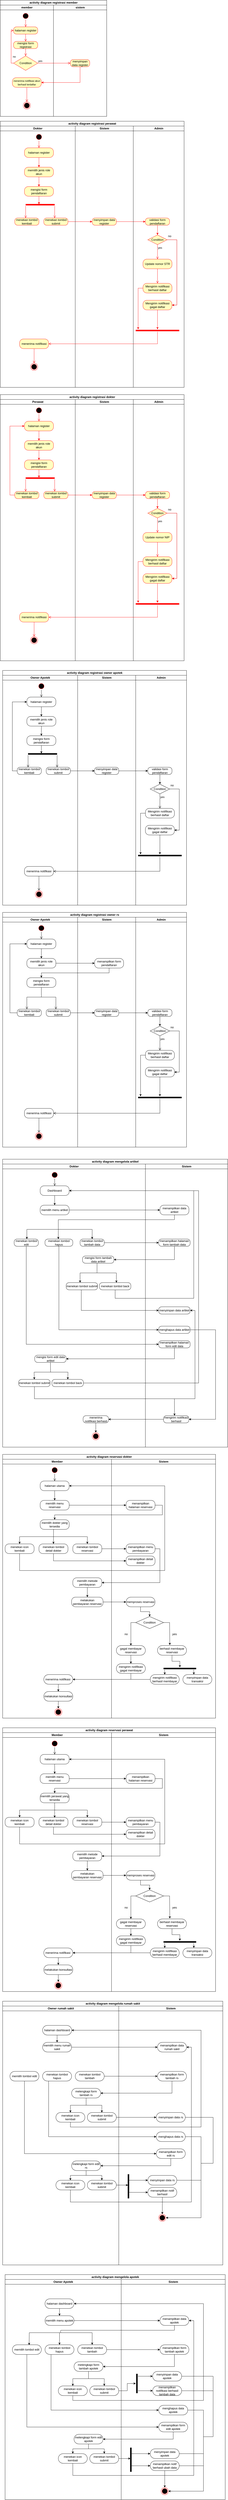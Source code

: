 <mxfile version="21.5.0" type="device">
  <diagram name="Page-1" id="BUMsPYc50spFM2Ta5iNo">
    <mxGraphModel dx="2049" dy="1041" grid="1" gridSize="10" guides="1" tooltips="1" connect="1" arrows="1" fold="1" page="1" pageScale="1" pageWidth="850" pageHeight="1100" math="0" shadow="0">
      <root>
        <mxCell id="0" />
        <mxCell id="1" parent="0" />
        <mxCell id="eqVcMk_uLHxgfFjZaRL0-1" value="activity diagram registrasi member" style="swimlane;childLayout=stackLayout;resizeParent=1;resizeParentMax=0;startSize=20;html=1;" parent="1" vertex="1">
          <mxGeometry x="240" y="40" width="440" height="480" as="geometry" />
        </mxCell>
        <mxCell id="eqVcMk_uLHxgfFjZaRL0-2" value="member" style="swimlane;startSize=20;html=1;" parent="eqVcMk_uLHxgfFjZaRL0-1" vertex="1">
          <mxGeometry y="20" width="220" height="460" as="geometry" />
        </mxCell>
        <mxCell id="eqVcMk_uLHxgfFjZaRL0-5" value="" style="ellipse;html=1;shape=startState;fillColor=#000000;strokeColor=#ff0000;" parent="eqVcMk_uLHxgfFjZaRL0-2" vertex="1">
          <mxGeometry x="90.0" y="30" width="30" height="30" as="geometry" />
        </mxCell>
        <mxCell id="eqVcMk_uLHxgfFjZaRL0-6" value="" style="edgeStyle=orthogonalEdgeStyle;html=1;verticalAlign=bottom;endArrow=open;endSize=8;strokeColor=#ff0000;rounded=0;" parent="eqVcMk_uLHxgfFjZaRL0-2" source="eqVcMk_uLHxgfFjZaRL0-5" edge="1">
          <mxGeometry relative="1" as="geometry">
            <mxPoint x="105.0" y="90" as="targetPoint" />
          </mxGeometry>
        </mxCell>
        <mxCell id="eqVcMk_uLHxgfFjZaRL0-7" value="halaman register" style="rounded=1;whiteSpace=wrap;html=1;arcSize=40;fontColor=#000000;fillColor=#ffffc0;strokeColor=#ff0000;" parent="eqVcMk_uLHxgfFjZaRL0-2" vertex="1">
          <mxGeometry x="55" y="90" width="100" height="30" as="geometry" />
        </mxCell>
        <mxCell id="eqVcMk_uLHxgfFjZaRL0-9" value="mengisi form registrasi" style="rounded=1;whiteSpace=wrap;html=1;arcSize=40;fontColor=#000000;fillColor=#ffffc0;strokeColor=#ff0000;" parent="eqVcMk_uLHxgfFjZaRL0-2" vertex="1">
          <mxGeometry x="55" y="150" width="100" height="30" as="geometry" />
        </mxCell>
        <mxCell id="eqVcMk_uLHxgfFjZaRL0-10" value="" style="edgeStyle=orthogonalEdgeStyle;html=1;verticalAlign=bottom;endArrow=open;endSize=8;strokeColor=#ff0000;rounded=0;" parent="eqVcMk_uLHxgfFjZaRL0-2" source="eqVcMk_uLHxgfFjZaRL0-9" edge="1">
          <mxGeometry relative="1" as="geometry">
            <mxPoint x="105" y="210" as="targetPoint" />
            <Array as="points">
              <mxPoint x="105" y="210" />
              <mxPoint x="105" y="210" />
            </Array>
          </mxGeometry>
        </mxCell>
        <mxCell id="eqVcMk_uLHxgfFjZaRL0-13" value="" style="edgeStyle=orthogonalEdgeStyle;html=1;verticalAlign=bottom;endArrow=open;endSize=8;strokeColor=#ff0000;rounded=0;entryX=0.5;entryY=0;entryDx=0;entryDy=0;exitX=0.5;exitY=1;exitDx=0;exitDy=0;" parent="eqVcMk_uLHxgfFjZaRL0-2" source="eqVcMk_uLHxgfFjZaRL0-7" target="eqVcMk_uLHxgfFjZaRL0-9" edge="1">
          <mxGeometry relative="1" as="geometry">
            <mxPoint x="115.0" y="100" as="targetPoint" />
            <mxPoint x="115" y="70" as="sourcePoint" />
          </mxGeometry>
        </mxCell>
        <mxCell id="eqVcMk_uLHxgfFjZaRL0-48" value="Condition" style="rhombus;whiteSpace=wrap;html=1;fontColor=#000000;fillColor=#ffffc0;strokeColor=#ff0000;" parent="eqVcMk_uLHxgfFjZaRL0-2" vertex="1">
          <mxGeometry x="55" y="210" width="100" height="60" as="geometry" />
        </mxCell>
        <mxCell id="eqVcMk_uLHxgfFjZaRL0-50" value="no" style="edgeStyle=orthogonalEdgeStyle;html=1;align=left;verticalAlign=top;endArrow=open;endSize=8;strokeColor=#ff0000;rounded=0;entryX=0;entryY=0.5;entryDx=0;entryDy=0;" parent="eqVcMk_uLHxgfFjZaRL0-2" source="eqVcMk_uLHxgfFjZaRL0-48" target="eqVcMk_uLHxgfFjZaRL0-7" edge="1">
          <mxGeometry x="-0.354" y="-5" relative="1" as="geometry">
            <mxPoint x="-20" y="350" as="targetPoint" />
            <Array as="points">
              <mxPoint x="45" y="240" />
              <mxPoint x="45" y="105" />
            </Array>
            <mxPoint as="offset" />
          </mxGeometry>
        </mxCell>
        <mxCell id="eqVcMk_uLHxgfFjZaRL0-55" value="&lt;font style=&quot;font-size: 10px;&quot;&gt;menerima notifikasi akun berhasil terdaftar&lt;/font&gt;" style="rounded=1;whiteSpace=wrap;html=1;arcSize=40;fontColor=#000000;fillColor=#ffffc0;strokeColor=#ff0000;" parent="eqVcMk_uLHxgfFjZaRL0-2" vertex="1">
          <mxGeometry x="50" y="300" width="120" height="40" as="geometry" />
        </mxCell>
        <mxCell id="eqVcMk_uLHxgfFjZaRL0-56" value="" style="edgeStyle=orthogonalEdgeStyle;html=1;verticalAlign=bottom;endArrow=open;endSize=8;strokeColor=#ff0000;rounded=0;" parent="eqVcMk_uLHxgfFjZaRL0-2" source="eqVcMk_uLHxgfFjZaRL0-55" edge="1">
          <mxGeometry relative="1" as="geometry">
            <mxPoint x="110" y="400" as="targetPoint" />
          </mxGeometry>
        </mxCell>
        <mxCell id="eqVcMk_uLHxgfFjZaRL0-58" value="" style="ellipse;html=1;shape=endState;fillColor=#000000;strokeColor=#ff0000;" parent="eqVcMk_uLHxgfFjZaRL0-2" vertex="1">
          <mxGeometry x="95" y="400" width="30" height="30" as="geometry" />
        </mxCell>
        <mxCell id="eqVcMk_uLHxgfFjZaRL0-3" value="sistem" style="swimlane;startSize=20;html=1;" parent="eqVcMk_uLHxgfFjZaRL0-1" vertex="1">
          <mxGeometry x="220" y="20" width="220" height="460" as="geometry" />
        </mxCell>
        <mxCell id="eqVcMk_uLHxgfFjZaRL0-42" value="menyimpan data register" style="rounded=1;whiteSpace=wrap;html=1;arcSize=40;fontColor=#000000;fillColor=#ffffc0;strokeColor=#ff0000;" parent="eqVcMk_uLHxgfFjZaRL0-3" vertex="1">
          <mxGeometry x="70" y="225" width="80" height="30" as="geometry" />
        </mxCell>
        <mxCell id="eqVcMk_uLHxgfFjZaRL0-49" value="yes" style="edgeStyle=orthogonalEdgeStyle;html=1;align=left;verticalAlign=bottom;endArrow=open;endSize=8;strokeColor=#ff0000;rounded=0;entryX=0;entryY=0.5;entryDx=0;entryDy=0;" parent="eqVcMk_uLHxgfFjZaRL0-1" source="eqVcMk_uLHxgfFjZaRL0-48" target="eqVcMk_uLHxgfFjZaRL0-42" edge="1">
          <mxGeometry x="-1" relative="1" as="geometry">
            <mxPoint x="120" y="290" as="targetPoint" />
          </mxGeometry>
        </mxCell>
        <mxCell id="eqVcMk_uLHxgfFjZaRL0-57" style="edgeStyle=orthogonalEdgeStyle;rounded=0;orthogonalLoop=1;jettySize=auto;html=1;entryX=1;entryY=0.5;entryDx=0;entryDy=0;fillColor=#e51400;strokeColor=#ff0000;" parent="eqVcMk_uLHxgfFjZaRL0-1" source="eqVcMk_uLHxgfFjZaRL0-42" target="eqVcMk_uLHxgfFjZaRL0-55" edge="1">
          <mxGeometry relative="1" as="geometry">
            <Array as="points">
              <mxPoint x="330" y="340" />
            </Array>
          </mxGeometry>
        </mxCell>
        <mxCell id="eqVcMk_uLHxgfFjZaRL0-136" value="activity diagram registrasi dokter" style="swimlane;childLayout=stackLayout;resizeParent=1;resizeParentMax=0;startSize=20;html=1;" parent="1" vertex="1">
          <mxGeometry x="240" y="1670" width="760" height="1100" as="geometry" />
        </mxCell>
        <mxCell id="eqVcMk_uLHxgfFjZaRL0-137" value="Perawat" style="swimlane;startSize=20;html=1;" parent="eqVcMk_uLHxgfFjZaRL0-136" vertex="1">
          <mxGeometry y="20" width="310" height="1080" as="geometry" />
        </mxCell>
        <mxCell id="eqVcMk_uLHxgfFjZaRL0-138" value="" style="ellipse;html=1;shape=startState;fillColor=#000000;strokeColor=#ff0000;" parent="eqVcMk_uLHxgfFjZaRL0-137" vertex="1">
          <mxGeometry x="145.0" y="30" width="30" height="30" as="geometry" />
        </mxCell>
        <mxCell id="eqVcMk_uLHxgfFjZaRL0-140" style="edgeStyle=orthogonalEdgeStyle;rounded=0;orthogonalLoop=1;jettySize=auto;html=1;fillColor=#e51400;strokeColor=#ff0000;" parent="eqVcMk_uLHxgfFjZaRL0-137" source="eqVcMk_uLHxgfFjZaRL0-142" edge="1">
          <mxGeometry relative="1" as="geometry">
            <mxPoint x="160.0" y="170" as="targetPoint" />
          </mxGeometry>
        </mxCell>
        <mxCell id="eqVcMk_uLHxgfFjZaRL0-141" value="" style="edgeStyle=orthogonalEdgeStyle;html=1;verticalAlign=bottom;endArrow=open;endSize=8;strokeColor=#ff0000;rounded=0;" parent="eqVcMk_uLHxgfFjZaRL0-137" source="eqVcMk_uLHxgfFjZaRL0-138" target="eqVcMk_uLHxgfFjZaRL0-142" edge="1">
          <mxGeometry relative="1" as="geometry">
            <mxPoint x="360" y="690" as="targetPoint" />
            <mxPoint x="360.0" y="640" as="sourcePoint" />
          </mxGeometry>
        </mxCell>
        <mxCell id="eqVcMk_uLHxgfFjZaRL0-142" value="halaman register" style="rounded=1;whiteSpace=wrap;html=1;arcSize=40;fontColor=#000000;fillColor=#ffffc0;strokeColor=#ff0000;" parent="eqVcMk_uLHxgfFjZaRL0-137" vertex="1">
          <mxGeometry x="100.0" y="90" width="120" height="40" as="geometry" />
        </mxCell>
        <mxCell id="eqVcMk_uLHxgfFjZaRL0-143" style="edgeStyle=orthogonalEdgeStyle;rounded=0;orthogonalLoop=1;jettySize=auto;html=1;entryX=0.5;entryY=0;entryDx=0;entryDy=0;strokeColor=#ff0000;" parent="eqVcMk_uLHxgfFjZaRL0-137" source="eqVcMk_uLHxgfFjZaRL0-144" target="eqVcMk_uLHxgfFjZaRL0-146" edge="1">
          <mxGeometry relative="1" as="geometry" />
        </mxCell>
        <mxCell id="eqVcMk_uLHxgfFjZaRL0-144" value="memilih jenis role akun" style="rounded=1;whiteSpace=wrap;html=1;arcSize=40;fontColor=#000000;fillColor=#ffffc0;strokeColor=#ff0000;" parent="eqVcMk_uLHxgfFjZaRL0-137" vertex="1">
          <mxGeometry x="100.0" y="170" width="120" height="40" as="geometry" />
        </mxCell>
        <mxCell id="eqVcMk_uLHxgfFjZaRL0-145" value="" style="edgeStyle=orthogonalEdgeStyle;rounded=0;orthogonalLoop=1;jettySize=auto;html=1;entryX=0.459;entryY=0.314;entryDx=0;entryDy=0;entryPerimeter=0;strokeColor=#ff0000;" parent="eqVcMk_uLHxgfFjZaRL0-137" source="eqVcMk_uLHxgfFjZaRL0-146" target="eqVcMk_uLHxgfFjZaRL0-147" edge="1">
          <mxGeometry relative="1" as="geometry" />
        </mxCell>
        <mxCell id="eqVcMk_uLHxgfFjZaRL0-146" value="mengisi form pendaftaran" style="rounded=1;whiteSpace=wrap;html=1;arcSize=40;fontColor=#000000;fillColor=#ffffc0;strokeColor=#ff0000;" parent="eqVcMk_uLHxgfFjZaRL0-137" vertex="1">
          <mxGeometry x="100.0" y="250" width="120" height="40" as="geometry" />
        </mxCell>
        <mxCell id="eqVcMk_uLHxgfFjZaRL0-147" value="" style="shape=line;html=1;strokeWidth=6;strokeColor=#ff0000;" parent="eqVcMk_uLHxgfFjZaRL0-137" vertex="1">
          <mxGeometry x="105" y="320" width="120" height="10" as="geometry" />
        </mxCell>
        <mxCell id="eqVcMk_uLHxgfFjZaRL0-148" value="" style="edgeStyle=orthogonalEdgeStyle;html=1;verticalAlign=bottom;endArrow=open;endSize=8;strokeColor=#ff0000;rounded=0;" parent="eqVcMk_uLHxgfFjZaRL0-137" edge="1">
          <mxGeometry relative="1" as="geometry">
            <mxPoint x="225.0" y="380" as="targetPoint" />
            <mxPoint x="225" y="330" as="sourcePoint" />
            <Array as="points">
              <mxPoint x="225" y="370" />
              <mxPoint x="225" y="370" />
            </Array>
          </mxGeometry>
        </mxCell>
        <mxCell id="eqVcMk_uLHxgfFjZaRL0-149" style="edgeStyle=orthogonalEdgeStyle;rounded=0;orthogonalLoop=1;jettySize=auto;html=1;strokeColor=#ff0000;" parent="eqVcMk_uLHxgfFjZaRL0-137" source="eqVcMk_uLHxgfFjZaRL0-150" edge="1">
          <mxGeometry relative="1" as="geometry">
            <mxPoint x="380.0" y="395" as="targetPoint" />
          </mxGeometry>
        </mxCell>
        <mxCell id="eqVcMk_uLHxgfFjZaRL0-150" value="menekan tombol submit" style="rounded=1;whiteSpace=wrap;html=1;arcSize=40;fontColor=#000000;fillColor=#ffffc0;strokeColor=#ff0000;" parent="eqVcMk_uLHxgfFjZaRL0-137" vertex="1">
          <mxGeometry x="180" y="380" width="100" height="30" as="geometry" />
        </mxCell>
        <mxCell id="eqVcMk_uLHxgfFjZaRL0-151" value="menerima notifikasi" style="rounded=1;whiteSpace=wrap;html=1;arcSize=40;fontColor=#000000;fillColor=#ffffc0;strokeColor=#ff0000;" parent="eqVcMk_uLHxgfFjZaRL0-137" vertex="1">
          <mxGeometry x="80" y="880" width="120" height="40" as="geometry" />
        </mxCell>
        <mxCell id="eqVcMk_uLHxgfFjZaRL0-152" value="" style="edgeStyle=orthogonalEdgeStyle;html=1;verticalAlign=bottom;endArrow=open;endSize=8;strokeColor=#ff0000;rounded=0;" parent="eqVcMk_uLHxgfFjZaRL0-137" source="eqVcMk_uLHxgfFjZaRL0-151" edge="1">
          <mxGeometry relative="1" as="geometry">
            <mxPoint x="140" y="980" as="targetPoint" />
          </mxGeometry>
        </mxCell>
        <mxCell id="eqVcMk_uLHxgfFjZaRL0-153" value="" style="ellipse;html=1;shape=endState;fillColor=#000000;strokeColor=#ff0000;" parent="eqVcMk_uLHxgfFjZaRL0-137" vertex="1">
          <mxGeometry x="125" y="980" width="30" height="30" as="geometry" />
        </mxCell>
        <mxCell id="jnUvdJz7WN8JTFgARTLC-2" style="edgeStyle=orthogonalEdgeStyle;rounded=0;orthogonalLoop=1;jettySize=auto;html=1;entryX=0;entryY=0.5;entryDx=0;entryDy=0;strokeColor=#ff0000;" parent="eqVcMk_uLHxgfFjZaRL0-137" source="eqVcMk_uLHxgfFjZaRL0-154" target="eqVcMk_uLHxgfFjZaRL0-142" edge="1">
          <mxGeometry relative="1" as="geometry">
            <Array as="points">
              <mxPoint x="40" y="395" />
              <mxPoint x="40" y="110" />
            </Array>
          </mxGeometry>
        </mxCell>
        <mxCell id="eqVcMk_uLHxgfFjZaRL0-154" value="menekan tombol kembali" style="rounded=1;whiteSpace=wrap;html=1;arcSize=40;fontColor=#000000;fillColor=#ffffc0;strokeColor=#ff0000;" parent="eqVcMk_uLHxgfFjZaRL0-137" vertex="1">
          <mxGeometry x="60.0" y="380" width="100" height="30" as="geometry" />
        </mxCell>
        <mxCell id="eqVcMk_uLHxgfFjZaRL0-169" value="" style="edgeStyle=orthogonalEdgeStyle;html=1;verticalAlign=bottom;endArrow=open;endSize=8;strokeColor=#ff0000;rounded=0;" parent="eqVcMk_uLHxgfFjZaRL0-137" edge="1">
          <mxGeometry relative="1" as="geometry">
            <mxPoint x="105.0" y="380" as="targetPoint" />
            <mxPoint x="105" y="330" as="sourcePoint" />
            <Array as="points">
              <mxPoint x="105" y="370" />
              <mxPoint x="105" y="370" />
            </Array>
          </mxGeometry>
        </mxCell>
        <mxCell id="eqVcMk_uLHxgfFjZaRL0-155" value="Sistem" style="swimlane;startSize=20;html=1;" parent="eqVcMk_uLHxgfFjZaRL0-136" vertex="1">
          <mxGeometry x="310" y="20" width="240" height="1080" as="geometry" />
        </mxCell>
        <mxCell id="eqVcMk_uLHxgfFjZaRL0-156" style="edgeStyle=orthogonalEdgeStyle;rounded=0;orthogonalLoop=1;jettySize=auto;html=1;strokeColor=#ff0000;" parent="eqVcMk_uLHxgfFjZaRL0-155" source="eqVcMk_uLHxgfFjZaRL0-157" edge="1">
          <mxGeometry relative="1" as="geometry">
            <mxPoint x="290.0" y="395" as="targetPoint" />
          </mxGeometry>
        </mxCell>
        <mxCell id="eqVcMk_uLHxgfFjZaRL0-157" value="menyimpan data register" style="rounded=1;whiteSpace=wrap;html=1;arcSize=40;fontColor=#000000;fillColor=#ffffc0;strokeColor=#ff0000;" parent="eqVcMk_uLHxgfFjZaRL0-155" vertex="1">
          <mxGeometry x="70" y="380" width="100" height="30" as="geometry" />
        </mxCell>
        <mxCell id="eqVcMk_uLHxgfFjZaRL0-158" value="Admin" style="swimlane;startSize=20;html=1;" parent="eqVcMk_uLHxgfFjZaRL0-136" vertex="1">
          <mxGeometry x="550" y="20" width="210" height="1080" as="geometry" />
        </mxCell>
        <mxCell id="eqVcMk_uLHxgfFjZaRL0-159" style="edgeStyle=orthogonalEdgeStyle;rounded=0;orthogonalLoop=1;jettySize=auto;html=1;entryX=0.5;entryY=0;entryDx=0;entryDy=0;strokeColor=#ff0000;" parent="eqVcMk_uLHxgfFjZaRL0-158" source="eqVcMk_uLHxgfFjZaRL0-160" target="eqVcMk_uLHxgfFjZaRL0-161" edge="1">
          <mxGeometry relative="1" as="geometry" />
        </mxCell>
        <mxCell id="eqVcMk_uLHxgfFjZaRL0-160" value="validasi form pendaftaran" style="rounded=1;whiteSpace=wrap;html=1;arcSize=40;fontColor=#000000;fillColor=#ffffc0;strokeColor=#ff0000;" parent="eqVcMk_uLHxgfFjZaRL0-158" vertex="1">
          <mxGeometry x="50" y="380" width="100" height="30" as="geometry" />
        </mxCell>
        <mxCell id="eqVcMk_uLHxgfFjZaRL0-171" style="edgeStyle=orthogonalEdgeStyle;rounded=0;orthogonalLoop=1;jettySize=auto;html=1;entryX=1;entryY=0.5;entryDx=0;entryDy=0;" parent="eqVcMk_uLHxgfFjZaRL0-158" source="eqVcMk_uLHxgfFjZaRL0-161" target="eqVcMk_uLHxgfFjZaRL0-170" edge="1">
          <mxGeometry relative="1" as="geometry">
            <Array as="points">
              <mxPoint x="180" y="470" />
              <mxPoint x="180" y="740" />
            </Array>
          </mxGeometry>
        </mxCell>
        <mxCell id="eqVcMk_uLHxgfFjZaRL0-161" value="Condition" style="rhombus;whiteSpace=wrap;html=1;fontColor=#000000;fillColor=#ffffc0;strokeColor=#ff0000;" parent="eqVcMk_uLHxgfFjZaRL0-158" vertex="1">
          <mxGeometry x="60" y="450" width="80" height="40" as="geometry" />
        </mxCell>
        <mxCell id="eqVcMk_uLHxgfFjZaRL0-162" value="yes" style="edgeStyle=orthogonalEdgeStyle;html=1;align=left;verticalAlign=top;endArrow=open;endSize=8;strokeColor=#ff0000;rounded=0;" parent="eqVcMk_uLHxgfFjZaRL0-158" source="eqVcMk_uLHxgfFjZaRL0-161" edge="1">
          <mxGeometry x="-1" relative="1" as="geometry">
            <mxPoint x="100" y="550" as="targetPoint" />
          </mxGeometry>
        </mxCell>
        <mxCell id="eqVcMk_uLHxgfFjZaRL0-163" value="Update nomor NIP" style="rounded=1;whiteSpace=wrap;html=1;arcSize=40;fontColor=#000000;fillColor=#ffffc0;strokeColor=#ff0000;" parent="eqVcMk_uLHxgfFjZaRL0-158" vertex="1">
          <mxGeometry x="40" y="550" width="120" height="40" as="geometry" />
        </mxCell>
        <mxCell id="eqVcMk_uLHxgfFjZaRL0-164" value="" style="edgeStyle=orthogonalEdgeStyle;html=1;verticalAlign=bottom;endArrow=open;endSize=8;strokeColor=#ff0000;rounded=0;" parent="eqVcMk_uLHxgfFjZaRL0-158" source="eqVcMk_uLHxgfFjZaRL0-163" edge="1">
          <mxGeometry relative="1" as="geometry">
            <mxPoint x="100" y="650" as="targetPoint" />
          </mxGeometry>
        </mxCell>
        <mxCell id="eqVcMk_uLHxgfFjZaRL0-178" style="edgeStyle=orthogonalEdgeStyle;rounded=0;orthogonalLoop=1;jettySize=auto;html=1;strokeColor=#ff0000;" parent="eqVcMk_uLHxgfFjZaRL0-158" source="eqVcMk_uLHxgfFjZaRL0-165" edge="1">
          <mxGeometry relative="1" as="geometry">
            <mxPoint x="20" y="840" as="targetPoint" />
            <Array as="points">
              <mxPoint x="20" y="670" />
              <mxPoint x="20" y="840" />
            </Array>
          </mxGeometry>
        </mxCell>
        <mxCell id="eqVcMk_uLHxgfFjZaRL0-165" value="Mengirim notifikasi berhasil daftar" style="rounded=1;whiteSpace=wrap;html=1;arcSize=40;fontColor=#000000;fillColor=#ffffc0;strokeColor=#ff0000;" parent="eqVcMk_uLHxgfFjZaRL0-158" vertex="1">
          <mxGeometry x="40" y="650" width="120" height="40" as="geometry" />
        </mxCell>
        <mxCell id="eqVcMk_uLHxgfFjZaRL0-177" style="edgeStyle=orthogonalEdgeStyle;rounded=0;orthogonalLoop=1;jettySize=auto;html=1;strokeColor=#ff0000;" parent="eqVcMk_uLHxgfFjZaRL0-158" source="eqVcMk_uLHxgfFjZaRL0-170" target="eqVcMk_uLHxgfFjZaRL0-174" edge="1">
          <mxGeometry relative="1" as="geometry" />
        </mxCell>
        <mxCell id="eqVcMk_uLHxgfFjZaRL0-170" value="Mengirim notifikasi gagal daftar" style="rounded=1;whiteSpace=wrap;html=1;arcSize=40;fontColor=#000000;fillColor=#ffffc0;strokeColor=#ff0000;" parent="eqVcMk_uLHxgfFjZaRL0-158" vertex="1">
          <mxGeometry x="40" y="720" width="120" height="40" as="geometry" />
        </mxCell>
        <mxCell id="eqVcMk_uLHxgfFjZaRL0-172" value="no" style="text;html=1;align=center;verticalAlign=middle;resizable=0;points=[];autosize=1;strokeColor=none;fillColor=none;" parent="eqVcMk_uLHxgfFjZaRL0-158" vertex="1">
          <mxGeometry x="130" y="440" width="40" height="30" as="geometry" />
        </mxCell>
        <mxCell id="eqVcMk_uLHxgfFjZaRL0-174" value="" style="shape=line;html=1;strokeWidth=6;strokeColor=#ff0000;" parent="eqVcMk_uLHxgfFjZaRL0-158" vertex="1">
          <mxGeometry x="10" y="840" width="180" height="10" as="geometry" />
        </mxCell>
        <mxCell id="eqVcMk_uLHxgfFjZaRL0-179" style="edgeStyle=orthogonalEdgeStyle;rounded=0;orthogonalLoop=1;jettySize=auto;html=1;entryX=1;entryY=0.5;entryDx=0;entryDy=0;strokeColor=#ff0000;" parent="eqVcMk_uLHxgfFjZaRL0-158" edge="1">
          <mxGeometry relative="1" as="geometry">
            <mxPoint x="140.15" y="469.92" as="sourcePoint" />
            <mxPoint x="160.15" y="739.92" as="targetPoint" />
            <Array as="points">
              <mxPoint x="180.15" y="469.92" />
              <mxPoint x="180.15" y="739.92" />
            </Array>
          </mxGeometry>
        </mxCell>
        <mxCell id="eqVcMk_uLHxgfFjZaRL0-175" value="" style="edgeStyle=orthogonalEdgeStyle;html=1;verticalAlign=bottom;endArrow=open;endSize=8;strokeColor=#ff0000;rounded=0;" parent="eqVcMk_uLHxgfFjZaRL0-136" source="eqVcMk_uLHxgfFjZaRL0-174" edge="1">
          <mxGeometry relative="1" as="geometry">
            <mxPoint x="200" y="920" as="targetPoint" />
            <Array as="points">
              <mxPoint x="650" y="920" />
              <mxPoint x="200" y="920" />
            </Array>
          </mxGeometry>
        </mxCell>
        <mxCell id="eqVcMk_uLHxgfFjZaRL0-180" value="activity diagram registrasi perawat" style="swimlane;childLayout=stackLayout;resizeParent=1;resizeParentMax=0;startSize=20;html=1;" parent="1" vertex="1">
          <mxGeometry x="240" y="540" width="760" height="1100" as="geometry" />
        </mxCell>
        <mxCell id="eqVcMk_uLHxgfFjZaRL0-181" value="Dokter" style="swimlane;startSize=20;html=1;" parent="eqVcMk_uLHxgfFjZaRL0-180" vertex="1">
          <mxGeometry y="20" width="310" height="1080" as="geometry" />
        </mxCell>
        <mxCell id="eqVcMk_uLHxgfFjZaRL0-182" value="" style="ellipse;html=1;shape=startState;fillColor=#000000;strokeColor=#ff0000;" parent="eqVcMk_uLHxgfFjZaRL0-181" vertex="1">
          <mxGeometry x="145.0" y="30" width="30" height="30" as="geometry" />
        </mxCell>
        <mxCell id="eqVcMk_uLHxgfFjZaRL0-183" value="" style="edgeStyle=orthogonalEdgeStyle;html=1;verticalAlign=bottom;endArrow=open;endSize=8;strokeColor=#ff0000;rounded=0;" parent="eqVcMk_uLHxgfFjZaRL0-181" source="eqVcMk_uLHxgfFjZaRL0-186" edge="1">
          <mxGeometry relative="1" as="geometry">
            <mxPoint x="160.0" y="110" as="targetPoint" />
          </mxGeometry>
        </mxCell>
        <mxCell id="eqVcMk_uLHxgfFjZaRL0-184" style="edgeStyle=orthogonalEdgeStyle;rounded=0;orthogonalLoop=1;jettySize=auto;html=1;fillColor=#e51400;strokeColor=#ff0000;" parent="eqVcMk_uLHxgfFjZaRL0-181" source="eqVcMk_uLHxgfFjZaRL0-186" edge="1">
          <mxGeometry relative="1" as="geometry">
            <mxPoint x="160.0" y="170" as="targetPoint" />
          </mxGeometry>
        </mxCell>
        <mxCell id="eqVcMk_uLHxgfFjZaRL0-185" value="" style="edgeStyle=orthogonalEdgeStyle;html=1;verticalAlign=bottom;endArrow=open;endSize=8;strokeColor=#ff0000;rounded=0;" parent="eqVcMk_uLHxgfFjZaRL0-181" source="eqVcMk_uLHxgfFjZaRL0-182" target="eqVcMk_uLHxgfFjZaRL0-186" edge="1">
          <mxGeometry relative="1" as="geometry">
            <mxPoint x="360" y="690" as="targetPoint" />
            <mxPoint x="360.0" y="640" as="sourcePoint" />
          </mxGeometry>
        </mxCell>
        <mxCell id="eqVcMk_uLHxgfFjZaRL0-186" value="halaman register" style="rounded=1;whiteSpace=wrap;html=1;arcSize=40;fontColor=#000000;fillColor=#ffffc0;strokeColor=#ff0000;" parent="eqVcMk_uLHxgfFjZaRL0-181" vertex="1">
          <mxGeometry x="100.0" y="90" width="120" height="40" as="geometry" />
        </mxCell>
        <mxCell id="eqVcMk_uLHxgfFjZaRL0-187" style="edgeStyle=orthogonalEdgeStyle;rounded=0;orthogonalLoop=1;jettySize=auto;html=1;entryX=0.5;entryY=0;entryDx=0;entryDy=0;strokeColor=#ff0000;" parent="eqVcMk_uLHxgfFjZaRL0-181" source="eqVcMk_uLHxgfFjZaRL0-188" target="eqVcMk_uLHxgfFjZaRL0-190" edge="1">
          <mxGeometry relative="1" as="geometry" />
        </mxCell>
        <mxCell id="eqVcMk_uLHxgfFjZaRL0-188" value="memilih jenis role akun" style="rounded=1;whiteSpace=wrap;html=1;arcSize=40;fontColor=#000000;fillColor=#ffffc0;strokeColor=#ff0000;" parent="eqVcMk_uLHxgfFjZaRL0-181" vertex="1">
          <mxGeometry x="100.0" y="170" width="120" height="40" as="geometry" />
        </mxCell>
        <mxCell id="eqVcMk_uLHxgfFjZaRL0-189" value="" style="edgeStyle=orthogonalEdgeStyle;rounded=0;orthogonalLoop=1;jettySize=auto;html=1;entryX=0.459;entryY=0.314;entryDx=0;entryDy=0;entryPerimeter=0;strokeColor=#ff0000;" parent="eqVcMk_uLHxgfFjZaRL0-181" source="eqVcMk_uLHxgfFjZaRL0-190" target="eqVcMk_uLHxgfFjZaRL0-191" edge="1">
          <mxGeometry relative="1" as="geometry" />
        </mxCell>
        <mxCell id="eqVcMk_uLHxgfFjZaRL0-190" value="mengisi form pendaftaran" style="rounded=1;whiteSpace=wrap;html=1;arcSize=40;fontColor=#000000;fillColor=#ffffc0;strokeColor=#ff0000;" parent="eqVcMk_uLHxgfFjZaRL0-181" vertex="1">
          <mxGeometry x="100.0" y="250" width="120" height="40" as="geometry" />
        </mxCell>
        <mxCell id="eqVcMk_uLHxgfFjZaRL0-191" value="" style="shape=line;html=1;strokeWidth=6;strokeColor=#ff0000;" parent="eqVcMk_uLHxgfFjZaRL0-181" vertex="1">
          <mxGeometry x="105" y="320" width="120" height="10" as="geometry" />
        </mxCell>
        <mxCell id="eqVcMk_uLHxgfFjZaRL0-192" value="" style="edgeStyle=orthogonalEdgeStyle;html=1;verticalAlign=bottom;endArrow=open;endSize=8;strokeColor=#ff0000;rounded=0;" parent="eqVcMk_uLHxgfFjZaRL0-181" edge="1">
          <mxGeometry relative="1" as="geometry">
            <mxPoint x="225.0" y="380" as="targetPoint" />
            <mxPoint x="225" y="330" as="sourcePoint" />
            <Array as="points">
              <mxPoint x="225" y="370" />
              <mxPoint x="225" y="370" />
            </Array>
          </mxGeometry>
        </mxCell>
        <mxCell id="eqVcMk_uLHxgfFjZaRL0-193" style="edgeStyle=orthogonalEdgeStyle;rounded=0;orthogonalLoop=1;jettySize=auto;html=1;strokeColor=#ff0000;" parent="eqVcMk_uLHxgfFjZaRL0-181" source="eqVcMk_uLHxgfFjZaRL0-194" edge="1">
          <mxGeometry relative="1" as="geometry">
            <mxPoint x="380.0" y="395" as="targetPoint" />
          </mxGeometry>
        </mxCell>
        <mxCell id="eqVcMk_uLHxgfFjZaRL0-194" value="menekan tombol submit" style="rounded=1;whiteSpace=wrap;html=1;arcSize=40;fontColor=#000000;fillColor=#ffffc0;strokeColor=#ff0000;" parent="eqVcMk_uLHxgfFjZaRL0-181" vertex="1">
          <mxGeometry x="180" y="380" width="100" height="30" as="geometry" />
        </mxCell>
        <mxCell id="eqVcMk_uLHxgfFjZaRL0-195" value="menerima notifikasi" style="rounded=1;whiteSpace=wrap;html=1;arcSize=40;fontColor=#000000;fillColor=#ffffc0;strokeColor=#ff0000;" parent="eqVcMk_uLHxgfFjZaRL0-181" vertex="1">
          <mxGeometry x="80" y="880" width="120" height="40" as="geometry" />
        </mxCell>
        <mxCell id="eqVcMk_uLHxgfFjZaRL0-196" value="" style="edgeStyle=orthogonalEdgeStyle;html=1;verticalAlign=bottom;endArrow=open;endSize=8;strokeColor=#ff0000;rounded=0;" parent="eqVcMk_uLHxgfFjZaRL0-181" source="eqVcMk_uLHxgfFjZaRL0-195" edge="1">
          <mxGeometry relative="1" as="geometry">
            <mxPoint x="140" y="980" as="targetPoint" />
          </mxGeometry>
        </mxCell>
        <mxCell id="eqVcMk_uLHxgfFjZaRL0-197" value="" style="ellipse;html=1;shape=endState;fillColor=#000000;strokeColor=#ff0000;" parent="eqVcMk_uLHxgfFjZaRL0-181" vertex="1">
          <mxGeometry x="125" y="980" width="30" height="30" as="geometry" />
        </mxCell>
        <mxCell id="eqVcMk_uLHxgfFjZaRL0-198" value="menekan tombol kembali" style="rounded=1;whiteSpace=wrap;html=1;arcSize=40;fontColor=#000000;fillColor=#ffffc0;strokeColor=#ff0000;" parent="eqVcMk_uLHxgfFjZaRL0-181" vertex="1">
          <mxGeometry x="60.0" y="380" width="100" height="30" as="geometry" />
        </mxCell>
        <mxCell id="eqVcMk_uLHxgfFjZaRL0-199" value="" style="edgeStyle=orthogonalEdgeStyle;html=1;verticalAlign=bottom;endArrow=open;endSize=8;strokeColor=#ff0000;rounded=0;" parent="eqVcMk_uLHxgfFjZaRL0-181" edge="1">
          <mxGeometry relative="1" as="geometry">
            <mxPoint x="105.0" y="380" as="targetPoint" />
            <mxPoint x="105" y="330" as="sourcePoint" />
            <Array as="points">
              <mxPoint x="105" y="370" />
              <mxPoint x="105" y="370" />
            </Array>
          </mxGeometry>
        </mxCell>
        <mxCell id="eqVcMk_uLHxgfFjZaRL0-200" value="Sistem" style="swimlane;startSize=20;html=1;" parent="eqVcMk_uLHxgfFjZaRL0-180" vertex="1">
          <mxGeometry x="310" y="20" width="240" height="1080" as="geometry" />
        </mxCell>
        <mxCell id="eqVcMk_uLHxgfFjZaRL0-201" style="edgeStyle=orthogonalEdgeStyle;rounded=0;orthogonalLoop=1;jettySize=auto;html=1;strokeColor=#ff0000;" parent="eqVcMk_uLHxgfFjZaRL0-200" source="eqVcMk_uLHxgfFjZaRL0-202" edge="1">
          <mxGeometry relative="1" as="geometry">
            <mxPoint x="290.0" y="395" as="targetPoint" />
          </mxGeometry>
        </mxCell>
        <mxCell id="eqVcMk_uLHxgfFjZaRL0-202" value="menyimpan data register" style="rounded=1;whiteSpace=wrap;html=1;arcSize=40;fontColor=#000000;fillColor=#ffffc0;strokeColor=#ff0000;" parent="eqVcMk_uLHxgfFjZaRL0-200" vertex="1">
          <mxGeometry x="70" y="380" width="100" height="30" as="geometry" />
        </mxCell>
        <mxCell id="eqVcMk_uLHxgfFjZaRL0-203" value="Admin" style="swimlane;startSize=20;html=1;" parent="eqVcMk_uLHxgfFjZaRL0-180" vertex="1">
          <mxGeometry x="550" y="20" width="210" height="1080" as="geometry" />
        </mxCell>
        <mxCell id="eqVcMk_uLHxgfFjZaRL0-204" style="edgeStyle=orthogonalEdgeStyle;rounded=0;orthogonalLoop=1;jettySize=auto;html=1;entryX=0.5;entryY=0;entryDx=0;entryDy=0;strokeColor=#ff0000;" parent="eqVcMk_uLHxgfFjZaRL0-203" source="eqVcMk_uLHxgfFjZaRL0-205" target="eqVcMk_uLHxgfFjZaRL0-207" edge="1">
          <mxGeometry relative="1" as="geometry" />
        </mxCell>
        <mxCell id="eqVcMk_uLHxgfFjZaRL0-205" value="validasi form pendaftaran" style="rounded=1;whiteSpace=wrap;html=1;arcSize=40;fontColor=#000000;fillColor=#ffffc0;strokeColor=#ff0000;" parent="eqVcMk_uLHxgfFjZaRL0-203" vertex="1">
          <mxGeometry x="50" y="380" width="100" height="30" as="geometry" />
        </mxCell>
        <mxCell id="eqVcMk_uLHxgfFjZaRL0-206" style="edgeStyle=orthogonalEdgeStyle;rounded=0;orthogonalLoop=1;jettySize=auto;html=1;entryX=1;entryY=0.5;entryDx=0;entryDy=0;" parent="eqVcMk_uLHxgfFjZaRL0-203" source="eqVcMk_uLHxgfFjZaRL0-207" target="eqVcMk_uLHxgfFjZaRL0-214" edge="1">
          <mxGeometry relative="1" as="geometry">
            <Array as="points">
              <mxPoint x="180" y="470" />
              <mxPoint x="180" y="740" />
            </Array>
          </mxGeometry>
        </mxCell>
        <mxCell id="eqVcMk_uLHxgfFjZaRL0-207" value="Condition" style="rhombus;whiteSpace=wrap;html=1;fontColor=#000000;fillColor=#ffffc0;strokeColor=#ff0000;" parent="eqVcMk_uLHxgfFjZaRL0-203" vertex="1">
          <mxGeometry x="60" y="450" width="80" height="40" as="geometry" />
        </mxCell>
        <mxCell id="eqVcMk_uLHxgfFjZaRL0-208" value="yes" style="edgeStyle=orthogonalEdgeStyle;html=1;align=left;verticalAlign=top;endArrow=open;endSize=8;strokeColor=#ff0000;rounded=0;" parent="eqVcMk_uLHxgfFjZaRL0-203" source="eqVcMk_uLHxgfFjZaRL0-207" edge="1">
          <mxGeometry x="-1" relative="1" as="geometry">
            <mxPoint x="100" y="550" as="targetPoint" />
          </mxGeometry>
        </mxCell>
        <mxCell id="eqVcMk_uLHxgfFjZaRL0-209" value="Update nomor STR" style="rounded=1;whiteSpace=wrap;html=1;arcSize=40;fontColor=#000000;fillColor=#ffffc0;strokeColor=#ff0000;" parent="eqVcMk_uLHxgfFjZaRL0-203" vertex="1">
          <mxGeometry x="40" y="550" width="120" height="40" as="geometry" />
        </mxCell>
        <mxCell id="eqVcMk_uLHxgfFjZaRL0-210" value="" style="edgeStyle=orthogonalEdgeStyle;html=1;verticalAlign=bottom;endArrow=open;endSize=8;strokeColor=#ff0000;rounded=0;" parent="eqVcMk_uLHxgfFjZaRL0-203" source="eqVcMk_uLHxgfFjZaRL0-209" edge="1">
          <mxGeometry relative="1" as="geometry">
            <mxPoint x="100" y="650" as="targetPoint" />
          </mxGeometry>
        </mxCell>
        <mxCell id="eqVcMk_uLHxgfFjZaRL0-211" style="edgeStyle=orthogonalEdgeStyle;rounded=0;orthogonalLoop=1;jettySize=auto;html=1;strokeColor=#ff0000;" parent="eqVcMk_uLHxgfFjZaRL0-203" source="eqVcMk_uLHxgfFjZaRL0-212" edge="1">
          <mxGeometry relative="1" as="geometry">
            <mxPoint x="20" y="840" as="targetPoint" />
            <Array as="points">
              <mxPoint x="20" y="670" />
              <mxPoint x="20" y="840" />
            </Array>
          </mxGeometry>
        </mxCell>
        <mxCell id="eqVcMk_uLHxgfFjZaRL0-212" value="Mengirim notifikasi berhasil daftar" style="rounded=1;whiteSpace=wrap;html=1;arcSize=40;fontColor=#000000;fillColor=#ffffc0;strokeColor=#ff0000;" parent="eqVcMk_uLHxgfFjZaRL0-203" vertex="1">
          <mxGeometry x="40" y="650" width="120" height="40" as="geometry" />
        </mxCell>
        <mxCell id="eqVcMk_uLHxgfFjZaRL0-213" style="edgeStyle=orthogonalEdgeStyle;rounded=0;orthogonalLoop=1;jettySize=auto;html=1;strokeColor=#ff0000;" parent="eqVcMk_uLHxgfFjZaRL0-203" source="eqVcMk_uLHxgfFjZaRL0-214" target="eqVcMk_uLHxgfFjZaRL0-216" edge="1">
          <mxGeometry relative="1" as="geometry" />
        </mxCell>
        <mxCell id="eqVcMk_uLHxgfFjZaRL0-214" value="Mengirim notifikasi gagal daftar" style="rounded=1;whiteSpace=wrap;html=1;arcSize=40;fontColor=#000000;fillColor=#ffffc0;strokeColor=#ff0000;" parent="eqVcMk_uLHxgfFjZaRL0-203" vertex="1">
          <mxGeometry x="40" y="720" width="120" height="40" as="geometry" />
        </mxCell>
        <mxCell id="eqVcMk_uLHxgfFjZaRL0-215" value="no" style="text;html=1;align=center;verticalAlign=middle;resizable=0;points=[];autosize=1;strokeColor=none;fillColor=none;" parent="eqVcMk_uLHxgfFjZaRL0-203" vertex="1">
          <mxGeometry x="130" y="440" width="40" height="30" as="geometry" />
        </mxCell>
        <mxCell id="eqVcMk_uLHxgfFjZaRL0-216" value="" style="shape=line;html=1;strokeWidth=6;strokeColor=#ff0000;" parent="eqVcMk_uLHxgfFjZaRL0-203" vertex="1">
          <mxGeometry x="10" y="840" width="180" height="10" as="geometry" />
        </mxCell>
        <mxCell id="eqVcMk_uLHxgfFjZaRL0-217" style="edgeStyle=orthogonalEdgeStyle;rounded=0;orthogonalLoop=1;jettySize=auto;html=1;entryX=1;entryY=0.5;entryDx=0;entryDy=0;strokeColor=#ff0000;" parent="eqVcMk_uLHxgfFjZaRL0-203" edge="1">
          <mxGeometry relative="1" as="geometry">
            <mxPoint x="140.15" y="469.92" as="sourcePoint" />
            <mxPoint x="160.15" y="739.92" as="targetPoint" />
            <Array as="points">
              <mxPoint x="180.15" y="469.92" />
              <mxPoint x="180.15" y="739.92" />
            </Array>
          </mxGeometry>
        </mxCell>
        <mxCell id="eqVcMk_uLHxgfFjZaRL0-218" value="" style="edgeStyle=orthogonalEdgeStyle;html=1;verticalAlign=bottom;endArrow=open;endSize=8;strokeColor=#ff0000;rounded=0;" parent="eqVcMk_uLHxgfFjZaRL0-180" source="eqVcMk_uLHxgfFjZaRL0-216" edge="1">
          <mxGeometry relative="1" as="geometry">
            <mxPoint x="200" y="920" as="targetPoint" />
            <Array as="points">
              <mxPoint x="650" y="920" />
              <mxPoint x="200" y="920" />
            </Array>
          </mxGeometry>
        </mxCell>
        <mxCell id="eqVcMk_uLHxgfFjZaRL0-219" value="activity diagram registrasi owner apotek" style="swimlane;childLayout=stackLayout;resizeParent=1;resizeParentMax=0;startSize=20;html=1;" parent="1" vertex="1">
          <mxGeometry x="250" y="2810" width="760" height="970" as="geometry" />
        </mxCell>
        <mxCell id="eqVcMk_uLHxgfFjZaRL0-220" value="Owner Apotek" style="swimlane;startSize=20;html=1;" parent="eqVcMk_uLHxgfFjZaRL0-219" vertex="1">
          <mxGeometry y="20" width="310" height="950" as="geometry" />
        </mxCell>
        <mxCell id="eqVcMk_uLHxgfFjZaRL0-221" value="" style="ellipse;html=1;shape=startState;fillColor=#000000;strokeColor=#ff0000;" parent="eqVcMk_uLHxgfFjZaRL0-220" vertex="1">
          <mxGeometry x="145.0" y="30" width="30" height="30" as="geometry" />
        </mxCell>
        <mxCell id="eqVcMk_uLHxgfFjZaRL0-223" style="edgeStyle=orthogonalEdgeStyle;rounded=0;orthogonalLoop=1;jettySize=auto;html=1;fillColor=#e51400;strokeColor=default;" parent="eqVcMk_uLHxgfFjZaRL0-220" source="eqVcMk_uLHxgfFjZaRL0-225" edge="1">
          <mxGeometry relative="1" as="geometry">
            <mxPoint x="160.0" y="170" as="targetPoint" />
          </mxGeometry>
        </mxCell>
        <mxCell id="eqVcMk_uLHxgfFjZaRL0-224" value="" style="edgeStyle=orthogonalEdgeStyle;html=1;verticalAlign=bottom;endArrow=open;endSize=8;strokeColor=default;rounded=0;" parent="eqVcMk_uLHxgfFjZaRL0-220" source="eqVcMk_uLHxgfFjZaRL0-221" target="eqVcMk_uLHxgfFjZaRL0-225" edge="1">
          <mxGeometry relative="1" as="geometry">
            <mxPoint x="360" y="690" as="targetPoint" />
            <mxPoint x="360.0" y="640" as="sourcePoint" />
          </mxGeometry>
        </mxCell>
        <mxCell id="eqVcMk_uLHxgfFjZaRL0-225" value="halaman register" style="rounded=1;whiteSpace=wrap;html=1;arcSize=40;fontColor=#000000;fillColor=default;strokeColor=default;" parent="eqVcMk_uLHxgfFjZaRL0-220" vertex="1">
          <mxGeometry x="100.0" y="90" width="120" height="40" as="geometry" />
        </mxCell>
        <mxCell id="eqVcMk_uLHxgfFjZaRL0-226" style="edgeStyle=orthogonalEdgeStyle;rounded=0;orthogonalLoop=1;jettySize=auto;html=1;entryX=0.5;entryY=0;entryDx=0;entryDy=0;strokeColor=default;" parent="eqVcMk_uLHxgfFjZaRL0-220" source="eqVcMk_uLHxgfFjZaRL0-227" target="eqVcMk_uLHxgfFjZaRL0-229" edge="1">
          <mxGeometry relative="1" as="geometry" />
        </mxCell>
        <mxCell id="eqVcMk_uLHxgfFjZaRL0-227" value="memilih jenis role akun" style="rounded=1;whiteSpace=wrap;html=1;arcSize=40;fontColor=#000000;fillColor=default;strokeColor=default;" parent="eqVcMk_uLHxgfFjZaRL0-220" vertex="1">
          <mxGeometry x="100.0" y="170" width="120" height="40" as="geometry" />
        </mxCell>
        <mxCell id="eqVcMk_uLHxgfFjZaRL0-228" value="" style="edgeStyle=orthogonalEdgeStyle;rounded=0;orthogonalLoop=1;jettySize=auto;html=1;entryX=0.459;entryY=0.314;entryDx=0;entryDy=0;entryPerimeter=0;strokeColor=default;" parent="eqVcMk_uLHxgfFjZaRL0-220" source="eqVcMk_uLHxgfFjZaRL0-229" target="eqVcMk_uLHxgfFjZaRL0-230" edge="1">
          <mxGeometry relative="1" as="geometry" />
        </mxCell>
        <mxCell id="eqVcMk_uLHxgfFjZaRL0-229" value="mengisi form pendaftaran" style="rounded=1;whiteSpace=wrap;html=1;arcSize=40;fontColor=#000000;fillColor=default;strokeColor=default;" parent="eqVcMk_uLHxgfFjZaRL0-220" vertex="1">
          <mxGeometry x="100.0" y="250" width="120" height="40" as="geometry" />
        </mxCell>
        <mxCell id="eqVcMk_uLHxgfFjZaRL0-230" value="" style="shape=line;html=1;strokeWidth=6;strokeColor=default;" parent="eqVcMk_uLHxgfFjZaRL0-220" vertex="1">
          <mxGeometry x="105" y="320" width="120" height="10" as="geometry" />
        </mxCell>
        <mxCell id="eqVcMk_uLHxgfFjZaRL0-231" value="" style="edgeStyle=orthogonalEdgeStyle;html=1;verticalAlign=bottom;endArrow=open;endSize=8;strokeColor=default;rounded=0;" parent="eqVcMk_uLHxgfFjZaRL0-220" edge="1">
          <mxGeometry relative="1" as="geometry">
            <mxPoint x="225.0" y="380" as="targetPoint" />
            <mxPoint x="225" y="330" as="sourcePoint" />
            <Array as="points">
              <mxPoint x="225" y="370" />
              <mxPoint x="225" y="370" />
            </Array>
          </mxGeometry>
        </mxCell>
        <mxCell id="eqVcMk_uLHxgfFjZaRL0-232" style="edgeStyle=orthogonalEdgeStyle;rounded=0;orthogonalLoop=1;jettySize=auto;html=1;strokeColor=default;" parent="eqVcMk_uLHxgfFjZaRL0-220" source="eqVcMk_uLHxgfFjZaRL0-233" edge="1">
          <mxGeometry relative="1" as="geometry">
            <mxPoint x="380.0" y="395" as="targetPoint" />
          </mxGeometry>
        </mxCell>
        <mxCell id="eqVcMk_uLHxgfFjZaRL0-233" value="menekan tombol submit" style="rounded=1;whiteSpace=wrap;html=1;arcSize=40;fontColor=#000000;fillColor=default;strokeColor=default;" parent="eqVcMk_uLHxgfFjZaRL0-220" vertex="1">
          <mxGeometry x="180" y="380" width="100" height="30" as="geometry" />
        </mxCell>
        <mxCell id="eqVcMk_uLHxgfFjZaRL0-234" value="menerima notifikasi" style="rounded=1;whiteSpace=wrap;html=1;arcSize=40;fontColor=#000000;fillColor=default;strokeColor=default;" parent="eqVcMk_uLHxgfFjZaRL0-220" vertex="1">
          <mxGeometry x="90" y="790" width="120" height="40" as="geometry" />
        </mxCell>
        <mxCell id="eqVcMk_uLHxgfFjZaRL0-235" value="" style="edgeStyle=orthogonalEdgeStyle;html=1;verticalAlign=bottom;endArrow=open;endSize=8;strokeColor=default;rounded=0;" parent="eqVcMk_uLHxgfFjZaRL0-220" source="eqVcMk_uLHxgfFjZaRL0-234" edge="1">
          <mxGeometry relative="1" as="geometry">
            <mxPoint x="150" y="890" as="targetPoint" />
          </mxGeometry>
        </mxCell>
        <mxCell id="eqVcMk_uLHxgfFjZaRL0-236" value="" style="ellipse;html=1;shape=endState;fillColor=#000000;strokeColor=#ff0000;" parent="eqVcMk_uLHxgfFjZaRL0-220" vertex="1">
          <mxGeometry x="135" y="890" width="30" height="30" as="geometry" />
        </mxCell>
        <mxCell id="jnUvdJz7WN8JTFgARTLC-1" style="edgeStyle=orthogonalEdgeStyle;rounded=0;orthogonalLoop=1;jettySize=auto;html=1;entryX=0;entryY=0.5;entryDx=0;entryDy=0;strokeColor=default;" parent="eqVcMk_uLHxgfFjZaRL0-220" source="eqVcMk_uLHxgfFjZaRL0-237" target="eqVcMk_uLHxgfFjZaRL0-225" edge="1">
          <mxGeometry relative="1" as="geometry">
            <Array as="points">
              <mxPoint x="40" y="395" />
              <mxPoint x="40" y="110" />
            </Array>
          </mxGeometry>
        </mxCell>
        <mxCell id="eqVcMk_uLHxgfFjZaRL0-237" value="menekan tombol kembali" style="rounded=1;whiteSpace=wrap;html=1;arcSize=40;fontColor=#000000;fillColor=default;strokeColor=default;" parent="eqVcMk_uLHxgfFjZaRL0-220" vertex="1">
          <mxGeometry x="60.0" y="380" width="100" height="30" as="geometry" />
        </mxCell>
        <mxCell id="eqVcMk_uLHxgfFjZaRL0-238" value="" style="edgeStyle=orthogonalEdgeStyle;html=1;verticalAlign=bottom;endArrow=open;endSize=8;strokeColor=default;rounded=0;" parent="eqVcMk_uLHxgfFjZaRL0-220" edge="1">
          <mxGeometry relative="1" as="geometry">
            <mxPoint x="105.0" y="380" as="targetPoint" />
            <mxPoint x="105" y="330" as="sourcePoint" />
            <Array as="points">
              <mxPoint x="105" y="370" />
              <mxPoint x="105" y="370" />
            </Array>
          </mxGeometry>
        </mxCell>
        <mxCell id="eqVcMk_uLHxgfFjZaRL0-239" value="Sistem" style="swimlane;startSize=20;html=1;strokeColor=default;" parent="eqVcMk_uLHxgfFjZaRL0-219" vertex="1">
          <mxGeometry x="310" y="20" width="240" height="950" as="geometry" />
        </mxCell>
        <mxCell id="eqVcMk_uLHxgfFjZaRL0-240" style="edgeStyle=orthogonalEdgeStyle;rounded=0;orthogonalLoop=1;jettySize=auto;html=1;strokeColor=default;" parent="eqVcMk_uLHxgfFjZaRL0-239" source="eqVcMk_uLHxgfFjZaRL0-241" edge="1">
          <mxGeometry relative="1" as="geometry">
            <mxPoint x="290.0" y="395" as="targetPoint" />
          </mxGeometry>
        </mxCell>
        <mxCell id="eqVcMk_uLHxgfFjZaRL0-241" value="menyimpan data register" style="rounded=1;whiteSpace=wrap;html=1;arcSize=40;fontColor=#000000;fillColor=default;strokeColor=default;" parent="eqVcMk_uLHxgfFjZaRL0-239" vertex="1">
          <mxGeometry x="70" y="380" width="100" height="30" as="geometry" />
        </mxCell>
        <mxCell id="eqVcMk_uLHxgfFjZaRL0-242" value="Admin" style="swimlane;startSize=20;html=1;" parent="eqVcMk_uLHxgfFjZaRL0-219" vertex="1">
          <mxGeometry x="550" y="20" width="210" height="950" as="geometry" />
        </mxCell>
        <mxCell id="eqVcMk_uLHxgfFjZaRL0-243" style="edgeStyle=orthogonalEdgeStyle;rounded=0;orthogonalLoop=1;jettySize=auto;html=1;entryX=0.5;entryY=0;entryDx=0;entryDy=0;strokeColor=default;" parent="eqVcMk_uLHxgfFjZaRL0-242" source="eqVcMk_uLHxgfFjZaRL0-244" target="eqVcMk_uLHxgfFjZaRL0-246" edge="1">
          <mxGeometry relative="1" as="geometry" />
        </mxCell>
        <mxCell id="eqVcMk_uLHxgfFjZaRL0-244" value="validasi form pendaftaran" style="rounded=1;whiteSpace=wrap;html=1;arcSize=40;fontColor=#000000;fillColor=default;strokeColor=default;" parent="eqVcMk_uLHxgfFjZaRL0-242" vertex="1">
          <mxGeometry x="50" y="380" width="100" height="30" as="geometry" />
        </mxCell>
        <mxCell id="eqVcMk_uLHxgfFjZaRL0-246" value="Condition" style="rhombus;whiteSpace=wrap;html=1;fontColor=#000000;fillColor=default;strokeColor=default;" parent="eqVcMk_uLHxgfFjZaRL0-242" vertex="1">
          <mxGeometry x="60" y="450" width="80" height="40" as="geometry" />
        </mxCell>
        <mxCell id="eqVcMk_uLHxgfFjZaRL0-247" value="yes" style="edgeStyle=orthogonalEdgeStyle;html=1;align=left;verticalAlign=top;endArrow=open;endSize=8;strokeColor=default;rounded=0;" parent="eqVcMk_uLHxgfFjZaRL0-242" source="eqVcMk_uLHxgfFjZaRL0-246" edge="1">
          <mxGeometry x="-1" relative="1" as="geometry">
            <mxPoint x="100" y="550" as="targetPoint" />
          </mxGeometry>
        </mxCell>
        <mxCell id="eqVcMk_uLHxgfFjZaRL0-250" style="edgeStyle=orthogonalEdgeStyle;rounded=0;orthogonalLoop=1;jettySize=auto;html=1;strokeColor=default;" parent="eqVcMk_uLHxgfFjZaRL0-242" source="eqVcMk_uLHxgfFjZaRL0-251" edge="1">
          <mxGeometry relative="1" as="geometry">
            <mxPoint x="20" y="740" as="targetPoint" />
            <Array as="points">
              <mxPoint x="20" y="570" />
              <mxPoint x="20" y="740" />
            </Array>
          </mxGeometry>
        </mxCell>
        <mxCell id="eqVcMk_uLHxgfFjZaRL0-251" value="Mengirim notifikasi berhasil daftar" style="rounded=1;whiteSpace=wrap;html=1;arcSize=40;fontColor=#000000;fillColor=default;strokeColor=default;" parent="eqVcMk_uLHxgfFjZaRL0-242" vertex="1">
          <mxGeometry x="40" y="550" width="120" height="40" as="geometry" />
        </mxCell>
        <mxCell id="eqVcMk_uLHxgfFjZaRL0-252" style="edgeStyle=orthogonalEdgeStyle;rounded=0;orthogonalLoop=1;jettySize=auto;html=1;strokeColor=default;" parent="eqVcMk_uLHxgfFjZaRL0-242" source="eqVcMk_uLHxgfFjZaRL0-253" target="eqVcMk_uLHxgfFjZaRL0-255" edge="1">
          <mxGeometry relative="1" as="geometry" />
        </mxCell>
        <mxCell id="eqVcMk_uLHxgfFjZaRL0-253" value="Mengirim notifikasi gagal daftar" style="rounded=1;whiteSpace=wrap;html=1;arcSize=40;fontColor=#000000;fillColor=default;strokeColor=default;" parent="eqVcMk_uLHxgfFjZaRL0-242" vertex="1">
          <mxGeometry x="40" y="620" width="120" height="40" as="geometry" />
        </mxCell>
        <mxCell id="eqVcMk_uLHxgfFjZaRL0-254" value="no" style="text;html=1;align=center;verticalAlign=middle;resizable=0;points=[];autosize=1;strokeColor=none;fillColor=none;" parent="eqVcMk_uLHxgfFjZaRL0-242" vertex="1">
          <mxGeometry x="130" y="440" width="40" height="30" as="geometry" />
        </mxCell>
        <mxCell id="eqVcMk_uLHxgfFjZaRL0-255" value="" style="shape=line;html=1;strokeWidth=6;strokeColor=default;" parent="eqVcMk_uLHxgfFjZaRL0-242" vertex="1">
          <mxGeometry x="10" y="740" width="180" height="10" as="geometry" />
        </mxCell>
        <mxCell id="eqVcMk_uLHxgfFjZaRL0-256" style="edgeStyle=orthogonalEdgeStyle;rounded=0;orthogonalLoop=1;jettySize=auto;html=1;strokeColor=default;" parent="eqVcMk_uLHxgfFjZaRL0-242" edge="1">
          <mxGeometry relative="1" as="geometry">
            <mxPoint x="140.15" y="469.92" as="sourcePoint" />
            <mxPoint x="160" y="640" as="targetPoint" />
            <Array as="points">
              <mxPoint x="180" y="470" />
              <mxPoint x="180" y="640" />
              <mxPoint x="160" y="640" />
            </Array>
          </mxGeometry>
        </mxCell>
        <mxCell id="eqVcMk_uLHxgfFjZaRL0-257" value="" style="edgeStyle=orthogonalEdgeStyle;html=1;verticalAlign=bottom;endArrow=open;endSize=8;strokeColor=default;rounded=0;entryX=1;entryY=0.5;entryDx=0;entryDy=0;" parent="eqVcMk_uLHxgfFjZaRL0-219" source="eqVcMk_uLHxgfFjZaRL0-255" target="eqVcMk_uLHxgfFjZaRL0-234" edge="1">
          <mxGeometry relative="1" as="geometry">
            <mxPoint x="200" y="920" as="targetPoint" />
            <Array as="points">
              <mxPoint x="650" y="830" />
            </Array>
          </mxGeometry>
        </mxCell>
        <mxCell id="eqVcMk_uLHxgfFjZaRL0-259" value="activity diagram registrasi owner rs" style="swimlane;childLayout=stackLayout;resizeParent=1;resizeParentMax=0;startSize=20;html=1;" parent="1" vertex="1">
          <mxGeometry x="250" y="3810" width="760" height="970" as="geometry" />
        </mxCell>
        <mxCell id="eqVcMk_uLHxgfFjZaRL0-260" value="Owner Apotek" style="swimlane;startSize=20;html=1;" parent="eqVcMk_uLHxgfFjZaRL0-259" vertex="1">
          <mxGeometry y="20" width="310" height="950" as="geometry" />
        </mxCell>
        <mxCell id="eqVcMk_uLHxgfFjZaRL0-261" value="" style="ellipse;html=1;shape=startState;fillColor=#000000;strokeColor=#ff0000;" parent="eqVcMk_uLHxgfFjZaRL0-260" vertex="1">
          <mxGeometry x="145.0" y="30" width="30" height="30" as="geometry" />
        </mxCell>
        <mxCell id="eqVcMk_uLHxgfFjZaRL0-263" style="edgeStyle=orthogonalEdgeStyle;rounded=0;orthogonalLoop=1;jettySize=auto;html=1;fillColor=#e51400;strokeColor=default;" parent="eqVcMk_uLHxgfFjZaRL0-260" source="eqVcMk_uLHxgfFjZaRL0-265" edge="1">
          <mxGeometry relative="1" as="geometry">
            <mxPoint x="160.0" y="170" as="targetPoint" />
          </mxGeometry>
        </mxCell>
        <mxCell id="eqVcMk_uLHxgfFjZaRL0-264" value="" style="edgeStyle=orthogonalEdgeStyle;html=1;verticalAlign=bottom;endArrow=open;endSize=8;strokeColor=default;rounded=0;" parent="eqVcMk_uLHxgfFjZaRL0-260" source="eqVcMk_uLHxgfFjZaRL0-261" target="eqVcMk_uLHxgfFjZaRL0-265" edge="1">
          <mxGeometry relative="1" as="geometry">
            <mxPoint x="360" y="690" as="targetPoint" />
            <mxPoint x="360.0" y="640" as="sourcePoint" />
          </mxGeometry>
        </mxCell>
        <mxCell id="eqVcMk_uLHxgfFjZaRL0-265" value="halaman register" style="rounded=1;whiteSpace=wrap;html=1;arcSize=40;fontColor=#000000;fillColor=default;strokeColor=default;" parent="eqVcMk_uLHxgfFjZaRL0-260" vertex="1">
          <mxGeometry x="100.0" y="90" width="120" height="40" as="geometry" />
        </mxCell>
        <mxCell id="eqVcMk_uLHxgfFjZaRL0-267" value="memilih jenis role akun" style="rounded=1;whiteSpace=wrap;html=1;arcSize=40;fontColor=#000000;fillColor=default;strokeColor=default;" parent="eqVcMk_uLHxgfFjZaRL0-260" vertex="1">
          <mxGeometry x="100.0" y="170" width="120" height="40" as="geometry" />
        </mxCell>
        <mxCell id="eqVcMk_uLHxgfFjZaRL0-269" value="mengisi form pendaftaran" style="rounded=1;whiteSpace=wrap;html=1;arcSize=40;fontColor=#000000;fillColor=default;strokeColor=default;" parent="eqVcMk_uLHxgfFjZaRL0-260" vertex="1">
          <mxGeometry x="100.0" y="250" width="120" height="40" as="geometry" />
        </mxCell>
        <mxCell id="eqVcMk_uLHxgfFjZaRL0-271" value="" style="edgeStyle=orthogonalEdgeStyle;html=1;verticalAlign=bottom;endArrow=open;endSize=8;strokeColor=default;rounded=0;" parent="eqVcMk_uLHxgfFjZaRL0-260" edge="1">
          <mxGeometry relative="1" as="geometry">
            <mxPoint x="220" y="380" as="targetPoint" />
            <mxPoint x="220" y="330" as="sourcePoint" />
            <Array as="points">
              <mxPoint x="220" y="380" />
            </Array>
          </mxGeometry>
        </mxCell>
        <mxCell id="eqVcMk_uLHxgfFjZaRL0-272" style="edgeStyle=orthogonalEdgeStyle;rounded=0;orthogonalLoop=1;jettySize=auto;html=1;strokeColor=default;" parent="eqVcMk_uLHxgfFjZaRL0-260" source="eqVcMk_uLHxgfFjZaRL0-273" edge="1">
          <mxGeometry relative="1" as="geometry">
            <mxPoint x="380.0" y="395" as="targetPoint" />
          </mxGeometry>
        </mxCell>
        <mxCell id="eqVcMk_uLHxgfFjZaRL0-273" value="menekan tombol submit" style="rounded=1;whiteSpace=wrap;html=1;arcSize=40;fontColor=#000000;fillColor=default;strokeColor=default;" parent="eqVcMk_uLHxgfFjZaRL0-260" vertex="1">
          <mxGeometry x="180" y="380" width="100" height="30" as="geometry" />
        </mxCell>
        <mxCell id="eqVcMk_uLHxgfFjZaRL0-274" value="menerima notifikasi" style="rounded=1;whiteSpace=wrap;html=1;arcSize=40;fontColor=#000000;fillColor=default;strokeColor=default;" parent="eqVcMk_uLHxgfFjZaRL0-260" vertex="1">
          <mxGeometry x="90" y="790" width="120" height="40" as="geometry" />
        </mxCell>
        <mxCell id="eqVcMk_uLHxgfFjZaRL0-275" value="" style="edgeStyle=orthogonalEdgeStyle;html=1;verticalAlign=bottom;endArrow=open;endSize=8;strokeColor=default;rounded=0;" parent="eqVcMk_uLHxgfFjZaRL0-260" source="eqVcMk_uLHxgfFjZaRL0-274" edge="1">
          <mxGeometry relative="1" as="geometry">
            <mxPoint x="150" y="890" as="targetPoint" />
          </mxGeometry>
        </mxCell>
        <mxCell id="eqVcMk_uLHxgfFjZaRL0-276" value="" style="ellipse;html=1;shape=endState;fillColor=#000000;strokeColor=#ff0000;" parent="eqVcMk_uLHxgfFjZaRL0-260" vertex="1">
          <mxGeometry x="135" y="890" width="30" height="30" as="geometry" />
        </mxCell>
        <mxCell id="jnUvdJz7WN8JTFgARTLC-3" style="edgeStyle=orthogonalEdgeStyle;rounded=0;orthogonalLoop=1;jettySize=auto;html=1;entryX=0;entryY=0.5;entryDx=0;entryDy=0;" parent="eqVcMk_uLHxgfFjZaRL0-260" source="eqVcMk_uLHxgfFjZaRL0-277" target="eqVcMk_uLHxgfFjZaRL0-265" edge="1">
          <mxGeometry relative="1" as="geometry">
            <mxPoint x="30" y="130" as="targetPoint" />
            <Array as="points">
              <mxPoint x="30" y="395" />
              <mxPoint x="30" y="110" />
            </Array>
          </mxGeometry>
        </mxCell>
        <mxCell id="eqVcMk_uLHxgfFjZaRL0-277" value="menekan tombol kembali" style="rounded=1;whiteSpace=wrap;html=1;arcSize=40;fontColor=#000000;fillColor=default;strokeColor=default;" parent="eqVcMk_uLHxgfFjZaRL0-260" vertex="1">
          <mxGeometry x="60.0" y="380" width="100" height="30" as="geometry" />
        </mxCell>
        <mxCell id="eqVcMk_uLHxgfFjZaRL0-278" value="" style="edgeStyle=orthogonalEdgeStyle;html=1;verticalAlign=bottom;endArrow=open;endSize=8;strokeColor=default;rounded=0;entryX=0.402;entryY=-0.008;entryDx=0;entryDy=0;entryPerimeter=0;" parent="eqVcMk_uLHxgfFjZaRL0-260" target="eqVcMk_uLHxgfFjZaRL0-277" edge="1">
          <mxGeometry relative="1" as="geometry">
            <mxPoint x="105.0" y="380" as="targetPoint" />
            <mxPoint x="100" y="330" as="sourcePoint" />
            <Array as="points">
              <mxPoint x="100" y="370" />
              <mxPoint x="100" y="370" />
            </Array>
          </mxGeometry>
        </mxCell>
        <mxCell id="eqVcMk_uLHxgfFjZaRL0-279" value="Sistem" style="swimlane;startSize=20;html=1;strokeColor=#000000;" parent="eqVcMk_uLHxgfFjZaRL0-259" vertex="1">
          <mxGeometry x="310" y="20" width="240" height="950" as="geometry" />
        </mxCell>
        <mxCell id="eqVcMk_uLHxgfFjZaRL0-280" style="edgeStyle=orthogonalEdgeStyle;rounded=0;orthogonalLoop=1;jettySize=auto;html=1;strokeColor=default;" parent="eqVcMk_uLHxgfFjZaRL0-279" source="eqVcMk_uLHxgfFjZaRL0-281" edge="1">
          <mxGeometry relative="1" as="geometry">
            <mxPoint x="290.0" y="395" as="targetPoint" />
          </mxGeometry>
        </mxCell>
        <mxCell id="eqVcMk_uLHxgfFjZaRL0-281" value="menyimpan data register" style="rounded=1;whiteSpace=wrap;html=1;arcSize=40;fontColor=#000000;fillColor=default;strokeColor=default;" parent="eqVcMk_uLHxgfFjZaRL0-279" vertex="1">
          <mxGeometry x="70" y="380" width="100" height="30" as="geometry" />
        </mxCell>
        <mxCell id="fxUXpAFZiJJJgPsHa2B2-30" value="menampilkan form pendaftaran" style="rounded=1;whiteSpace=wrap;html=1;arcSize=40;fontColor=#000000;fillColor=default;strokeColor=default;" parent="eqVcMk_uLHxgfFjZaRL0-279" vertex="1">
          <mxGeometry x="70.0" y="170" width="120" height="40" as="geometry" />
        </mxCell>
        <mxCell id="eqVcMk_uLHxgfFjZaRL0-282" value="Admin" style="swimlane;startSize=20;html=1;" parent="eqVcMk_uLHxgfFjZaRL0-259" vertex="1">
          <mxGeometry x="550" y="20" width="210" height="950" as="geometry" />
        </mxCell>
        <mxCell id="eqVcMk_uLHxgfFjZaRL0-283" style="edgeStyle=orthogonalEdgeStyle;rounded=0;orthogonalLoop=1;jettySize=auto;html=1;entryX=0.5;entryY=0;entryDx=0;entryDy=0;strokeColor=default;" parent="eqVcMk_uLHxgfFjZaRL0-282" source="eqVcMk_uLHxgfFjZaRL0-284" target="eqVcMk_uLHxgfFjZaRL0-285" edge="1">
          <mxGeometry relative="1" as="geometry" />
        </mxCell>
        <mxCell id="eqVcMk_uLHxgfFjZaRL0-284" value="validasi form pendaftaran" style="rounded=1;whiteSpace=wrap;html=1;arcSize=40;fontColor=#000000;fillColor=default;strokeColor=default;" parent="eqVcMk_uLHxgfFjZaRL0-282" vertex="1">
          <mxGeometry x="50" y="380" width="100" height="30" as="geometry" />
        </mxCell>
        <mxCell id="eqVcMk_uLHxgfFjZaRL0-285" value="Condition" style="rhombus;whiteSpace=wrap;html=1;fontColor=#000000;fillColor=default;strokeColor=default;" parent="eqVcMk_uLHxgfFjZaRL0-282" vertex="1">
          <mxGeometry x="60" y="450" width="80" height="40" as="geometry" />
        </mxCell>
        <mxCell id="eqVcMk_uLHxgfFjZaRL0-286" value="yes" style="edgeStyle=orthogonalEdgeStyle;html=1;align=left;verticalAlign=top;endArrow=open;endSize=8;strokeColor=default;rounded=0;" parent="eqVcMk_uLHxgfFjZaRL0-282" source="eqVcMk_uLHxgfFjZaRL0-285" edge="1">
          <mxGeometry x="-1" relative="1" as="geometry">
            <mxPoint x="100" y="550" as="targetPoint" />
          </mxGeometry>
        </mxCell>
        <mxCell id="eqVcMk_uLHxgfFjZaRL0-287" style="edgeStyle=orthogonalEdgeStyle;rounded=0;orthogonalLoop=1;jettySize=auto;html=1;strokeColor=default;" parent="eqVcMk_uLHxgfFjZaRL0-282" source="eqVcMk_uLHxgfFjZaRL0-288" edge="1">
          <mxGeometry relative="1" as="geometry">
            <mxPoint x="20" y="740" as="targetPoint" />
            <Array as="points">
              <mxPoint x="20" y="570" />
              <mxPoint x="20" y="740" />
            </Array>
          </mxGeometry>
        </mxCell>
        <mxCell id="eqVcMk_uLHxgfFjZaRL0-288" value="Mengirim notifikasi berhasil daftar" style="rounded=1;whiteSpace=wrap;html=1;arcSize=40;fontColor=#000000;fillColor=default;strokeColor=default;" parent="eqVcMk_uLHxgfFjZaRL0-282" vertex="1">
          <mxGeometry x="40" y="550" width="120" height="40" as="geometry" />
        </mxCell>
        <mxCell id="eqVcMk_uLHxgfFjZaRL0-289" style="edgeStyle=orthogonalEdgeStyle;rounded=0;orthogonalLoop=1;jettySize=auto;html=1;strokeColor=default;" parent="eqVcMk_uLHxgfFjZaRL0-282" source="eqVcMk_uLHxgfFjZaRL0-290" target="eqVcMk_uLHxgfFjZaRL0-292" edge="1">
          <mxGeometry relative="1" as="geometry" />
        </mxCell>
        <mxCell id="eqVcMk_uLHxgfFjZaRL0-290" value="Mengirim notifikasi gagal daftar" style="rounded=1;whiteSpace=wrap;html=1;arcSize=40;fontColor=#000000;fillColor=default;strokeColor=default;" parent="eqVcMk_uLHxgfFjZaRL0-282" vertex="1">
          <mxGeometry x="40" y="620" width="120" height="40" as="geometry" />
        </mxCell>
        <mxCell id="eqVcMk_uLHxgfFjZaRL0-291" value="no" style="text;html=1;align=center;verticalAlign=middle;resizable=0;points=[];autosize=1;strokeColor=none;fillColor=none;" parent="eqVcMk_uLHxgfFjZaRL0-282" vertex="1">
          <mxGeometry x="130" y="440" width="40" height="30" as="geometry" />
        </mxCell>
        <mxCell id="eqVcMk_uLHxgfFjZaRL0-292" value="" style="shape=line;html=1;strokeWidth=6;strokeColor=#000000;" parent="eqVcMk_uLHxgfFjZaRL0-282" vertex="1">
          <mxGeometry x="10" y="740" width="180" height="10" as="geometry" />
        </mxCell>
        <mxCell id="eqVcMk_uLHxgfFjZaRL0-293" style="edgeStyle=orthogonalEdgeStyle;rounded=0;orthogonalLoop=1;jettySize=auto;html=1;strokeColor=default;" parent="eqVcMk_uLHxgfFjZaRL0-282" edge="1">
          <mxGeometry relative="1" as="geometry">
            <mxPoint x="140.15" y="469.92" as="sourcePoint" />
            <mxPoint x="160" y="640" as="targetPoint" />
            <Array as="points">
              <mxPoint x="180" y="470" />
              <mxPoint x="180" y="640" />
              <mxPoint x="160" y="640" />
            </Array>
          </mxGeometry>
        </mxCell>
        <mxCell id="eqVcMk_uLHxgfFjZaRL0-294" value="" style="edgeStyle=orthogonalEdgeStyle;html=1;verticalAlign=bottom;endArrow=open;endSize=8;strokeColor=default;rounded=0;entryX=1;entryY=0.5;entryDx=0;entryDy=0;" parent="eqVcMk_uLHxgfFjZaRL0-259" source="eqVcMk_uLHxgfFjZaRL0-292" target="eqVcMk_uLHxgfFjZaRL0-274" edge="1">
          <mxGeometry relative="1" as="geometry">
            <mxPoint x="200" y="920" as="targetPoint" />
            <Array as="points">
              <mxPoint x="650" y="830" />
            </Array>
          </mxGeometry>
        </mxCell>
        <mxCell id="fxUXpAFZiJJJgPsHa2B2-31" style="edgeStyle=orthogonalEdgeStyle;rounded=0;orthogonalLoop=1;jettySize=auto;html=1;entryX=0;entryY=0.5;entryDx=0;entryDy=0;" parent="eqVcMk_uLHxgfFjZaRL0-259" source="eqVcMk_uLHxgfFjZaRL0-267" target="fxUXpAFZiJJJgPsHa2B2-30" edge="1">
          <mxGeometry relative="1" as="geometry" />
        </mxCell>
        <mxCell id="fxUXpAFZiJJJgPsHa2B2-32" style="edgeStyle=orthogonalEdgeStyle;rounded=0;orthogonalLoop=1;jettySize=auto;html=1;entryX=0.5;entryY=0;entryDx=0;entryDy=0;" parent="eqVcMk_uLHxgfFjZaRL0-259" source="fxUXpAFZiJJJgPsHa2B2-30" target="eqVcMk_uLHxgfFjZaRL0-269" edge="1">
          <mxGeometry relative="1" as="geometry">
            <Array as="points">
              <mxPoint x="440" y="250" />
              <mxPoint x="160" y="250" />
            </Array>
          </mxGeometry>
        </mxCell>
        <mxCell id="d6bvUjAJGZiHsC3UQZpW-1" value="activity diagram mengelola artikel" style="swimlane;childLayout=stackLayout;resizeParent=1;resizeParentMax=0;startSize=20;html=1;" parent="1" vertex="1">
          <mxGeometry x="250" y="4830" width="930" height="1190" as="geometry" />
        </mxCell>
        <mxCell id="d6bvUjAJGZiHsC3UQZpW-14" style="edgeStyle=orthogonalEdgeStyle;rounded=0;orthogonalLoop=1;jettySize=auto;html=1;strokeColor=#000000;entryX=0;entryY=0.5;entryDx=0;entryDy=0;" parent="d6bvUjAJGZiHsC3UQZpW-1" source="d6bvUjAJGZiHsC3UQZpW-15" target="d6bvUjAJGZiHsC3UQZpW-23" edge="1">
          <mxGeometry relative="1" as="geometry">
            <mxPoint x="380.0" y="415" as="targetPoint" />
          </mxGeometry>
        </mxCell>
        <mxCell id="jnUvdJz7WN8JTFgARTLC-12" style="edgeStyle=orthogonalEdgeStyle;rounded=0;orthogonalLoop=1;jettySize=auto;html=1;entryX=1;entryY=0.5;entryDx=0;entryDy=0;strokeColor=#000000;" parent="d6bvUjAJGZiHsC3UQZpW-1" source="d6bvUjAJGZiHsC3UQZpW-23" target="jnUvdJz7WN8JTFgARTLC-11" edge="1">
          <mxGeometry relative="1" as="geometry">
            <Array as="points">
              <mxPoint x="710" y="415" />
            </Array>
          </mxGeometry>
        </mxCell>
        <mxCell id="jnUvdJz7WN8JTFgARTLC-46" style="edgeStyle=orthogonalEdgeStyle;rounded=0;orthogonalLoop=1;jettySize=auto;html=1;strokeColor=#000000;entryX=0;entryY=0.5;entryDx=0;entryDy=0;" parent="d6bvUjAJGZiHsC3UQZpW-1" source="jnUvdJz7WN8JTFgARTLC-13" target="jnUvdJz7WN8JTFgARTLC-45" edge="1">
          <mxGeometry relative="1" as="geometry">
            <mxPoint x="815" y="625" as="targetPoint" />
            <Array as="points">
              <mxPoint x="325" y="625" />
            </Array>
          </mxGeometry>
        </mxCell>
        <mxCell id="jnUvdJz7WN8JTFgARTLC-49" style="edgeStyle=orthogonalEdgeStyle;rounded=0;orthogonalLoop=1;jettySize=auto;html=1;entryX=0;entryY=0.5;entryDx=0;entryDy=0;strokeColor=#000000;" parent="d6bvUjAJGZiHsC3UQZpW-1" source="jnUvdJz7WN8JTFgARTLC-4" target="jnUvdJz7WN8JTFgARTLC-50" edge="1">
          <mxGeometry relative="1" as="geometry">
            <mxPoint x="700" y="720" as="targetPoint" />
            <Array as="points">
              <mxPoint x="232" y="705" />
            </Array>
          </mxGeometry>
        </mxCell>
        <mxCell id="jnUvdJz7WN8JTFgARTLC-58" style="edgeStyle=orthogonalEdgeStyle;rounded=0;orthogonalLoop=1;jettySize=auto;html=1;entryX=0;entryY=0.5;entryDx=0;entryDy=0;" parent="d6bvUjAJGZiHsC3UQZpW-1" source="d6bvUjAJGZiHsC3UQZpW-19" target="jnUvdJz7WN8JTFgARTLC-59" edge="1">
          <mxGeometry relative="1" as="geometry">
            <mxPoint x="620" y="770" as="targetPoint" />
            <Array as="points">
              <mxPoint x="98" y="765" />
            </Array>
          </mxGeometry>
        </mxCell>
        <mxCell id="jnUvdJz7WN8JTFgARTLC-61" style="edgeStyle=orthogonalEdgeStyle;rounded=0;orthogonalLoop=1;jettySize=auto;html=1;entryX=1;entryY=0.5;entryDx=0;entryDy=0;" parent="d6bvUjAJGZiHsC3UQZpW-1" source="jnUvdJz7WN8JTFgARTLC-59" target="jnUvdJz7WN8JTFgARTLC-60" edge="1">
          <mxGeometry relative="1" as="geometry">
            <Array as="points">
              <mxPoint x="710" y="825" />
            </Array>
          </mxGeometry>
        </mxCell>
        <mxCell id="jnUvdJz7WN8JTFgARTLC-65" style="edgeStyle=orthogonalEdgeStyle;rounded=0;orthogonalLoop=1;jettySize=auto;html=1;entryX=1;entryY=0.5;entryDx=0;entryDy=0;" parent="d6bvUjAJGZiHsC3UQZpW-1" source="jnUvdJz7WN8JTFgARTLC-63" target="jnUvdJz7WN8JTFgARTLC-45" edge="1">
          <mxGeometry relative="1" as="geometry">
            <Array as="points">
              <mxPoint x="131" y="990" />
              <mxPoint x="795" y="990" />
              <mxPoint x="795" y="625" />
            </Array>
          </mxGeometry>
        </mxCell>
        <mxCell id="IyY2u3jWxZ0epVetRTnN-2" style="edgeStyle=orthogonalEdgeStyle;rounded=0;orthogonalLoop=1;jettySize=auto;html=1;entryX=1;entryY=0.5;entryDx=0;entryDy=0;" parent="d6bvUjAJGZiHsC3UQZpW-1" source="jnUvdJz7WN8JTFgARTLC-69" target="IyY2u3jWxZ0epVetRTnN-1" edge="1">
          <mxGeometry relative="1" as="geometry" />
        </mxCell>
        <mxCell id="fxUXpAFZiJJJgPsHa2B2-8" style="edgeStyle=orthogonalEdgeStyle;rounded=0;orthogonalLoop=1;jettySize=auto;html=1;entryX=0;entryY=0.5;entryDx=0;entryDy=0;" parent="d6bvUjAJGZiHsC3UQZpW-1" source="d6bvUjAJGZiHsC3UQZpW-9" target="fxUXpAFZiJJJgPsHa2B2-7" edge="1">
          <mxGeometry relative="1" as="geometry" />
        </mxCell>
        <mxCell id="d6bvUjAJGZiHsC3UQZpW-2" value="Dokter" style="swimlane;startSize=20;html=1;strokeColor=#000000;" parent="d6bvUjAJGZiHsC3UQZpW-1" vertex="1">
          <mxGeometry y="20" width="590" height="1170" as="geometry" />
        </mxCell>
        <mxCell id="d6bvUjAJGZiHsC3UQZpW-3" value="" style="ellipse;html=1;shape=startState;fillColor=#000000;strokeColor=#ff0000;" parent="d6bvUjAJGZiHsC3UQZpW-2" vertex="1">
          <mxGeometry x="200.0" y="30" width="30" height="30" as="geometry" />
        </mxCell>
        <mxCell id="d6bvUjAJGZiHsC3UQZpW-5" style="edgeStyle=orthogonalEdgeStyle;rounded=0;orthogonalLoop=1;jettySize=auto;html=1;fillColor=#e51400;strokeColor=#000000;" parent="d6bvUjAJGZiHsC3UQZpW-2" source="d6bvUjAJGZiHsC3UQZpW-7" edge="1">
          <mxGeometry relative="1" as="geometry">
            <mxPoint x="215.0" y="170" as="targetPoint" />
          </mxGeometry>
        </mxCell>
        <mxCell id="d6bvUjAJGZiHsC3UQZpW-6" value="" style="edgeStyle=orthogonalEdgeStyle;html=1;verticalAlign=bottom;endArrow=open;endSize=8;strokeColor=#000000;rounded=0;" parent="d6bvUjAJGZiHsC3UQZpW-2" source="d6bvUjAJGZiHsC3UQZpW-3" target="d6bvUjAJGZiHsC3UQZpW-7" edge="1">
          <mxGeometry relative="1" as="geometry">
            <mxPoint x="415" y="690" as="targetPoint" />
            <mxPoint x="415.0" y="640" as="sourcePoint" />
          </mxGeometry>
        </mxCell>
        <mxCell id="d6bvUjAJGZiHsC3UQZpW-7" value="Dashboard" style="rounded=1;whiteSpace=wrap;html=1;arcSize=40;fontColor=#000000;fillColor=default;strokeColor=default;" parent="d6bvUjAJGZiHsC3UQZpW-2" vertex="1">
          <mxGeometry x="155.0" y="90" width="120" height="40" as="geometry" />
        </mxCell>
        <mxCell id="d6bvUjAJGZiHsC3UQZpW-9" value="memilih menu artikel" style="rounded=1;whiteSpace=wrap;html=1;arcSize=40;fontColor=#000000;fillColor=default;strokeColor=default;" parent="d6bvUjAJGZiHsC3UQZpW-2" vertex="1">
          <mxGeometry x="155.0" y="170" width="120" height="40" as="geometry" />
        </mxCell>
        <mxCell id="d6bvUjAJGZiHsC3UQZpW-15" value="menekan tombol tambah data" style="rounded=1;whiteSpace=wrap;html=1;arcSize=40;fontColor=#000000;fillColor=none;strokeColor=default;" parent="d6bvUjAJGZiHsC3UQZpW-2" vertex="1">
          <mxGeometry x="320" y="310" width="100" height="30" as="geometry" />
        </mxCell>
        <mxCell id="d6bvUjAJGZiHsC3UQZpW-19" value="menekan tombol edit" style="rounded=1;whiteSpace=wrap;html=1;arcSize=40;fontColor=#000000;fillColor=default;strokeColor=default;" parent="d6bvUjAJGZiHsC3UQZpW-2" vertex="1">
          <mxGeometry x="47.5" y="310" width="100" height="30" as="geometry" />
        </mxCell>
        <mxCell id="jnUvdJz7WN8JTFgARTLC-4" value="menekan tombol hapus" style="rounded=1;whiteSpace=wrap;html=1;arcSize=40;fontColor=#000000;fillColor=default;strokeColor=default;" parent="d6bvUjAJGZiHsC3UQZpW-2" vertex="1">
          <mxGeometry x="175" y="310" width="115" height="30" as="geometry" />
        </mxCell>
        <mxCell id="jnUvdJz7WN8JTFgARTLC-11" value="mengisi form tambah data artikel" style="rounded=1;whiteSpace=wrap;html=1;arcSize=40;fontColor=#000000;fillColor=default;strokeColor=default;" parent="d6bvUjAJGZiHsC3UQZpW-2" vertex="1">
          <mxGeometry x="330" y="380" width="130" height="30" as="geometry" />
        </mxCell>
        <mxCell id="jnUvdJz7WN8JTFgARTLC-13" value="menekan tombol submit" style="rounded=1;whiteSpace=wrap;html=1;arcSize=40;fontColor=#000000;fillColor=default;strokeColor=default;" parent="d6bvUjAJGZiHsC3UQZpW-2" vertex="1">
          <mxGeometry x="262.5" y="490" width="130" height="30" as="geometry" />
        </mxCell>
        <mxCell id="jnUvdJz7WN8JTFgARTLC-47" style="edgeStyle=orthogonalEdgeStyle;rounded=0;orthogonalLoop=1;jettySize=auto;html=1;entryX=1;entryY=0.5;entryDx=0;entryDy=0;strokeColor=#000000;" parent="d6bvUjAJGZiHsC3UQZpW-2" source="jnUvdJz7WN8JTFgARTLC-14" target="d6bvUjAJGZiHsC3UQZpW-7" edge="1">
          <mxGeometry relative="1" as="geometry">
            <mxPoint x="460" y="110" as="targetPoint" />
            <Array as="points">
              <mxPoint x="465" y="555" />
              <mxPoint x="790" y="555" />
              <mxPoint x="790" y="110" />
            </Array>
          </mxGeometry>
        </mxCell>
        <mxCell id="jnUvdJz7WN8JTFgARTLC-14" value="menekan tombol back" style="rounded=1;whiteSpace=wrap;html=1;arcSize=40;fontColor=#000000;fillColor=default;strokeColor=default;" parent="d6bvUjAJGZiHsC3UQZpW-2" vertex="1">
          <mxGeometry x="400" y="490" width="130" height="30" as="geometry" />
        </mxCell>
        <mxCell id="jnUvdJz7WN8JTFgARTLC-57" value="" style="endArrow=classic;html=1;rounded=0;entryX=0.54;entryY=0.011;entryDx=0;entryDy=0;entryPerimeter=0;" parent="d6bvUjAJGZiHsC3UQZpW-2" target="jnUvdJz7WN8JTFgARTLC-14" edge="1">
          <mxGeometry width="50" height="50" relative="1" as="geometry">
            <mxPoint x="470" y="450" as="sourcePoint" />
            <mxPoint x="440" y="570" as="targetPoint" />
          </mxGeometry>
        </mxCell>
        <mxCell id="jnUvdJz7WN8JTFgARTLC-60" value="mengisi form edit data artikel" style="rounded=1;whiteSpace=wrap;html=1;arcSize=40;fontColor=#000000;fillColor=default;strokeColor=default;" parent="d6bvUjAJGZiHsC3UQZpW-2" vertex="1">
          <mxGeometry x="132.5" y="790" width="130" height="30" as="geometry" />
        </mxCell>
        <mxCell id="jnUvdJz7WN8JTFgARTLC-63" value="menekan tombol submit" style="rounded=1;whiteSpace=wrap;html=1;arcSize=40;fontColor=#000000;fillColor=default;strokeColor=default;" parent="d6bvUjAJGZiHsC3UQZpW-2" vertex="1">
          <mxGeometry x="66.25" y="890" width="130" height="30" as="geometry" />
        </mxCell>
        <mxCell id="jnUvdJz7WN8JTFgARTLC-66" style="edgeStyle=orthogonalEdgeStyle;rounded=0;orthogonalLoop=1;jettySize=auto;html=1;entryX=1;entryY=0.5;entryDx=0;entryDy=0;" parent="d6bvUjAJGZiHsC3UQZpW-2" source="jnUvdJz7WN8JTFgARTLC-64" target="d6bvUjAJGZiHsC3UQZpW-7" edge="1">
          <mxGeometry relative="1" as="geometry">
            <mxPoint x="810" y="210" as="targetPoint" />
            <Array as="points">
              <mxPoint x="810" y="905" />
              <mxPoint x="810" y="110" />
            </Array>
          </mxGeometry>
        </mxCell>
        <mxCell id="jnUvdJz7WN8JTFgARTLC-64" value="menekan tombol back" style="rounded=1;whiteSpace=wrap;html=1;arcSize=40;fontColor=#000000;fillColor=default;strokeColor=default;" parent="d6bvUjAJGZiHsC3UQZpW-2" vertex="1">
          <mxGeometry x="203.75" y="890" width="130" height="30" as="geometry" />
        </mxCell>
        <mxCell id="IyY2u3jWxZ0epVetRTnN-3" style="edgeStyle=orthogonalEdgeStyle;rounded=0;orthogonalLoop=1;jettySize=auto;html=1;entryX=0.5;entryY=0;entryDx=0;entryDy=0;" parent="d6bvUjAJGZiHsC3UQZpW-2" source="IyY2u3jWxZ0epVetRTnN-1" target="jnUvdJz7WN8JTFgARTLC-71" edge="1">
          <mxGeometry relative="1" as="geometry" />
        </mxCell>
        <mxCell id="IyY2u3jWxZ0epVetRTnN-1" value="menerima notifikasi berhasil" style="rounded=1;whiteSpace=wrap;html=1;arcSize=40;fontColor=#000000;fillColor=default;strokeColor=default;" parent="d6bvUjAJGZiHsC3UQZpW-2" vertex="1">
          <mxGeometry x="332.5" y="1040" width="105" height="30" as="geometry" />
        </mxCell>
        <mxCell id="jnUvdJz7WN8JTFgARTLC-71" value="" style="ellipse;html=1;shape=endState;fillColor=#000000;strokeColor=#ff0000;" parent="d6bvUjAJGZiHsC3UQZpW-2" vertex="1">
          <mxGeometry x="370" y="1110" width="30" height="30" as="geometry" />
        </mxCell>
        <mxCell id="IyY2u3jWxZ0epVetRTnN-6" value="" style="endArrow=classic;html=1;rounded=0;entryX=0.442;entryY=0;entryDx=0;entryDy=0;exitX=0;exitY=1;exitDx=0;exitDy=0;exitPerimeter=0;entryPerimeter=0;" parent="d6bvUjAJGZiHsC3UQZpW-2" target="jnUvdJz7WN8JTFgARTLC-13" edge="1">
          <mxGeometry width="50" height="50" relative="1" as="geometry">
            <mxPoint x="320" y="450" as="sourcePoint" />
            <mxPoint x="475" y="500" as="targetPoint" />
            <Array as="points">
              <mxPoint x="320" y="480" />
            </Array>
          </mxGeometry>
        </mxCell>
        <mxCell id="d6bvUjAJGZiHsC3UQZpW-21" value="Sistem" style="swimlane;startSize=20;html=1;strokeColor=#000000;" parent="d6bvUjAJGZiHsC3UQZpW-1" vertex="1">
          <mxGeometry x="590" y="20" width="340" height="1170" as="geometry" />
        </mxCell>
        <mxCell id="d6bvUjAJGZiHsC3UQZpW-23" value="menampilkan halaman form tambah data" style="rounded=1;whiteSpace=wrap;html=1;arcSize=40;fontColor=#000000;fillColor=default;strokeColor=default;" parent="d6bvUjAJGZiHsC3UQZpW-21" vertex="1">
          <mxGeometry x="55" y="310" width="130" height="30" as="geometry" />
        </mxCell>
        <mxCell id="jnUvdJz7WN8JTFgARTLC-45" value="menyimpan data artikel" style="rounded=1;whiteSpace=wrap;html=1;arcSize=40;fontColor=#000000;fillColor=default;strokeColor=default;" parent="d6bvUjAJGZiHsC3UQZpW-21" vertex="1">
          <mxGeometry x="55" y="590" width="130" height="30" as="geometry" />
        </mxCell>
        <mxCell id="fxUXpAFZiJJJgPsHa2B2-34" style="edgeStyle=orthogonalEdgeStyle;rounded=0;orthogonalLoop=1;jettySize=auto;html=1;entryX=1;entryY=0.5;entryDx=0;entryDy=0;" parent="d6bvUjAJGZiHsC3UQZpW-21" source="jnUvdJz7WN8JTFgARTLC-50" target="jnUvdJz7WN8JTFgARTLC-69" edge="1">
          <mxGeometry relative="1" as="geometry">
            <mxPoint x="190" y="1060" as="targetPoint" />
            <Array as="points">
              <mxPoint x="290" y="685" />
              <mxPoint x="290" y="1055" />
            </Array>
          </mxGeometry>
        </mxCell>
        <mxCell id="jnUvdJz7WN8JTFgARTLC-50" value="menghapus data artikel" style="rounded=1;whiteSpace=wrap;html=1;arcSize=40;fontColor=#000000;fillColor=default;strokeColor=default;" parent="d6bvUjAJGZiHsC3UQZpW-21" vertex="1">
          <mxGeometry x="55" y="670" width="130" height="30" as="geometry" />
        </mxCell>
        <mxCell id="jnUvdJz7WN8JTFgARTLC-59" value="menampilkan halaman form edit data" style="rounded=1;whiteSpace=wrap;html=1;arcSize=40;fontColor=#000000;fillColor=default;strokeColor=default;" parent="d6bvUjAJGZiHsC3UQZpW-21" vertex="1">
          <mxGeometry x="55" y="730" width="130" height="30" as="geometry" />
        </mxCell>
        <mxCell id="jnUvdJz7WN8JTFgARTLC-69" value="mengirim notifikasi berhasil" style="rounded=1;whiteSpace=wrap;html=1;arcSize=40;fontColor=#000000;fillColor=default;strokeColor=default;" parent="d6bvUjAJGZiHsC3UQZpW-21" vertex="1">
          <mxGeometry x="75" y="1040" width="105" height="30" as="geometry" />
        </mxCell>
        <mxCell id="fxUXpAFZiJJJgPsHa2B2-7" value="menampilkan data artikel" style="rounded=1;whiteSpace=wrap;html=1;arcSize=40;fontColor=#000000;fillColor=default;strokeColor=default;" parent="d6bvUjAJGZiHsC3UQZpW-21" vertex="1">
          <mxGeometry x="60.0" y="170" width="120" height="40" as="geometry" />
        </mxCell>
        <mxCell id="fxUXpAFZiJJJgPsHa2B2-11" value="" style="endArrow=none;html=1;rounded=0;entryX=0.5;entryY=1;entryDx=0;entryDy=0;" parent="1" target="fxUXpAFZiJJJgPsHa2B2-7" edge="1">
          <mxGeometry width="50" height="50" relative="1" as="geometry">
            <mxPoint x="960" y="5080" as="sourcePoint" />
            <mxPoint x="440" y="5060" as="targetPoint" />
          </mxGeometry>
        </mxCell>
        <mxCell id="fxUXpAFZiJJJgPsHa2B2-12" value="" style="endArrow=none;html=1;rounded=0;" parent="1" edge="1">
          <mxGeometry width="50" height="50" relative="1" as="geometry">
            <mxPoint x="480" y="5080" as="sourcePoint" />
            <mxPoint x="960" y="5080" as="targetPoint" />
          </mxGeometry>
        </mxCell>
        <mxCell id="fxUXpAFZiJJJgPsHa2B2-13" value="" style="endArrow=none;html=1;rounded=0;" parent="1" edge="1">
          <mxGeometry width="50" height="50" relative="1" as="geometry">
            <mxPoint x="480" y="5120" as="sourcePoint" />
            <mxPoint x="480" y="5080" as="targetPoint" />
          </mxGeometry>
        </mxCell>
        <mxCell id="fxUXpAFZiJJJgPsHa2B2-14" value="" style="endArrow=none;html=1;rounded=0;" parent="1" edge="1">
          <mxGeometry width="50" height="50" relative="1" as="geometry">
            <mxPoint x="350" y="5120" as="sourcePoint" />
            <mxPoint x="620" y="5120" as="targetPoint" />
          </mxGeometry>
        </mxCell>
        <mxCell id="fxUXpAFZiJJJgPsHa2B2-15" value="" style="endArrow=classic;html=1;rounded=0;" parent="1" edge="1">
          <mxGeometry width="50" height="50" relative="1" as="geometry">
            <mxPoint x="350" y="5120" as="sourcePoint" />
            <mxPoint x="350" y="5160" as="targetPoint" />
          </mxGeometry>
        </mxCell>
        <mxCell id="fxUXpAFZiJJJgPsHa2B2-16" value="" style="endArrow=classic;html=1;rounded=0;" parent="1" edge="1">
          <mxGeometry width="50" height="50" relative="1" as="geometry">
            <mxPoint x="480" y="5120" as="sourcePoint" />
            <mxPoint x="480" y="5160" as="targetPoint" />
          </mxGeometry>
        </mxCell>
        <mxCell id="fxUXpAFZiJJJgPsHa2B2-17" value="" style="endArrow=classic;html=1;rounded=0;" parent="1" target="d6bvUjAJGZiHsC3UQZpW-15" edge="1">
          <mxGeometry width="50" height="50" relative="1" as="geometry">
            <mxPoint x="620" y="5120" as="sourcePoint" />
            <mxPoint x="730" y="5180" as="targetPoint" />
          </mxGeometry>
        </mxCell>
        <mxCell id="fxUXpAFZiJJJgPsHa2B2-19" value="" style="endArrow=none;html=1;rounded=0;" parent="1" edge="1">
          <mxGeometry width="50" height="50" relative="1" as="geometry">
            <mxPoint x="570" y="5300" as="sourcePoint" />
            <mxPoint x="720" y="5300" as="targetPoint" />
          </mxGeometry>
        </mxCell>
        <mxCell id="fxUXpAFZiJJJgPsHa2B2-22" value="" style="endArrow=none;html=1;rounded=0;entryX=0.463;entryY=0.981;entryDx=0;entryDy=0;entryPerimeter=0;" parent="1" target="jnUvdJz7WN8JTFgARTLC-11" edge="1">
          <mxGeometry width="50" height="50" relative="1" as="geometry">
            <mxPoint x="640" y="5300" as="sourcePoint" />
            <mxPoint x="790" y="5160" as="targetPoint" />
          </mxGeometry>
        </mxCell>
        <mxCell id="fxUXpAFZiJJJgPsHa2B2-23" value="" style="endArrow=none;html=1;rounded=0;exitX=0.5;exitY=1;exitDx=0;exitDy=0;" parent="1" source="jnUvdJz7WN8JTFgARTLC-60" edge="1">
          <mxGeometry width="50" height="50" relative="1" as="geometry">
            <mxPoint x="870" y="5460" as="sourcePoint" />
            <mxPoint x="448" y="5710" as="targetPoint" />
          </mxGeometry>
        </mxCell>
        <mxCell id="fxUXpAFZiJJJgPsHa2B2-24" value="" style="endArrow=none;html=1;rounded=0;" parent="1" edge="1">
          <mxGeometry width="50" height="50" relative="1" as="geometry">
            <mxPoint x="380" y="5710" as="sourcePoint" />
            <mxPoint x="520" y="5710" as="targetPoint" />
          </mxGeometry>
        </mxCell>
        <mxCell id="fxUXpAFZiJJJgPsHa2B2-25" value="" style="endArrow=classic;html=1;rounded=0;" parent="1" target="jnUvdJz7WN8JTFgARTLC-63" edge="1">
          <mxGeometry width="50" height="50" relative="1" as="geometry">
            <mxPoint x="380" y="5710" as="sourcePoint" />
            <mxPoint x="550" y="5550" as="targetPoint" />
          </mxGeometry>
        </mxCell>
        <mxCell id="fxUXpAFZiJJJgPsHa2B2-26" value="" style="endArrow=classic;html=1;rounded=0;" parent="1" target="jnUvdJz7WN8JTFgARTLC-64" edge="1">
          <mxGeometry width="50" height="50" relative="1" as="geometry">
            <mxPoint x="520" y="5710" as="sourcePoint" />
            <mxPoint x="550" y="5550" as="targetPoint" />
          </mxGeometry>
        </mxCell>
        <mxCell id="fxUXpAFZiJJJgPsHa2B2-28" value="" style="endArrow=classic;html=1;rounded=0;entryX=0.432;entryY=-0.001;entryDx=0;entryDy=0;entryPerimeter=0;" parent="1" target="jnUvdJz7WN8JTFgARTLC-69" edge="1">
          <mxGeometry width="50" height="50" relative="1" as="geometry">
            <mxPoint x="960" y="5820" as="sourcePoint" />
            <mxPoint x="960" y="5830" as="targetPoint" />
          </mxGeometry>
        </mxCell>
        <mxCell id="fxUXpAFZiJJJgPsHa2B2-29" value="" style="endArrow=none;html=1;rounded=0;" parent="1" edge="1">
          <mxGeometry width="50" height="50" relative="1" as="geometry">
            <mxPoint x="350" y="4160" as="sourcePoint" />
            <mxPoint x="470" y="4160" as="targetPoint" />
          </mxGeometry>
        </mxCell>
        <mxCell id="fxUXpAFZiJJJgPsHa2B2-33" value="" style="endArrow=none;html=1;rounded=0;entryX=0.5;entryY=1;entryDx=0;entryDy=0;" parent="1" target="eqVcMk_uLHxgfFjZaRL0-269" edge="1">
          <mxGeometry width="50" height="50" relative="1" as="geometry">
            <mxPoint x="410" y="4160" as="sourcePoint" />
            <mxPoint x="620" y="4200" as="targetPoint" />
          </mxGeometry>
        </mxCell>
        <mxCell id="fxUXpAFZiJJJgPsHa2B2-35" value="activity diagram reservasi dokter" style="swimlane;childLayout=stackLayout;resizeParent=1;resizeParentMax=0;startSize=20;html=1;" parent="1" vertex="1">
          <mxGeometry x="250" y="6050" width="880" height="1090" as="geometry" />
        </mxCell>
        <mxCell id="fxUXpAFZiJJJgPsHa2B2-44" style="edgeStyle=orthogonalEdgeStyle;rounded=0;orthogonalLoop=1;jettySize=auto;html=1;entryX=0;entryY=0.5;entryDx=0;entryDy=0;" parent="fxUXpAFZiJJJgPsHa2B2-35" source="fxUXpAFZiJJJgPsHa2B2-50" target="fxUXpAFZiJJJgPsHa2B2-74" edge="1">
          <mxGeometry relative="1" as="geometry" />
        </mxCell>
        <mxCell id="fxUXpAFZiJJJgPsHa2B2-76" style="edgeStyle=orthogonalEdgeStyle;rounded=0;orthogonalLoop=1;jettySize=auto;html=1;entryX=0.5;entryY=0;entryDx=0;entryDy=0;" parent="fxUXpAFZiJJJgPsHa2B2-35" source="fxUXpAFZiJJJgPsHa2B2-74" target="fxUXpAFZiJJJgPsHa2B2-75" edge="1">
          <mxGeometry relative="1" as="geometry">
            <Array as="points">
              <mxPoint x="660" y="210" />
              <mxPoint x="660" y="250" />
              <mxPoint x="215" y="250" />
            </Array>
          </mxGeometry>
        </mxCell>
        <mxCell id="fxUXpAFZiJJJgPsHa2B2-87" style="edgeStyle=orthogonalEdgeStyle;rounded=0;orthogonalLoop=1;jettySize=auto;html=1;entryX=0;entryY=0.5;entryDx=0;entryDy=0;" parent="fxUXpAFZiJJJgPsHa2B2-35" source="fxUXpAFZiJJJgPsHa2B2-77" target="fxUXpAFZiJJJgPsHa2B2-86" edge="1">
          <mxGeometry relative="1" as="geometry">
            <Array as="points">
              <mxPoint x="210" y="440" />
            </Array>
          </mxGeometry>
        </mxCell>
        <mxCell id="fxUXpAFZiJJJgPsHa2B2-90" style="edgeStyle=orthogonalEdgeStyle;rounded=0;orthogonalLoop=1;jettySize=auto;html=1;entryX=0;entryY=0.5;entryDx=0;entryDy=0;" parent="fxUXpAFZiJJJgPsHa2B2-35" source="fxUXpAFZiJJJgPsHa2B2-78" target="fxUXpAFZiJJJgPsHa2B2-89" edge="1">
          <mxGeometry relative="1" as="geometry" />
        </mxCell>
        <mxCell id="fxUXpAFZiJJJgPsHa2B2-92" style="edgeStyle=orthogonalEdgeStyle;rounded=0;orthogonalLoop=1;jettySize=auto;html=1;entryX=1;entryY=0.5;entryDx=0;entryDy=0;" parent="fxUXpAFZiJJJgPsHa2B2-35" source="fxUXpAFZiJJJgPsHa2B2-89" target="fxUXpAFZiJJJgPsHa2B2-91" edge="1">
          <mxGeometry relative="1" as="geometry">
            <Array as="points">
              <mxPoint x="650" y="390" />
              <mxPoint x="650" y="530" />
            </Array>
          </mxGeometry>
        </mxCell>
        <mxCell id="fxUXpAFZiJJJgPsHa2B2-96" style="edgeStyle=orthogonalEdgeStyle;rounded=0;orthogonalLoop=1;jettySize=auto;html=1;entryX=0;entryY=0.5;entryDx=0;entryDy=0;" parent="fxUXpAFZiJJJgPsHa2B2-35" source="fxUXpAFZiJJJgPsHa2B2-93" target="fxUXpAFZiJJJgPsHa2B2-95" edge="1">
          <mxGeometry relative="1" as="geometry" />
        </mxCell>
        <mxCell id="fxUXpAFZiJJJgPsHa2B2-45" value="Member" style="swimlane;startSize=20;html=1;strokeColor=#000000;" parent="fxUXpAFZiJJJgPsHa2B2-35" vertex="1">
          <mxGeometry y="20" width="450" height="1070" as="geometry" />
        </mxCell>
        <mxCell id="fxUXpAFZiJJJgPsHa2B2-46" value="" style="ellipse;html=1;shape=startState;fillColor=#000000;strokeColor=#ff0000;" parent="fxUXpAFZiJJJgPsHa2B2-45" vertex="1">
          <mxGeometry x="200.0" y="30" width="30" height="30" as="geometry" />
        </mxCell>
        <mxCell id="fxUXpAFZiJJJgPsHa2B2-47" style="edgeStyle=orthogonalEdgeStyle;rounded=0;orthogonalLoop=1;jettySize=auto;html=1;fillColor=#e51400;strokeColor=#000000;" parent="fxUXpAFZiJJJgPsHa2B2-45" source="fxUXpAFZiJJJgPsHa2B2-49" edge="1">
          <mxGeometry relative="1" as="geometry">
            <mxPoint x="215.0" y="170" as="targetPoint" />
          </mxGeometry>
        </mxCell>
        <mxCell id="fxUXpAFZiJJJgPsHa2B2-48" value="" style="edgeStyle=orthogonalEdgeStyle;html=1;verticalAlign=bottom;endArrow=open;endSize=8;strokeColor=#000000;rounded=0;" parent="fxUXpAFZiJJJgPsHa2B2-45" source="fxUXpAFZiJJJgPsHa2B2-46" target="fxUXpAFZiJJJgPsHa2B2-49" edge="1">
          <mxGeometry relative="1" as="geometry">
            <mxPoint x="415" y="690" as="targetPoint" />
            <mxPoint x="415.0" y="640" as="sourcePoint" />
          </mxGeometry>
        </mxCell>
        <mxCell id="fxUXpAFZiJJJgPsHa2B2-49" value="halaman utama" style="rounded=1;whiteSpace=wrap;html=1;arcSize=40;fontColor=#000000;fillColor=default;strokeColor=default;" parent="fxUXpAFZiJJJgPsHa2B2-45" vertex="1">
          <mxGeometry x="155.0" y="90" width="120" height="40" as="geometry" />
        </mxCell>
        <mxCell id="fxUXpAFZiJJJgPsHa2B2-50" value="memilih menu reservasi" style="rounded=1;whiteSpace=wrap;html=1;arcSize=40;fontColor=#000000;fillColor=default;strokeColor=default;" parent="fxUXpAFZiJJJgPsHa2B2-45" vertex="1">
          <mxGeometry x="155.0" y="170" width="120" height="40" as="geometry" />
        </mxCell>
        <mxCell id="fxUXpAFZiJJJgPsHa2B2-75" value="memilih dokter yang tersedia" style="rounded=1;whiteSpace=wrap;html=1;arcSize=40;fontColor=#000000;fillColor=default;strokeColor=default;" parent="fxUXpAFZiJJJgPsHa2B2-45" vertex="1">
          <mxGeometry x="155.0" y="250" width="120" height="40" as="geometry" />
        </mxCell>
        <mxCell id="fxUXpAFZiJJJgPsHa2B2-77" value="menekan tombol detail dokter" style="rounded=1;whiteSpace=wrap;html=1;arcSize=40;fontColor=#000000;fillColor=default;strokeColor=default;" parent="fxUXpAFZiJJJgPsHa2B2-45" vertex="1">
          <mxGeometry x="150.0" y="350" width="120" height="40" as="geometry" />
        </mxCell>
        <mxCell id="fxUXpAFZiJJJgPsHa2B2-78" value="menekan tombol reservasi" style="rounded=1;whiteSpace=wrap;html=1;arcSize=40;fontColor=#000000;fillColor=default;strokeColor=default;" parent="fxUXpAFZiJJJgPsHa2B2-45" vertex="1">
          <mxGeometry x="290.0" y="350" width="120" height="40" as="geometry" />
        </mxCell>
        <mxCell id="fxUXpAFZiJJJgPsHa2B2-88" style="edgeStyle=orthogonalEdgeStyle;rounded=0;orthogonalLoop=1;jettySize=auto;html=1;exitX=0.5;exitY=1;exitDx=0;exitDy=0;entryX=1;entryY=0.5;entryDx=0;entryDy=0;" parent="fxUXpAFZiJJJgPsHa2B2-45" source="fxUXpAFZiJJJgPsHa2B2-79" target="fxUXpAFZiJJJgPsHa2B2-49" edge="1">
          <mxGeometry relative="1" as="geometry">
            <Array as="points">
              <mxPoint x="70" y="460" />
              <mxPoint x="670" y="460" />
              <mxPoint x="670" y="110" />
            </Array>
          </mxGeometry>
        </mxCell>
        <mxCell id="fxUXpAFZiJJJgPsHa2B2-79" value="menekan icon kembali" style="rounded=1;whiteSpace=wrap;html=1;arcSize=40;fontColor=#000000;fillColor=default;strokeColor=default;" parent="fxUXpAFZiJJJgPsHa2B2-45" vertex="1">
          <mxGeometry x="10.0" y="350" width="120" height="40" as="geometry" />
        </mxCell>
        <mxCell id="fxUXpAFZiJJJgPsHa2B2-94" style="edgeStyle=orthogonalEdgeStyle;rounded=0;orthogonalLoop=1;jettySize=auto;html=1;entryX=0.5;entryY=0;entryDx=0;entryDy=0;" parent="fxUXpAFZiJJJgPsHa2B2-45" source="fxUXpAFZiJJJgPsHa2B2-91" target="fxUXpAFZiJJJgPsHa2B2-93" edge="1">
          <mxGeometry relative="1" as="geometry" />
        </mxCell>
        <mxCell id="fxUXpAFZiJJJgPsHa2B2-91" value="memilih metode pembayaran" style="rounded=1;whiteSpace=wrap;html=1;arcSize=40;fontColor=#000000;fillColor=default;strokeColor=default;" parent="fxUXpAFZiJJJgPsHa2B2-45" vertex="1">
          <mxGeometry x="290.0" y="490" width="120" height="40" as="geometry" />
        </mxCell>
        <mxCell id="fxUXpAFZiJJJgPsHa2B2-93" value="melakukan pembayaran reservasi" style="rounded=1;whiteSpace=wrap;html=1;arcSize=40;fontColor=#000000;fillColor=default;strokeColor=default;" parent="fxUXpAFZiJJJgPsHa2B2-45" vertex="1">
          <mxGeometry x="285" y="570" width="130" height="40" as="geometry" />
        </mxCell>
        <mxCell id="fxUXpAFZiJJJgPsHa2B2-150" style="edgeStyle=orthogonalEdgeStyle;rounded=0;orthogonalLoop=1;jettySize=auto;html=1;entryX=0.5;entryY=0;entryDx=0;entryDy=0;" parent="fxUXpAFZiJJJgPsHa2B2-45" source="fxUXpAFZiJJJgPsHa2B2-102" target="fxUXpAFZiJJJgPsHa2B2-149" edge="1">
          <mxGeometry relative="1" as="geometry" />
        </mxCell>
        <mxCell id="fxUXpAFZiJJJgPsHa2B2-102" value="menerima notifikasi&amp;nbsp;" style="rounded=1;whiteSpace=wrap;html=1;arcSize=50;fontColor=#000000;fillColor=default;strokeColor=default;" parent="fxUXpAFZiJJJgPsHa2B2-45" vertex="1">
          <mxGeometry x="170.0" y="890" width="120" height="40" as="geometry" />
        </mxCell>
        <mxCell id="fxUXpAFZiJJJgPsHa2B2-152" value="" style="edgeStyle=orthogonalEdgeStyle;rounded=0;orthogonalLoop=1;jettySize=auto;html=1;" parent="fxUXpAFZiJJJgPsHa2B2-45" source="fxUXpAFZiJJJgPsHa2B2-149" target="fxUXpAFZiJJJgPsHa2B2-151" edge="1">
          <mxGeometry relative="1" as="geometry" />
        </mxCell>
        <mxCell id="fxUXpAFZiJJJgPsHa2B2-149" value="melakukan konsultasi" style="rounded=1;whiteSpace=wrap;html=1;arcSize=50;fontColor=#000000;fillColor=default;strokeColor=default;" parent="fxUXpAFZiJJJgPsHa2B2-45" vertex="1">
          <mxGeometry x="170.0" y="960" width="120" height="40" as="geometry" />
        </mxCell>
        <mxCell id="fxUXpAFZiJJJgPsHa2B2-151" value="" style="ellipse;html=1;shape=endState;fillColor=#000000;strokeColor=#ff0000;" parent="fxUXpAFZiJJJgPsHa2B2-45" vertex="1">
          <mxGeometry x="215" y="1030" width="30" height="30" as="geometry" />
        </mxCell>
        <mxCell id="fxUXpAFZiJJJgPsHa2B2-67" value="Sistem" style="swimlane;startSize=20;html=1;strokeColor=#000000;" parent="fxUXpAFZiJJJgPsHa2B2-35" vertex="1">
          <mxGeometry x="450" y="20" width="430" height="1070" as="geometry">
            <mxRectangle x="450" y="20" width="40" height="1170" as="alternateBounds" />
          </mxGeometry>
        </mxCell>
        <mxCell id="fxUXpAFZiJJJgPsHa2B2-74" value="menampilkan halaman reservasi" style="rounded=1;whiteSpace=wrap;html=1;arcSize=40;fontColor=#000000;fillColor=default;strokeColor=default;" parent="fxUXpAFZiJJJgPsHa2B2-67" vertex="1">
          <mxGeometry x="60.0" y="170" width="120" height="40" as="geometry" />
        </mxCell>
        <mxCell id="fxUXpAFZiJJJgPsHa2B2-86" value="menampilkan detail dokter" style="rounded=1;whiteSpace=wrap;html=1;arcSize=40;fontColor=#000000;fillColor=default;strokeColor=default;" parent="fxUXpAFZiJJJgPsHa2B2-67" vertex="1">
          <mxGeometry x="60.0" y="400" width="120" height="40" as="geometry" />
        </mxCell>
        <mxCell id="fxUXpAFZiJJJgPsHa2B2-89" value="menampilkan menu pembayaran" style="rounded=1;whiteSpace=wrap;html=1;arcSize=40;fontColor=#000000;fillColor=default;strokeColor=default;" parent="fxUXpAFZiJJJgPsHa2B2-67" vertex="1">
          <mxGeometry x="60.0" y="350" width="120" height="40" as="geometry" />
        </mxCell>
        <mxCell id="fxUXpAFZiJJJgPsHa2B2-100" style="edgeStyle=orthogonalEdgeStyle;rounded=0;orthogonalLoop=1;jettySize=auto;html=1;entryX=0.5;entryY=0;entryDx=0;entryDy=0;" parent="fxUXpAFZiJJJgPsHa2B2-67" source="fxUXpAFZiJJJgPsHa2B2-95" target="fxUXpAFZiJJJgPsHa2B2-97" edge="1">
          <mxGeometry relative="1" as="geometry" />
        </mxCell>
        <mxCell id="fxUXpAFZiJJJgPsHa2B2-95" value="memproses reservasi" style="rounded=1;whiteSpace=wrap;html=1;arcSize=50;fontColor=#000000;fillColor=default;strokeColor=default;" parent="fxUXpAFZiJJJgPsHa2B2-67" vertex="1">
          <mxGeometry x="60.0" y="570" width="120" height="40" as="geometry" />
        </mxCell>
        <mxCell id="fxUXpAFZiJJJgPsHa2B2-114" style="edgeStyle=orthogonalEdgeStyle;rounded=0;orthogonalLoop=1;jettySize=auto;html=1;entryX=0.5;entryY=0;entryDx=0;entryDy=0;" parent="fxUXpAFZiJJJgPsHa2B2-67" source="fxUXpAFZiJJJgPsHa2B2-97" target="fxUXpAFZiJJJgPsHa2B2-110" edge="1">
          <mxGeometry relative="1" as="geometry">
            <mxPoint x="80" y="710" as="targetPoint" />
            <Array as="points">
              <mxPoint x="80" y="675" />
            </Array>
          </mxGeometry>
        </mxCell>
        <mxCell id="fxUXpAFZiJJJgPsHa2B2-97" value="Condition" style="rhombus;whiteSpace=wrap;html=1;fontColor=#000000;fillColor=default;strokeColor=default;" parent="fxUXpAFZiJJJgPsHa2B2-67" vertex="1">
          <mxGeometry x="100" y="650" width="115" height="50" as="geometry" />
        </mxCell>
        <mxCell id="fxUXpAFZiJJJgPsHa2B2-125" value="" style="edgeStyle=orthogonalEdgeStyle;rounded=0;orthogonalLoop=1;jettySize=auto;html=1;" parent="fxUXpAFZiJJJgPsHa2B2-67" source="fxUXpAFZiJJJgPsHa2B2-101" target="fxUXpAFZiJJJgPsHa2B2-123" edge="1">
          <mxGeometry relative="1" as="geometry" />
        </mxCell>
        <mxCell id="fxUXpAFZiJJJgPsHa2B2-101" value="berhasil membayar reservasi" style="rounded=1;whiteSpace=wrap;html=1;arcSize=50;fontColor=#000000;fillColor=default;strokeColor=default;" parent="fxUXpAFZiJJJgPsHa2B2-67" vertex="1">
          <mxGeometry x="190" y="770" width="120" height="40" as="geometry" />
        </mxCell>
        <mxCell id="3RfAfMgNn7SKt0ixVx9G-11" value="" style="edgeStyle=orthogonalEdgeStyle;rounded=0;orthogonalLoop=1;jettySize=auto;html=1;" parent="fxUXpAFZiJJJgPsHa2B2-67" source="fxUXpAFZiJJJgPsHa2B2-110" target="3RfAfMgNn7SKt0ixVx9G-10" edge="1">
          <mxGeometry relative="1" as="geometry" />
        </mxCell>
        <mxCell id="fxUXpAFZiJJJgPsHa2B2-110" value="gagal membayar reservasi" style="rounded=1;whiteSpace=wrap;html=1;arcSize=50;fontColor=#000000;fillColor=default;strokeColor=default;" parent="fxUXpAFZiJJJgPsHa2B2-67" vertex="1">
          <mxGeometry x="20" y="770" width="120" height="40" as="geometry" />
        </mxCell>
        <mxCell id="fxUXpAFZiJJJgPsHa2B2-112" value="" style="endArrow=classic;html=1;rounded=0;exitX=1;exitY=0.5;exitDx=0;exitDy=0;entryX=0.425;entryY=-0.05;entryDx=0;entryDy=0;entryPerimeter=0;" parent="fxUXpAFZiJJJgPsHa2B2-67" source="fxUXpAFZiJJJgPsHa2B2-97" target="fxUXpAFZiJJJgPsHa2B2-101" edge="1">
          <mxGeometry width="50" height="50" relative="1" as="geometry">
            <mxPoint x="100" y="760" as="sourcePoint" />
            <mxPoint x="240" y="710" as="targetPoint" />
            <Array as="points">
              <mxPoint x="240" y="675" />
            </Array>
          </mxGeometry>
        </mxCell>
        <mxCell id="fxUXpAFZiJJJgPsHa2B2-122" value="yes" style="text;html=1;align=center;verticalAlign=middle;resizable=0;points=[];autosize=1;strokeColor=none;fillColor=none;" parent="fxUXpAFZiJJJgPsHa2B2-67" vertex="1">
          <mxGeometry x="240" y="708" width="40" height="30" as="geometry" />
        </mxCell>
        <mxCell id="fxUXpAFZiJJJgPsHa2B2-121" value="no" style="text;html=1;align=center;verticalAlign=middle;resizable=0;points=[];autosize=1;strokeColor=none;fillColor=none;" parent="fxUXpAFZiJJJgPsHa2B2-67" vertex="1">
          <mxGeometry x="40" y="708" width="40" height="30" as="geometry" />
        </mxCell>
        <mxCell id="fxUXpAFZiJJJgPsHa2B2-123" value="" style="shape=line;html=1;strokeWidth=6;strokeColor=default;fillColor=#000000;" parent="fxUXpAFZiJJJgPsHa2B2-67" vertex="1">
          <mxGeometry x="215" y="860" width="135" height="10" as="geometry" />
        </mxCell>
        <mxCell id="fxUXpAFZiJJJgPsHa2B2-126" value="mengirim notifikasi berhasil membayar" style="rounded=1;whiteSpace=wrap;html=1;arcSize=50;fontColor=#000000;fillColor=default;strokeColor=default;" parent="fxUXpAFZiJJJgPsHa2B2-67" vertex="1">
          <mxGeometry x="160" y="890" width="120" height="40" as="geometry" />
        </mxCell>
        <mxCell id="fxUXpAFZiJJJgPsHa2B2-127" value="menyimpan data transaksi" style="rounded=1;whiteSpace=wrap;html=1;arcSize=50;fontColor=#000000;fillColor=default;strokeColor=default;" parent="fxUXpAFZiJJJgPsHa2B2-67" vertex="1">
          <mxGeometry x="295" y="890" width="120" height="40" as="geometry" />
        </mxCell>
        <mxCell id="fxUXpAFZiJJJgPsHa2B2-128" value="" style="endArrow=classic;html=1;rounded=0;entryX=0.5;entryY=0;entryDx=0;entryDy=0;exitX=0.036;exitY=1;exitDx=0;exitDy=0;exitPerimeter=0;" parent="fxUXpAFZiJJJgPsHa2B2-67" source="fxUXpAFZiJJJgPsHa2B2-123" target="fxUXpAFZiJJJgPsHa2B2-126" edge="1">
          <mxGeometry width="50" height="50" relative="1" as="geometry">
            <mxPoint x="200" y="830" as="sourcePoint" />
            <mxPoint x="250" y="780" as="targetPoint" />
          </mxGeometry>
        </mxCell>
        <mxCell id="fxUXpAFZiJJJgPsHa2B2-131" value="" style="endArrow=classic;html=1;rounded=0;entryX=0.378;entryY=-0.005;entryDx=0;entryDy=0;entryPerimeter=0;" parent="fxUXpAFZiJJJgPsHa2B2-67" target="fxUXpAFZiJJJgPsHa2B2-127" edge="1">
          <mxGeometry width="50" height="50" relative="1" as="geometry">
            <mxPoint x="340" y="870" as="sourcePoint" />
            <mxPoint x="390" y="820" as="targetPoint" />
          </mxGeometry>
        </mxCell>
        <mxCell id="3RfAfMgNn7SKt0ixVx9G-10" value="mengirim notifikasi gagal membayar" style="rounded=1;whiteSpace=wrap;html=1;arcSize=50;fontColor=#000000;fillColor=default;strokeColor=default;" parent="fxUXpAFZiJJJgPsHa2B2-67" vertex="1">
          <mxGeometry x="20" y="845" width="120" height="40" as="geometry" />
        </mxCell>
        <mxCell id="fxUXpAFZiJJJgPsHa2B2-132" style="edgeStyle=orthogonalEdgeStyle;rounded=0;orthogonalLoop=1;jettySize=auto;html=1;" parent="fxUXpAFZiJJJgPsHa2B2-35" source="fxUXpAFZiJJJgPsHa2B2-126" edge="1">
          <mxGeometry relative="1" as="geometry">
            <mxPoint x="290" y="930" as="targetPoint" />
            <Array as="points">
              <mxPoint x="290" y="930" />
              <mxPoint x="290" y="930" />
            </Array>
          </mxGeometry>
        </mxCell>
        <mxCell id="fxUXpAFZiJJJgPsHa2B2-81" value="" style="endArrow=none;html=1;rounded=0;" parent="1" edge="1">
          <mxGeometry width="50" height="50" relative="1" as="geometry">
            <mxPoint x="320" y="6390" as="sourcePoint" />
            <mxPoint x="600" y="6390" as="targetPoint" />
          </mxGeometry>
        </mxCell>
        <mxCell id="fxUXpAFZiJJJgPsHa2B2-82" value="" style="endArrow=classic;html=1;rounded=0;entryX=0.5;entryY=0;entryDx=0;entryDy=0;" parent="1" target="fxUXpAFZiJJJgPsHa2B2-79" edge="1">
          <mxGeometry width="50" height="50" relative="1" as="geometry">
            <mxPoint x="320" y="6390" as="sourcePoint" />
            <mxPoint x="750" y="6340" as="targetPoint" />
          </mxGeometry>
        </mxCell>
        <mxCell id="fxUXpAFZiJJJgPsHa2B2-83" value="" style="endArrow=classic;html=1;rounded=0;" parent="1" target="fxUXpAFZiJJJgPsHa2B2-77" edge="1">
          <mxGeometry width="50" height="50" relative="1" as="geometry">
            <mxPoint x="460" y="6390" as="sourcePoint" />
            <mxPoint x="750" y="6340" as="targetPoint" />
          </mxGeometry>
        </mxCell>
        <mxCell id="fxUXpAFZiJJJgPsHa2B2-84" value="" style="endArrow=classic;html=1;rounded=0;entryX=0.5;entryY=0;entryDx=0;entryDy=0;" parent="1" target="fxUXpAFZiJJJgPsHa2B2-78" edge="1">
          <mxGeometry width="50" height="50" relative="1" as="geometry">
            <mxPoint x="600" y="6390" as="sourcePoint" />
            <mxPoint x="750" y="6340" as="targetPoint" />
          </mxGeometry>
        </mxCell>
        <mxCell id="fxUXpAFZiJJJgPsHa2B2-85" value="" style="endArrow=none;html=1;rounded=0;entryX=0.463;entryY=0.969;entryDx=0;entryDy=0;entryPerimeter=0;" parent="1" target="fxUXpAFZiJJJgPsHa2B2-75" edge="1">
          <mxGeometry width="50" height="50" relative="1" as="geometry">
            <mxPoint x="460" y="6390" as="sourcePoint" />
            <mxPoint x="465" y="6360" as="targetPoint" />
          </mxGeometry>
        </mxCell>
        <mxCell id="fxUXpAFZiJJJgPsHa2B2-153" value="activity diagram reservasi perawat" style="swimlane;childLayout=stackLayout;resizeParent=1;resizeParentMax=0;startSize=20;html=1;" parent="1" vertex="1">
          <mxGeometry x="250" y="7180" width="880" height="1090" as="geometry" />
        </mxCell>
        <mxCell id="fxUXpAFZiJJJgPsHa2B2-154" style="edgeStyle=orthogonalEdgeStyle;rounded=0;orthogonalLoop=1;jettySize=auto;html=1;entryX=0;entryY=0.5;entryDx=0;entryDy=0;" parent="fxUXpAFZiJJJgPsHa2B2-153" source="fxUXpAFZiJJJgPsHa2B2-165" target="fxUXpAFZiJJJgPsHa2B2-180" edge="1">
          <mxGeometry relative="1" as="geometry" />
        </mxCell>
        <mxCell id="fxUXpAFZiJJJgPsHa2B2-155" style="edgeStyle=orthogonalEdgeStyle;rounded=0;orthogonalLoop=1;jettySize=auto;html=1;entryX=0.5;entryY=0;entryDx=0;entryDy=0;" parent="fxUXpAFZiJJJgPsHa2B2-153" source="fxUXpAFZiJJJgPsHa2B2-180" target="fxUXpAFZiJJJgPsHa2B2-166" edge="1">
          <mxGeometry relative="1" as="geometry">
            <Array as="points">
              <mxPoint x="660" y="210" />
              <mxPoint x="660" y="250" />
              <mxPoint x="215" y="250" />
            </Array>
          </mxGeometry>
        </mxCell>
        <mxCell id="fxUXpAFZiJJJgPsHa2B2-156" style="edgeStyle=orthogonalEdgeStyle;rounded=0;orthogonalLoop=1;jettySize=auto;html=1;entryX=0;entryY=0.5;entryDx=0;entryDy=0;" parent="fxUXpAFZiJJJgPsHa2B2-153" source="fxUXpAFZiJJJgPsHa2B2-167" target="fxUXpAFZiJJJgPsHa2B2-181" edge="1">
          <mxGeometry relative="1" as="geometry">
            <Array as="points">
              <mxPoint x="210" y="440" />
            </Array>
          </mxGeometry>
        </mxCell>
        <mxCell id="fxUXpAFZiJJJgPsHa2B2-157" style="edgeStyle=orthogonalEdgeStyle;rounded=0;orthogonalLoop=1;jettySize=auto;html=1;entryX=0;entryY=0.5;entryDx=0;entryDy=0;" parent="fxUXpAFZiJJJgPsHa2B2-153" source="fxUXpAFZiJJJgPsHa2B2-168" target="fxUXpAFZiJJJgPsHa2B2-182" edge="1">
          <mxGeometry relative="1" as="geometry" />
        </mxCell>
        <mxCell id="fxUXpAFZiJJJgPsHa2B2-158" style="edgeStyle=orthogonalEdgeStyle;rounded=0;orthogonalLoop=1;jettySize=auto;html=1;entryX=1;entryY=0.5;entryDx=0;entryDy=0;" parent="fxUXpAFZiJJJgPsHa2B2-153" source="fxUXpAFZiJJJgPsHa2B2-182" target="fxUXpAFZiJJJgPsHa2B2-172" edge="1">
          <mxGeometry relative="1" as="geometry">
            <Array as="points">
              <mxPoint x="650" y="390" />
              <mxPoint x="650" y="530" />
            </Array>
          </mxGeometry>
        </mxCell>
        <mxCell id="fxUXpAFZiJJJgPsHa2B2-159" style="edgeStyle=orthogonalEdgeStyle;rounded=0;orthogonalLoop=1;jettySize=auto;html=1;entryX=0;entryY=0.5;entryDx=0;entryDy=0;" parent="fxUXpAFZiJJJgPsHa2B2-153" source="fxUXpAFZiJJJgPsHa2B2-173" target="fxUXpAFZiJJJgPsHa2B2-184" edge="1">
          <mxGeometry relative="1" as="geometry" />
        </mxCell>
        <mxCell id="fxUXpAFZiJJJgPsHa2B2-160" value="Member" style="swimlane;startSize=20;html=1;strokeColor=#000000;" parent="fxUXpAFZiJJJgPsHa2B2-153" vertex="1">
          <mxGeometry y="20" width="450" height="1070" as="geometry" />
        </mxCell>
        <mxCell id="fxUXpAFZiJJJgPsHa2B2-161" value="" style="ellipse;html=1;shape=startState;fillColor=#000000;strokeColor=#ff0000;" parent="fxUXpAFZiJJJgPsHa2B2-160" vertex="1">
          <mxGeometry x="200.0" y="30" width="30" height="30" as="geometry" />
        </mxCell>
        <mxCell id="fxUXpAFZiJJJgPsHa2B2-162" style="edgeStyle=orthogonalEdgeStyle;rounded=0;orthogonalLoop=1;jettySize=auto;html=1;fillColor=#e51400;strokeColor=#000000;" parent="fxUXpAFZiJJJgPsHa2B2-160" source="fxUXpAFZiJJJgPsHa2B2-164" edge="1">
          <mxGeometry relative="1" as="geometry">
            <mxPoint x="215.0" y="170" as="targetPoint" />
          </mxGeometry>
        </mxCell>
        <mxCell id="fxUXpAFZiJJJgPsHa2B2-163" value="" style="edgeStyle=orthogonalEdgeStyle;html=1;verticalAlign=bottom;endArrow=open;endSize=8;strokeColor=#000000;rounded=0;" parent="fxUXpAFZiJJJgPsHa2B2-160" source="fxUXpAFZiJJJgPsHa2B2-161" target="fxUXpAFZiJJJgPsHa2B2-164" edge="1">
          <mxGeometry relative="1" as="geometry">
            <mxPoint x="415" y="690" as="targetPoint" />
            <mxPoint x="415.0" y="640" as="sourcePoint" />
          </mxGeometry>
        </mxCell>
        <mxCell id="fxUXpAFZiJJJgPsHa2B2-164" value="halaman utama" style="rounded=1;whiteSpace=wrap;html=1;arcSize=40;fontColor=#000000;fillColor=default;strokeColor=default;" parent="fxUXpAFZiJJJgPsHa2B2-160" vertex="1">
          <mxGeometry x="155.0" y="90" width="120" height="40" as="geometry" />
        </mxCell>
        <mxCell id="fxUXpAFZiJJJgPsHa2B2-165" value="memilih menu reservasi" style="rounded=1;whiteSpace=wrap;html=1;arcSize=40;fontColor=#000000;fillColor=default;strokeColor=default;" parent="fxUXpAFZiJJJgPsHa2B2-160" vertex="1">
          <mxGeometry x="155.0" y="170" width="120" height="40" as="geometry" />
        </mxCell>
        <mxCell id="fxUXpAFZiJJJgPsHa2B2-166" value="memilih perawat yang tersedia" style="rounded=1;whiteSpace=wrap;html=1;arcSize=40;fontColor=#000000;fillColor=default;strokeColor=default;" parent="fxUXpAFZiJJJgPsHa2B2-160" vertex="1">
          <mxGeometry x="155.0" y="250" width="120" height="40" as="geometry" />
        </mxCell>
        <mxCell id="fxUXpAFZiJJJgPsHa2B2-167" value="menekan tombol detail dokter" style="rounded=1;whiteSpace=wrap;html=1;arcSize=40;fontColor=#000000;fillColor=default;strokeColor=default;" parent="fxUXpAFZiJJJgPsHa2B2-160" vertex="1">
          <mxGeometry x="150.0" y="350" width="120" height="40" as="geometry" />
        </mxCell>
        <mxCell id="fxUXpAFZiJJJgPsHa2B2-168" value="menekan tombol reservasi" style="rounded=1;whiteSpace=wrap;html=1;arcSize=40;fontColor=#000000;fillColor=default;strokeColor=default;" parent="fxUXpAFZiJJJgPsHa2B2-160" vertex="1">
          <mxGeometry x="290.0" y="350" width="120" height="40" as="geometry" />
        </mxCell>
        <mxCell id="fxUXpAFZiJJJgPsHa2B2-169" style="edgeStyle=orthogonalEdgeStyle;rounded=0;orthogonalLoop=1;jettySize=auto;html=1;exitX=0.5;exitY=1;exitDx=0;exitDy=0;entryX=1;entryY=0.5;entryDx=0;entryDy=0;" parent="fxUXpAFZiJJJgPsHa2B2-160" source="fxUXpAFZiJJJgPsHa2B2-170" target="fxUXpAFZiJJJgPsHa2B2-164" edge="1">
          <mxGeometry relative="1" as="geometry">
            <Array as="points">
              <mxPoint x="70" y="460" />
              <mxPoint x="670" y="460" />
              <mxPoint x="670" y="110" />
            </Array>
          </mxGeometry>
        </mxCell>
        <mxCell id="fxUXpAFZiJJJgPsHa2B2-170" value="menekan icon kembali" style="rounded=1;whiteSpace=wrap;html=1;arcSize=40;fontColor=#000000;fillColor=default;strokeColor=default;" parent="fxUXpAFZiJJJgPsHa2B2-160" vertex="1">
          <mxGeometry x="10.0" y="350" width="120" height="40" as="geometry" />
        </mxCell>
        <mxCell id="fxUXpAFZiJJJgPsHa2B2-171" style="edgeStyle=orthogonalEdgeStyle;rounded=0;orthogonalLoop=1;jettySize=auto;html=1;entryX=0.5;entryY=0;entryDx=0;entryDy=0;" parent="fxUXpAFZiJJJgPsHa2B2-160" source="fxUXpAFZiJJJgPsHa2B2-172" target="fxUXpAFZiJJJgPsHa2B2-173" edge="1">
          <mxGeometry relative="1" as="geometry" />
        </mxCell>
        <mxCell id="fxUXpAFZiJJJgPsHa2B2-172" value="memilih metode pembayaran" style="rounded=1;whiteSpace=wrap;html=1;arcSize=40;fontColor=#000000;fillColor=default;strokeColor=default;" parent="fxUXpAFZiJJJgPsHa2B2-160" vertex="1">
          <mxGeometry x="290.0" y="490" width="120" height="40" as="geometry" />
        </mxCell>
        <mxCell id="fxUXpAFZiJJJgPsHa2B2-173" value="melakukan pembayaran reservasi" style="rounded=1;whiteSpace=wrap;html=1;arcSize=40;fontColor=#000000;fillColor=default;strokeColor=default;" parent="fxUXpAFZiJJJgPsHa2B2-160" vertex="1">
          <mxGeometry x="285" y="570" width="130" height="40" as="geometry" />
        </mxCell>
        <mxCell id="fxUXpAFZiJJJgPsHa2B2-174" style="edgeStyle=orthogonalEdgeStyle;rounded=0;orthogonalLoop=1;jettySize=auto;html=1;entryX=0.5;entryY=0;entryDx=0;entryDy=0;" parent="fxUXpAFZiJJJgPsHa2B2-160" source="fxUXpAFZiJJJgPsHa2B2-175" target="fxUXpAFZiJJJgPsHa2B2-177" edge="1">
          <mxGeometry relative="1" as="geometry" />
        </mxCell>
        <mxCell id="fxUXpAFZiJJJgPsHa2B2-175" value="menerima notifikasi&amp;nbsp;" style="rounded=1;whiteSpace=wrap;html=1;arcSize=50;fontColor=#000000;fillColor=default;strokeColor=default;" parent="fxUXpAFZiJJJgPsHa2B2-160" vertex="1">
          <mxGeometry x="170.0" y="890" width="120" height="40" as="geometry" />
        </mxCell>
        <mxCell id="fxUXpAFZiJJJgPsHa2B2-176" value="" style="edgeStyle=orthogonalEdgeStyle;rounded=0;orthogonalLoop=1;jettySize=auto;html=1;" parent="fxUXpAFZiJJJgPsHa2B2-160" source="fxUXpAFZiJJJgPsHa2B2-177" target="fxUXpAFZiJJJgPsHa2B2-178" edge="1">
          <mxGeometry relative="1" as="geometry" />
        </mxCell>
        <mxCell id="fxUXpAFZiJJJgPsHa2B2-177" value="melakukan konsultasi" style="rounded=1;whiteSpace=wrap;html=1;arcSize=50;fontColor=#000000;fillColor=default;strokeColor=default;" parent="fxUXpAFZiJJJgPsHa2B2-160" vertex="1">
          <mxGeometry x="170.0" y="960" width="120" height="40" as="geometry" />
        </mxCell>
        <mxCell id="fxUXpAFZiJJJgPsHa2B2-178" value="" style="ellipse;html=1;shape=endState;fillColor=#000000;strokeColor=#ff0000;" parent="fxUXpAFZiJJJgPsHa2B2-160" vertex="1">
          <mxGeometry x="215" y="1030" width="30" height="30" as="geometry" />
        </mxCell>
        <mxCell id="fxUXpAFZiJJJgPsHa2B2-179" value="Sistem" style="swimlane;startSize=20;html=1;strokeColor=#000000;" parent="fxUXpAFZiJJJgPsHa2B2-153" vertex="1">
          <mxGeometry x="450" y="20" width="430" height="1070" as="geometry">
            <mxRectangle x="450" y="20" width="40" height="1170" as="alternateBounds" />
          </mxGeometry>
        </mxCell>
        <mxCell id="fxUXpAFZiJJJgPsHa2B2-180" value="menampilkan halaman reservasi" style="rounded=1;whiteSpace=wrap;html=1;arcSize=40;fontColor=#000000;fillColor=default;strokeColor=default;" parent="fxUXpAFZiJJJgPsHa2B2-179" vertex="1">
          <mxGeometry x="60.0" y="170" width="120" height="40" as="geometry" />
        </mxCell>
        <mxCell id="fxUXpAFZiJJJgPsHa2B2-181" value="menampilkan detail dokter" style="rounded=1;whiteSpace=wrap;html=1;arcSize=40;fontColor=#000000;fillColor=default;strokeColor=default;" parent="fxUXpAFZiJJJgPsHa2B2-179" vertex="1">
          <mxGeometry x="60.0" y="400" width="120" height="40" as="geometry" />
        </mxCell>
        <mxCell id="fxUXpAFZiJJJgPsHa2B2-182" value="menampilkan menu pembayaran" style="rounded=1;whiteSpace=wrap;html=1;arcSize=40;fontColor=#000000;fillColor=default;strokeColor=default;" parent="fxUXpAFZiJJJgPsHa2B2-179" vertex="1">
          <mxGeometry x="60.0" y="350" width="120" height="40" as="geometry" />
        </mxCell>
        <mxCell id="fxUXpAFZiJJJgPsHa2B2-183" style="edgeStyle=orthogonalEdgeStyle;rounded=0;orthogonalLoop=1;jettySize=auto;html=1;entryX=0.5;entryY=0;entryDx=0;entryDy=0;" parent="fxUXpAFZiJJJgPsHa2B2-179" source="fxUXpAFZiJJJgPsHa2B2-184" target="fxUXpAFZiJJJgPsHa2B2-186" edge="1">
          <mxGeometry relative="1" as="geometry" />
        </mxCell>
        <mxCell id="fxUXpAFZiJJJgPsHa2B2-184" value="memproses reservasi" style="rounded=1;whiteSpace=wrap;html=1;arcSize=50;fontColor=#000000;fillColor=default;strokeColor=default;" parent="fxUXpAFZiJJJgPsHa2B2-179" vertex="1">
          <mxGeometry x="60.0" y="570" width="120" height="40" as="geometry" />
        </mxCell>
        <mxCell id="fxUXpAFZiJJJgPsHa2B2-185" style="edgeStyle=orthogonalEdgeStyle;rounded=0;orthogonalLoop=1;jettySize=auto;html=1;entryX=0.5;entryY=0;entryDx=0;entryDy=0;" parent="fxUXpAFZiJJJgPsHa2B2-179" source="fxUXpAFZiJJJgPsHa2B2-186" target="fxUXpAFZiJJJgPsHa2B2-190" edge="1">
          <mxGeometry relative="1" as="geometry">
            <mxPoint x="80" y="710" as="targetPoint" />
            <Array as="points">
              <mxPoint x="80" y="675" />
            </Array>
          </mxGeometry>
        </mxCell>
        <mxCell id="fxUXpAFZiJJJgPsHa2B2-186" value="Condition" style="rhombus;whiteSpace=wrap;html=1;fontColor=#000000;fillColor=default;strokeColor=default;" parent="fxUXpAFZiJJJgPsHa2B2-179" vertex="1">
          <mxGeometry x="100" y="650" width="115" height="50" as="geometry" />
        </mxCell>
        <mxCell id="fxUXpAFZiJJJgPsHa2B2-187" value="" style="edgeStyle=orthogonalEdgeStyle;rounded=0;orthogonalLoop=1;jettySize=auto;html=1;" parent="fxUXpAFZiJJJgPsHa2B2-179" source="fxUXpAFZiJJJgPsHa2B2-188" target="fxUXpAFZiJJJgPsHa2B2-194" edge="1">
          <mxGeometry relative="1" as="geometry" />
        </mxCell>
        <mxCell id="fxUXpAFZiJJJgPsHa2B2-188" value="berhasil membayar reservasi" style="rounded=1;whiteSpace=wrap;html=1;arcSize=50;fontColor=#000000;fillColor=default;strokeColor=default;" parent="fxUXpAFZiJJJgPsHa2B2-179" vertex="1">
          <mxGeometry x="190" y="770" width="120" height="40" as="geometry" />
        </mxCell>
        <mxCell id="fxUXpAFZiJJJgPsHa2B2-189" style="edgeStyle=orthogonalEdgeStyle;rounded=0;orthogonalLoop=1;jettySize=auto;html=1;" parent="fxUXpAFZiJJJgPsHa2B2-179" source="3RfAfMgNn7SKt0ixVx9G-7" edge="1">
          <mxGeometry relative="1" as="geometry">
            <mxPoint x="-160" y="910" as="targetPoint" />
            <Array as="points">
              <mxPoint x="80" y="910" />
            </Array>
          </mxGeometry>
        </mxCell>
        <mxCell id="fxUXpAFZiJJJgPsHa2B2-190" value="gagal membayar reservasi" style="rounded=1;whiteSpace=wrap;html=1;arcSize=50;fontColor=#000000;fillColor=default;strokeColor=default;" parent="fxUXpAFZiJJJgPsHa2B2-179" vertex="1">
          <mxGeometry x="20" y="770" width="120" height="40" as="geometry" />
        </mxCell>
        <mxCell id="fxUXpAFZiJJJgPsHa2B2-191" value="" style="endArrow=classic;html=1;rounded=0;exitX=1;exitY=0.5;exitDx=0;exitDy=0;entryX=0.425;entryY=-0.05;entryDx=0;entryDy=0;entryPerimeter=0;" parent="fxUXpAFZiJJJgPsHa2B2-179" source="fxUXpAFZiJJJgPsHa2B2-186" target="fxUXpAFZiJJJgPsHa2B2-188" edge="1">
          <mxGeometry width="50" height="50" relative="1" as="geometry">
            <mxPoint x="100" y="760" as="sourcePoint" />
            <mxPoint x="240" y="710" as="targetPoint" />
            <Array as="points">
              <mxPoint x="240" y="675" />
            </Array>
          </mxGeometry>
        </mxCell>
        <mxCell id="fxUXpAFZiJJJgPsHa2B2-192" value="yes" style="text;html=1;align=center;verticalAlign=middle;resizable=0;points=[];autosize=1;strokeColor=none;fillColor=none;" parent="fxUXpAFZiJJJgPsHa2B2-179" vertex="1">
          <mxGeometry x="240" y="708" width="40" height="30" as="geometry" />
        </mxCell>
        <mxCell id="fxUXpAFZiJJJgPsHa2B2-193" value="no" style="text;html=1;align=center;verticalAlign=middle;resizable=0;points=[];autosize=1;strokeColor=none;fillColor=none;" parent="fxUXpAFZiJJJgPsHa2B2-179" vertex="1">
          <mxGeometry x="40" y="708" width="40" height="30" as="geometry" />
        </mxCell>
        <mxCell id="fxUXpAFZiJJJgPsHa2B2-194" value="" style="shape=line;html=1;strokeWidth=6;strokeColor=default;fillColor=#000000;" parent="fxUXpAFZiJJJgPsHa2B2-179" vertex="1">
          <mxGeometry x="215" y="860" width="135" height="10" as="geometry" />
        </mxCell>
        <mxCell id="fxUXpAFZiJJJgPsHa2B2-195" value="mengirim notifikasi berhasil membayar" style="rounded=1;whiteSpace=wrap;html=1;arcSize=50;fontColor=#000000;fillColor=default;strokeColor=default;" parent="fxUXpAFZiJJJgPsHa2B2-179" vertex="1">
          <mxGeometry x="160" y="890" width="120" height="40" as="geometry" />
        </mxCell>
        <mxCell id="fxUXpAFZiJJJgPsHa2B2-196" value="menyimpan data transaksi" style="rounded=1;whiteSpace=wrap;html=1;arcSize=50;fontColor=#000000;fillColor=default;strokeColor=default;" parent="fxUXpAFZiJJJgPsHa2B2-179" vertex="1">
          <mxGeometry x="295" y="890" width="120" height="40" as="geometry" />
        </mxCell>
        <mxCell id="fxUXpAFZiJJJgPsHa2B2-197" value="" style="endArrow=classic;html=1;rounded=0;entryX=0.5;entryY=0;entryDx=0;entryDy=0;exitX=0.036;exitY=1;exitDx=0;exitDy=0;exitPerimeter=0;" parent="fxUXpAFZiJJJgPsHa2B2-179" source="fxUXpAFZiJJJgPsHa2B2-194" target="fxUXpAFZiJJJgPsHa2B2-195" edge="1">
          <mxGeometry width="50" height="50" relative="1" as="geometry">
            <mxPoint x="200" y="830" as="sourcePoint" />
            <mxPoint x="250" y="780" as="targetPoint" />
          </mxGeometry>
        </mxCell>
        <mxCell id="fxUXpAFZiJJJgPsHa2B2-198" value="" style="endArrow=classic;html=1;rounded=0;entryX=0.378;entryY=-0.005;entryDx=0;entryDy=0;entryPerimeter=0;" parent="fxUXpAFZiJJJgPsHa2B2-179" target="fxUXpAFZiJJJgPsHa2B2-196" edge="1">
          <mxGeometry width="50" height="50" relative="1" as="geometry">
            <mxPoint x="340" y="870" as="sourcePoint" />
            <mxPoint x="390" y="820" as="targetPoint" />
          </mxGeometry>
        </mxCell>
        <mxCell id="3RfAfMgNn7SKt0ixVx9G-7" value="mengirim notifikasi gagal membayar" style="rounded=1;whiteSpace=wrap;html=1;arcSize=50;fontColor=#000000;fillColor=default;strokeColor=default;" parent="fxUXpAFZiJJJgPsHa2B2-179" vertex="1">
          <mxGeometry x="20" y="840" width="120" height="40" as="geometry" />
        </mxCell>
        <mxCell id="3RfAfMgNn7SKt0ixVx9G-8" value="" style="edgeStyle=orthogonalEdgeStyle;rounded=0;orthogonalLoop=1;jettySize=auto;html=1;" parent="fxUXpAFZiJJJgPsHa2B2-179" source="fxUXpAFZiJJJgPsHa2B2-190" target="3RfAfMgNn7SKt0ixVx9G-7" edge="1">
          <mxGeometry relative="1" as="geometry">
            <mxPoint x="540" y="8110" as="targetPoint" />
            <Array as="points" />
            <mxPoint x="780" y="8010" as="sourcePoint" />
          </mxGeometry>
        </mxCell>
        <mxCell id="fxUXpAFZiJJJgPsHa2B2-199" style="edgeStyle=orthogonalEdgeStyle;rounded=0;orthogonalLoop=1;jettySize=auto;html=1;" parent="fxUXpAFZiJJJgPsHa2B2-153" source="fxUXpAFZiJJJgPsHa2B2-195" edge="1">
          <mxGeometry relative="1" as="geometry">
            <mxPoint x="290" y="930" as="targetPoint" />
            <Array as="points">
              <mxPoint x="290" y="930" />
              <mxPoint x="290" y="930" />
            </Array>
          </mxGeometry>
        </mxCell>
        <mxCell id="3RfAfMgNn7SKt0ixVx9G-12" value="" style="endArrow=none;html=1;rounded=0;entryX=0.5;entryY=1;entryDx=0;entryDy=0;" parent="1" target="3RfAfMgNn7SKt0ixVx9G-10" edge="1">
          <mxGeometry width="50" height="50" relative="1" as="geometry">
            <mxPoint x="780" y="6980" as="sourcePoint" />
            <mxPoint x="740" y="6980" as="targetPoint" />
          </mxGeometry>
        </mxCell>
        <mxCell id="3RfAfMgNn7SKt0ixVx9G-69" value="" style="endArrow=none;html=1;rounded=0;" parent="1" edge="1">
          <mxGeometry width="50" height="50" relative="1" as="geometry">
            <mxPoint x="320" y="7520" as="sourcePoint" />
            <mxPoint x="600" y="7520" as="targetPoint" />
          </mxGeometry>
        </mxCell>
        <mxCell id="3RfAfMgNn7SKt0ixVx9G-70" value="" style="endArrow=classic;html=1;rounded=0;entryX=0.5;entryY=0;entryDx=0;entryDy=0;" parent="1" target="fxUXpAFZiJJJgPsHa2B2-170" edge="1">
          <mxGeometry width="50" height="50" relative="1" as="geometry">
            <mxPoint x="320" y="7520" as="sourcePoint" />
            <mxPoint x="720" y="7410" as="targetPoint" />
          </mxGeometry>
        </mxCell>
        <mxCell id="3RfAfMgNn7SKt0ixVx9G-71" value="" style="endArrow=classic;html=1;rounded=0;entryX=0.54;entryY=0.036;entryDx=0;entryDy=0;entryPerimeter=0;" parent="1" target="fxUXpAFZiJJJgPsHa2B2-167" edge="1">
          <mxGeometry width="50" height="50" relative="1" as="geometry">
            <mxPoint x="465" y="7520" as="sourcePoint" />
            <mxPoint x="570" y="7450" as="targetPoint" />
          </mxGeometry>
        </mxCell>
        <mxCell id="3RfAfMgNn7SKt0ixVx9G-72" value="" style="endArrow=classic;html=1;rounded=0;entryX=0.5;entryY=0;entryDx=0;entryDy=0;" parent="1" target="fxUXpAFZiJJJgPsHa2B2-168" edge="1">
          <mxGeometry width="50" height="50" relative="1" as="geometry">
            <mxPoint x="600" y="7520" as="sourcePoint" />
            <mxPoint x="590" y="7540" as="targetPoint" />
          </mxGeometry>
        </mxCell>
        <mxCell id="3RfAfMgNn7SKt0ixVx9G-73" value="" style="endArrow=none;html=1;rounded=0;entryX=0.5;entryY=1;entryDx=0;entryDy=0;" parent="1" target="fxUXpAFZiJJJgPsHa2B2-166" edge="1">
          <mxGeometry width="50" height="50" relative="1" as="geometry">
            <mxPoint x="465" y="7520" as="sourcePoint" />
            <mxPoint x="570" y="7450" as="targetPoint" />
          </mxGeometry>
        </mxCell>
        <mxCell id="UYBYRvoU3zX138PeNH_j-1" value="activity diagram mengelola rumah sakit" style="swimlane;childLayout=stackLayout;resizeParent=1;resizeParentMax=0;startSize=20;html=1;" parent="1" vertex="1">
          <mxGeometry x="250" y="8310" width="910" height="1090" as="geometry" />
        </mxCell>
        <mxCell id="UYBYRvoU3zX138PeNH_j-2" value="Owner rumah sakit" style="swimlane;startSize=20;html=1;strokeColor=#000000;" parent="UYBYRvoU3zX138PeNH_j-1" vertex="1">
          <mxGeometry y="20" width="480" height="1070" as="geometry" />
        </mxCell>
        <mxCell id="UYBYRvoU3zX138PeNH_j-3" value="" style="edgeStyle=orthogonalEdgeStyle;rounded=0;orthogonalLoop=1;jettySize=auto;html=1;" parent="UYBYRvoU3zX138PeNH_j-2" source="UYBYRvoU3zX138PeNH_j-4" target="UYBYRvoU3zX138PeNH_j-5" edge="1">
          <mxGeometry relative="1" as="geometry" />
        </mxCell>
        <mxCell id="UYBYRvoU3zX138PeNH_j-4" value="halaman dashboard" style="rounded=1;whiteSpace=wrap;html=1;arcSize=50;fontColor=#000000;fillColor=default;strokeColor=default;" parent="UYBYRvoU3zX138PeNH_j-2" vertex="1">
          <mxGeometry x="165.0" y="80" width="120" height="40" as="geometry" />
        </mxCell>
        <mxCell id="UYBYRvoU3zX138PeNH_j-5" value="memilih menu rumah sakit" style="rounded=1;whiteSpace=wrap;html=1;arcSize=50;fontColor=#000000;fillColor=default;strokeColor=default;" parent="UYBYRvoU3zX138PeNH_j-2" vertex="1">
          <mxGeometry x="165.0" y="150" width="120" height="40" as="geometry" />
        </mxCell>
        <mxCell id="UYBYRvoU3zX138PeNH_j-6" value="memilih tombol edit" style="rounded=1;whiteSpace=wrap;html=1;arcSize=50;fontColor=#000000;fillColor=default;strokeColor=default;" parent="UYBYRvoU3zX138PeNH_j-2" vertex="1">
          <mxGeometry x="30.0" y="270" width="120" height="40" as="geometry" />
        </mxCell>
        <mxCell id="UYBYRvoU3zX138PeNH_j-7" value="menekan tombol hapus" style="rounded=1;whiteSpace=wrap;html=1;arcSize=50;fontColor=#000000;fillColor=default;strokeColor=default;" parent="UYBYRvoU3zX138PeNH_j-2" vertex="1">
          <mxGeometry x="165.0" y="270" width="120" height="40" as="geometry" />
        </mxCell>
        <mxCell id="UYBYRvoU3zX138PeNH_j-8" value="menekan tombol tambah" style="rounded=1;whiteSpace=wrap;html=1;arcSize=50;fontColor=#000000;fillColor=default;strokeColor=default;" parent="UYBYRvoU3zX138PeNH_j-2" vertex="1">
          <mxGeometry x="300.0" y="270" width="120" height="40" as="geometry" />
        </mxCell>
        <mxCell id="UYBYRvoU3zX138PeNH_j-9" value="melengkapi form tambah rs" style="rounded=1;whiteSpace=wrap;html=1;arcSize=50;fontColor=#000000;fillColor=default;strokeColor=default;" parent="UYBYRvoU3zX138PeNH_j-2" vertex="1">
          <mxGeometry x="285.0" y="340" width="120" height="40" as="geometry" />
        </mxCell>
        <mxCell id="UYBYRvoU3zX138PeNH_j-10" style="edgeStyle=orthogonalEdgeStyle;rounded=0;orthogonalLoop=1;jettySize=auto;html=1;entryX=1;entryY=0.5;entryDx=0;entryDy=0;" parent="UYBYRvoU3zX138PeNH_j-2" source="UYBYRvoU3zX138PeNH_j-11" target="UYBYRvoU3zX138PeNH_j-4" edge="1">
          <mxGeometry relative="1" as="geometry">
            <Array as="points">
              <mxPoint x="280" y="500" />
              <mxPoint x="820" y="500" />
              <mxPoint x="820" y="100" />
            </Array>
          </mxGeometry>
        </mxCell>
        <mxCell id="UYBYRvoU3zX138PeNH_j-11" value="menekan icon kembali" style="rounded=1;whiteSpace=wrap;html=1;arcSize=50;fontColor=#000000;fillColor=default;strokeColor=default;" parent="UYBYRvoU3zX138PeNH_j-2" vertex="1">
          <mxGeometry x="220.0" y="440" width="120" height="40" as="geometry" />
        </mxCell>
        <mxCell id="UYBYRvoU3zX138PeNH_j-12" value="menekan tombol submit" style="rounded=1;whiteSpace=wrap;html=1;arcSize=50;fontColor=#000000;fillColor=default;strokeColor=default;" parent="UYBYRvoU3zX138PeNH_j-2" vertex="1">
          <mxGeometry x="350.0" y="440" width="120" height="40" as="geometry" />
        </mxCell>
        <mxCell id="UYBYRvoU3zX138PeNH_j-13" value="melengkapi form edit rs" style="rounded=1;whiteSpace=wrap;html=1;arcSize=50;fontColor=#000000;fillColor=default;strokeColor=default;" parent="UYBYRvoU3zX138PeNH_j-2" vertex="1">
          <mxGeometry x="285.0" y="640" width="120" height="40" as="geometry" />
        </mxCell>
        <mxCell id="UYBYRvoU3zX138PeNH_j-14" value="menekan icon kembali" style="rounded=1;whiteSpace=wrap;html=1;arcSize=50;fontColor=#000000;fillColor=default;strokeColor=default;" parent="UYBYRvoU3zX138PeNH_j-2" vertex="1">
          <mxGeometry x="220.0" y="720" width="120" height="40" as="geometry" />
        </mxCell>
        <mxCell id="UYBYRvoU3zX138PeNH_j-15" value="menekan tombol submit" style="rounded=1;whiteSpace=wrap;html=1;arcSize=50;fontColor=#000000;fillColor=default;strokeColor=default;" parent="UYBYRvoU3zX138PeNH_j-2" vertex="1">
          <mxGeometry x="350.0" y="720" width="120" height="40" as="geometry" />
        </mxCell>
        <mxCell id="UYBYRvoU3zX138PeNH_j-16" value="" style="endArrow=none;html=1;rounded=0;" parent="UYBYRvoU3zX138PeNH_j-2" edge="1">
          <mxGeometry width="50" height="50" relative="1" as="geometry">
            <mxPoint x="280" y="700" as="sourcePoint" />
            <mxPoint x="410" y="700" as="targetPoint" />
          </mxGeometry>
        </mxCell>
        <mxCell id="UYBYRvoU3zX138PeNH_j-17" value="Sistem" style="swimlane;startSize=20;html=1;strokeColor=#000000;" parent="UYBYRvoU3zX138PeNH_j-1" vertex="1">
          <mxGeometry x="480" y="20" width="430" height="1070" as="geometry">
            <mxRectangle x="450" y="20" width="40" height="1170" as="alternateBounds" />
          </mxGeometry>
        </mxCell>
        <mxCell id="UYBYRvoU3zX138PeNH_j-18" value="menampilkan data rumah sakit" style="rounded=1;whiteSpace=wrap;html=1;arcSize=50;fontColor=#000000;fillColor=default;strokeColor=default;" parent="UYBYRvoU3zX138PeNH_j-17" vertex="1">
          <mxGeometry x="160.0" y="150" width="120" height="40" as="geometry" />
        </mxCell>
        <mxCell id="UYBYRvoU3zX138PeNH_j-19" value="menampilkan form tambah rs" style="rounded=1;whiteSpace=wrap;html=1;arcSize=50;fontColor=#000000;fillColor=default;strokeColor=default;" parent="UYBYRvoU3zX138PeNH_j-17" vertex="1">
          <mxGeometry x="160.0" y="270" width="120" height="40" as="geometry" />
        </mxCell>
        <mxCell id="UYBYRvoU3zX138PeNH_j-20" value="menyimpan data rs" style="rounded=1;whiteSpace=wrap;html=1;arcSize=50;fontColor=#000000;fillColor=default;strokeColor=default;" parent="UYBYRvoU3zX138PeNH_j-17" vertex="1">
          <mxGeometry x="155.0" y="440" width="120" height="40" as="geometry" />
        </mxCell>
        <mxCell id="UYBYRvoU3zX138PeNH_j-49" style="edgeStyle=orthogonalEdgeStyle;rounded=0;orthogonalLoop=1;jettySize=auto;html=1;entryX=1;entryY=0.5;entryDx=0;entryDy=0;" parent="UYBYRvoU3zX138PeNH_j-17" source="UYBYRvoU3zX138PeNH_j-21" target="UYBYRvoU3zX138PeNH_j-47" edge="1">
          <mxGeometry relative="1" as="geometry">
            <mxPoint x="210" y="875" as="targetPoint" />
            <Array as="points">
              <mxPoint x="340" y="540" />
              <mxPoint x="340" y="875" />
            </Array>
          </mxGeometry>
        </mxCell>
        <mxCell id="UYBYRvoU3zX138PeNH_j-21" value="menghapus data rs" style="rounded=1;whiteSpace=wrap;html=1;arcSize=50;fontColor=#000000;fillColor=default;strokeColor=default;" parent="UYBYRvoU3zX138PeNH_j-17" vertex="1">
          <mxGeometry x="155.0" y="520" width="120" height="40" as="geometry" />
        </mxCell>
        <mxCell id="UYBYRvoU3zX138PeNH_j-22" value="menampilkan form edit rs" style="rounded=1;whiteSpace=wrap;html=1;arcSize=50;fontColor=#000000;fillColor=default;strokeColor=default;" parent="UYBYRvoU3zX138PeNH_j-17" vertex="1">
          <mxGeometry x="155.0" y="590" width="120" height="40" as="geometry" />
        </mxCell>
        <mxCell id="UYBYRvoU3zX138PeNH_j-23" value="menyimpan data rs" style="rounded=1;whiteSpace=wrap;html=1;arcSize=50;fontColor=#000000;fillColor=default;strokeColor=default;" parent="UYBYRvoU3zX138PeNH_j-17" vertex="1">
          <mxGeometry x="120.0" y="700" width="120" height="40" as="geometry" />
        </mxCell>
        <mxCell id="UYBYRvoU3zX138PeNH_j-37" value="" style="shape=line;html=1;strokeWidth=6;strokeColor=default;rotation=-90;" parent="UYBYRvoU3zX138PeNH_j-17" vertex="1">
          <mxGeometry x="-10" y="740" width="100" height="10" as="geometry" />
        </mxCell>
        <mxCell id="UYBYRvoU3zX138PeNH_j-39" value="" style="endArrow=classic;html=1;rounded=0;exitX=0.75;exitY=0.5;exitDx=0;exitDy=0;exitPerimeter=0;" parent="UYBYRvoU3zX138PeNH_j-17" source="UYBYRvoU3zX138PeNH_j-37" target="UYBYRvoU3zX138PeNH_j-23" edge="1">
          <mxGeometry width="50" height="50" relative="1" as="geometry">
            <mxPoint x="150" y="700" as="sourcePoint" />
            <mxPoint x="200" y="650" as="targetPoint" />
          </mxGeometry>
        </mxCell>
        <mxCell id="UYBYRvoU3zX138PeNH_j-48" style="edgeStyle=orthogonalEdgeStyle;rounded=0;orthogonalLoop=1;jettySize=auto;html=1;" parent="UYBYRvoU3zX138PeNH_j-17" source="UYBYRvoU3zX138PeNH_j-40" target="UYBYRvoU3zX138PeNH_j-47" edge="1">
          <mxGeometry relative="1" as="geometry" />
        </mxCell>
        <mxCell id="UYBYRvoU3zX138PeNH_j-40" value="menampilkan notif berhasil" style="rounded=1;whiteSpace=wrap;html=1;arcSize=50;fontColor=#000000;fillColor=default;strokeColor=default;" parent="UYBYRvoU3zX138PeNH_j-17" vertex="1">
          <mxGeometry x="120.0" y="750" width="120" height="40" as="geometry" />
        </mxCell>
        <mxCell id="UYBYRvoU3zX138PeNH_j-41" value="" style="endArrow=classic;html=1;rounded=0;exitX=0.25;exitY=0.5;exitDx=0;exitDy=0;exitPerimeter=0;" parent="UYBYRvoU3zX138PeNH_j-17" source="UYBYRvoU3zX138PeNH_j-37" target="UYBYRvoU3zX138PeNH_j-40" edge="1">
          <mxGeometry width="50" height="50" relative="1" as="geometry">
            <mxPoint x="150" y="700" as="sourcePoint" />
            <mxPoint x="200" y="650" as="targetPoint" />
          </mxGeometry>
        </mxCell>
        <mxCell id="UYBYRvoU3zX138PeNH_j-47" value="" style="ellipse;html=1;shape=endState;fillColor=#000000;strokeColor=#ff0000;" parent="UYBYRvoU3zX138PeNH_j-17" vertex="1">
          <mxGeometry x="165" y="860" width="30" height="30" as="geometry" />
        </mxCell>
        <mxCell id="UYBYRvoU3zX138PeNH_j-24" style="edgeStyle=orthogonalEdgeStyle;rounded=0;orthogonalLoop=1;jettySize=auto;html=1;" parent="UYBYRvoU3zX138PeNH_j-1" source="UYBYRvoU3zX138PeNH_j-5" target="UYBYRvoU3zX138PeNH_j-18" edge="1">
          <mxGeometry relative="1" as="geometry" />
        </mxCell>
        <mxCell id="UYBYRvoU3zX138PeNH_j-25" style="edgeStyle=orthogonalEdgeStyle;rounded=0;orthogonalLoop=1;jettySize=auto;html=1;" parent="UYBYRvoU3zX138PeNH_j-1" source="UYBYRvoU3zX138PeNH_j-8" target="UYBYRvoU3zX138PeNH_j-19" edge="1">
          <mxGeometry relative="1" as="geometry" />
        </mxCell>
        <mxCell id="UYBYRvoU3zX138PeNH_j-26" style="edgeStyle=orthogonalEdgeStyle;rounded=0;orthogonalLoop=1;jettySize=auto;html=1;entryX=1;entryY=0.5;entryDx=0;entryDy=0;" parent="UYBYRvoU3zX138PeNH_j-1" source="UYBYRvoU3zX138PeNH_j-19" target="UYBYRvoU3zX138PeNH_j-9" edge="1">
          <mxGeometry relative="1" as="geometry">
            <Array as="points">
              <mxPoint x="700" y="380" />
            </Array>
          </mxGeometry>
        </mxCell>
        <mxCell id="UYBYRvoU3zX138PeNH_j-27" style="edgeStyle=orthogonalEdgeStyle;rounded=0;orthogonalLoop=1;jettySize=auto;html=1;entryX=0;entryY=0.5;entryDx=0;entryDy=0;" parent="UYBYRvoU3zX138PeNH_j-1" source="UYBYRvoU3zX138PeNH_j-12" target="UYBYRvoU3zX138PeNH_j-20" edge="1">
          <mxGeometry relative="1" as="geometry" />
        </mxCell>
        <mxCell id="UYBYRvoU3zX138PeNH_j-28" style="edgeStyle=orthogonalEdgeStyle;rounded=0;orthogonalLoop=1;jettySize=auto;html=1;entryX=0;entryY=0.5;entryDx=0;entryDy=0;" parent="UYBYRvoU3zX138PeNH_j-1" source="UYBYRvoU3zX138PeNH_j-7" target="UYBYRvoU3zX138PeNH_j-21" edge="1">
          <mxGeometry relative="1" as="geometry">
            <Array as="points">
              <mxPoint x="190" y="560" />
            </Array>
          </mxGeometry>
        </mxCell>
        <mxCell id="UYBYRvoU3zX138PeNH_j-29" style="edgeStyle=orthogonalEdgeStyle;rounded=0;orthogonalLoop=1;jettySize=auto;html=1;entryX=0;entryY=0.5;entryDx=0;entryDy=0;" parent="UYBYRvoU3zX138PeNH_j-1" source="UYBYRvoU3zX138PeNH_j-6" target="UYBYRvoU3zX138PeNH_j-22" edge="1">
          <mxGeometry relative="1" as="geometry">
            <Array as="points">
              <mxPoint x="90" y="630" />
            </Array>
          </mxGeometry>
        </mxCell>
        <mxCell id="UYBYRvoU3zX138PeNH_j-30" style="edgeStyle=orthogonalEdgeStyle;rounded=0;orthogonalLoop=1;jettySize=auto;html=1;entryX=1;entryY=0.5;entryDx=0;entryDy=0;" parent="UYBYRvoU3zX138PeNH_j-1" source="UYBYRvoU3zX138PeNH_j-22" target="UYBYRvoU3zX138PeNH_j-13" edge="1">
          <mxGeometry relative="1" as="geometry">
            <Array as="points">
              <mxPoint x="695" y="680" />
            </Array>
          </mxGeometry>
        </mxCell>
        <mxCell id="UYBYRvoU3zX138PeNH_j-36" style="edgeStyle=orthogonalEdgeStyle;rounded=0;orthogonalLoop=1;jettySize=auto;html=1;exitX=0.5;exitY=1;exitDx=0;exitDy=0;" parent="UYBYRvoU3zX138PeNH_j-1" source="UYBYRvoU3zX138PeNH_j-14" edge="1">
          <mxGeometry relative="1" as="geometry">
            <mxPoint x="760" y="190" as="targetPoint" />
            <Array as="points">
              <mxPoint x="280" y="830" />
              <mxPoint x="780" y="830" />
              <mxPoint x="780" y="190" />
            </Array>
          </mxGeometry>
        </mxCell>
        <mxCell id="UYBYRvoU3zX138PeNH_j-42" value="" style="endArrow=classic;html=1;rounded=0;exitX=1;exitY=0.5;exitDx=0;exitDy=0;entryX=0.549;entryY=0.325;entryDx=0;entryDy=0;entryPerimeter=0;" parent="UYBYRvoU3zX138PeNH_j-1" source="UYBYRvoU3zX138PeNH_j-15" target="UYBYRvoU3zX138PeNH_j-37" edge="1">
          <mxGeometry width="50" height="50" relative="1" as="geometry">
            <mxPoint x="550" y="690" as="sourcePoint" />
            <mxPoint x="600" y="640" as="targetPoint" />
          </mxGeometry>
        </mxCell>
        <mxCell id="UYBYRvoU3zX138PeNH_j-32" value="" style="endArrow=classic;html=1;rounded=0;entryX=0.5;entryY=0;entryDx=0;entryDy=0;" parent="1" target="UYBYRvoU3zX138PeNH_j-14" edge="1">
          <mxGeometry width="50" height="50" relative="1" as="geometry">
            <mxPoint x="530" y="9030" as="sourcePoint" />
            <mxPoint x="670" y="9010" as="targetPoint" />
          </mxGeometry>
        </mxCell>
        <mxCell id="UYBYRvoU3zX138PeNH_j-33" value="" style="endArrow=classic;html=1;rounded=0;entryX=0.5;entryY=0;entryDx=0;entryDy=0;" parent="1" target="UYBYRvoU3zX138PeNH_j-15" edge="1">
          <mxGeometry width="50" height="50" relative="1" as="geometry">
            <mxPoint x="660" y="9030" as="sourcePoint" />
            <mxPoint x="540" y="9060" as="targetPoint" />
          </mxGeometry>
        </mxCell>
        <mxCell id="UYBYRvoU3zX138PeNH_j-34" value="" style="endArrow=none;html=1;rounded=0;entryX=0.5;entryY=1;entryDx=0;entryDy=0;" parent="1" target="UYBYRvoU3zX138PeNH_j-13" edge="1">
          <mxGeometry width="50" height="50" relative="1" as="geometry">
            <mxPoint x="595" y="9030" as="sourcePoint" />
            <mxPoint x="930" y="8930" as="targetPoint" />
          </mxGeometry>
        </mxCell>
        <mxCell id="UYBYRvoU3zX138PeNH_j-43" value="" style="endArrow=none;html=1;rounded=0;" parent="1" edge="1">
          <mxGeometry width="50" height="50" relative="1" as="geometry">
            <mxPoint x="530" y="8740" as="sourcePoint" />
            <mxPoint x="660" y="8740" as="targetPoint" />
          </mxGeometry>
        </mxCell>
        <mxCell id="UYBYRvoU3zX138PeNH_j-44" value="" style="endArrow=classic;html=1;rounded=0;entryX=0.5;entryY=0;entryDx=0;entryDy=0;" parent="1" target="UYBYRvoU3zX138PeNH_j-11" edge="1">
          <mxGeometry width="50" height="50" relative="1" as="geometry">
            <mxPoint x="530" y="8740" as="sourcePoint" />
            <mxPoint x="680" y="8750" as="targetPoint" />
          </mxGeometry>
        </mxCell>
        <mxCell id="UYBYRvoU3zX138PeNH_j-45" value="" style="endArrow=classic;html=1;rounded=0;entryX=0.5;entryY=0;entryDx=0;entryDy=0;" parent="1" target="UYBYRvoU3zX138PeNH_j-12" edge="1">
          <mxGeometry width="50" height="50" relative="1" as="geometry">
            <mxPoint x="660" y="8740" as="sourcePoint" />
            <mxPoint x="680" y="8750" as="targetPoint" />
          </mxGeometry>
        </mxCell>
        <mxCell id="UYBYRvoU3zX138PeNH_j-46" value="" style="endArrow=none;html=1;rounded=0;exitX=0.5;exitY=1;exitDx=0;exitDy=0;" parent="1" source="UYBYRvoU3zX138PeNH_j-9" edge="1">
          <mxGeometry width="50" height="50" relative="1" as="geometry">
            <mxPoint x="630" y="8800" as="sourcePoint" />
            <mxPoint x="595" y="8740" as="targetPoint" />
          </mxGeometry>
        </mxCell>
        <mxCell id="UYBYRvoU3zX138PeNH_j-50" value="" style="endArrow=none;html=1;rounded=0;entryX=1;entryY=0.5;entryDx=0;entryDy=0;" parent="1" target="UYBYRvoU3zX138PeNH_j-20" edge="1">
          <mxGeometry width="50" height="50" relative="1" as="geometry">
            <mxPoint x="1120" y="8790" as="sourcePoint" />
            <mxPoint x="970" y="9040" as="targetPoint" />
          </mxGeometry>
        </mxCell>
        <mxCell id="UYBYRvoU3zX138PeNH_j-51" value="" style="endArrow=none;html=1;rounded=0;" parent="1" edge="1">
          <mxGeometry width="50" height="50" relative="1" as="geometry">
            <mxPoint x="1120" y="8980" as="sourcePoint" />
            <mxPoint x="1120" y="8790" as="targetPoint" />
          </mxGeometry>
        </mxCell>
        <mxCell id="UYBYRvoU3zX138PeNH_j-52" value="" style="endArrow=none;html=1;rounded=0;" parent="1" edge="1">
          <mxGeometry width="50" height="50" relative="1" as="geometry">
            <mxPoint x="1070" y="8980" as="sourcePoint" />
            <mxPoint x="1120" y="8980" as="targetPoint" />
          </mxGeometry>
        </mxCell>
        <mxCell id="UYBYRvoU3zX138PeNH_j-53" value="" style="endArrow=none;html=1;rounded=0;" parent="1" edge="1">
          <mxGeometry width="50" height="50" relative="1" as="geometry">
            <mxPoint x="970" y="9050" as="sourcePoint" />
            <mxPoint x="1070" y="9050" as="targetPoint" />
          </mxGeometry>
        </mxCell>
        <mxCell id="UYBYRvoU3zX138PeNH_j-54" value="activity diagram mengelola apotek" style="swimlane;childLayout=stackLayout;resizeParent=1;resizeParentMax=0;startSize=20;html=1;" parent="1" vertex="1">
          <mxGeometry x="260" y="9440" width="910" height="930" as="geometry" />
        </mxCell>
        <mxCell id="UYBYRvoU3zX138PeNH_j-55" value="Owner Apotek" style="swimlane;startSize=20;html=1;strokeColor=#000000;" parent="UYBYRvoU3zX138PeNH_j-54" vertex="1">
          <mxGeometry y="20" width="480" height="910" as="geometry" />
        </mxCell>
        <mxCell id="UYBYRvoU3zX138PeNH_j-56" value="" style="edgeStyle=orthogonalEdgeStyle;rounded=0;orthogonalLoop=1;jettySize=auto;html=1;" parent="UYBYRvoU3zX138PeNH_j-55" source="UYBYRvoU3zX138PeNH_j-57" target="UYBYRvoU3zX138PeNH_j-58" edge="1">
          <mxGeometry relative="1" as="geometry" />
        </mxCell>
        <mxCell id="UYBYRvoU3zX138PeNH_j-57" value="halaman dashboard" style="rounded=1;whiteSpace=wrap;html=1;arcSize=50;fontColor=#000000;fillColor=default;strokeColor=default;" parent="UYBYRvoU3zX138PeNH_j-55" vertex="1">
          <mxGeometry x="165.0" y="80" width="120" height="40" as="geometry" />
        </mxCell>
        <mxCell id="UYBYRvoU3zX138PeNH_j-58" value="memilih menu apotek" style="rounded=1;whiteSpace=wrap;html=1;arcSize=50;fontColor=#000000;fillColor=default;strokeColor=default;" parent="UYBYRvoU3zX138PeNH_j-55" vertex="1">
          <mxGeometry x="165.0" y="150" width="120" height="40" as="geometry" />
        </mxCell>
        <mxCell id="UYBYRvoU3zX138PeNH_j-59" value="memilih tombol edit" style="rounded=1;whiteSpace=wrap;html=1;arcSize=50;fontColor=#000000;fillColor=default;strokeColor=default;" parent="UYBYRvoU3zX138PeNH_j-55" vertex="1">
          <mxGeometry x="30.0" y="270" width="120" height="40" as="geometry" />
        </mxCell>
        <mxCell id="UYBYRvoU3zX138PeNH_j-60" value="menekan tombol hapus" style="rounded=1;whiteSpace=wrap;html=1;arcSize=50;fontColor=#000000;fillColor=default;strokeColor=default;" parent="UYBYRvoU3zX138PeNH_j-55" vertex="1">
          <mxGeometry x="165.0" y="270" width="120" height="40" as="geometry" />
        </mxCell>
        <mxCell id="UYBYRvoU3zX138PeNH_j-61" value="menekan tombol tambah" style="rounded=1;whiteSpace=wrap;html=1;arcSize=50;fontColor=#000000;fillColor=default;strokeColor=default;" parent="UYBYRvoU3zX138PeNH_j-55" vertex="1">
          <mxGeometry x="300.0" y="270" width="120" height="40" as="geometry" />
        </mxCell>
        <mxCell id="UYBYRvoU3zX138PeNH_j-62" value="melengkapi form tambah apotek" style="rounded=1;whiteSpace=wrap;html=1;arcSize=50;fontColor=#000000;fillColor=default;strokeColor=default;" parent="UYBYRvoU3zX138PeNH_j-55" vertex="1">
          <mxGeometry x="285.0" y="340" width="120" height="40" as="geometry" />
        </mxCell>
        <mxCell id="UYBYRvoU3zX138PeNH_j-63" style="edgeStyle=orthogonalEdgeStyle;rounded=0;orthogonalLoop=1;jettySize=auto;html=1;entryX=1;entryY=0.5;entryDx=0;entryDy=0;" parent="UYBYRvoU3zX138PeNH_j-55" source="UYBYRvoU3zX138PeNH_j-64" target="UYBYRvoU3zX138PeNH_j-57" edge="1">
          <mxGeometry relative="1" as="geometry">
            <Array as="points">
              <mxPoint x="280" y="500" />
              <mxPoint x="820" y="500" />
              <mxPoint x="820" y="100" />
            </Array>
          </mxGeometry>
        </mxCell>
        <mxCell id="UYBYRvoU3zX138PeNH_j-64" value="menekan icon kembali" style="rounded=1;whiteSpace=wrap;html=1;arcSize=50;fontColor=#000000;fillColor=default;strokeColor=default;" parent="UYBYRvoU3zX138PeNH_j-55" vertex="1">
          <mxGeometry x="220.0" y="440" width="120" height="40" as="geometry" />
        </mxCell>
        <mxCell id="UYBYRvoU3zX138PeNH_j-65" value="menekan tombol submit" style="rounded=1;whiteSpace=wrap;html=1;arcSize=50;fontColor=#000000;fillColor=default;strokeColor=default;" parent="UYBYRvoU3zX138PeNH_j-55" vertex="1">
          <mxGeometry x="350.0" y="440" width="120" height="40" as="geometry" />
        </mxCell>
        <mxCell id="UYBYRvoU3zX138PeNH_j-66" value="melengkapi form edit apotek" style="rounded=1;whiteSpace=wrap;html=1;arcSize=50;fontColor=#000000;fillColor=default;strokeColor=default;" parent="UYBYRvoU3zX138PeNH_j-55" vertex="1">
          <mxGeometry x="285.0" y="640" width="120" height="40" as="geometry" />
        </mxCell>
        <mxCell id="UYBYRvoU3zX138PeNH_j-67" value="menekan icon kembali" style="rounded=1;whiteSpace=wrap;html=1;arcSize=50;fontColor=#000000;fillColor=default;strokeColor=default;" parent="UYBYRvoU3zX138PeNH_j-55" vertex="1">
          <mxGeometry x="220.0" y="720" width="120" height="40" as="geometry" />
        </mxCell>
        <mxCell id="UYBYRvoU3zX138PeNH_j-68" value="menekan tombol submit" style="rounded=1;whiteSpace=wrap;html=1;arcSize=50;fontColor=#000000;fillColor=default;strokeColor=default;" parent="UYBYRvoU3zX138PeNH_j-55" vertex="1">
          <mxGeometry x="350.0" y="720" width="120" height="40" as="geometry" />
        </mxCell>
        <mxCell id="UYBYRvoU3zX138PeNH_j-69" value="" style="endArrow=none;html=1;rounded=0;" parent="UYBYRvoU3zX138PeNH_j-55" edge="1">
          <mxGeometry width="50" height="50" relative="1" as="geometry">
            <mxPoint x="280" y="700" as="sourcePoint" />
            <mxPoint x="410" y="700" as="targetPoint" />
          </mxGeometry>
        </mxCell>
        <mxCell id="UYBYRvoU3zX138PeNH_j-70" value="Sistem" style="swimlane;startSize=20;html=1;strokeColor=#000000;" parent="UYBYRvoU3zX138PeNH_j-54" vertex="1">
          <mxGeometry x="480" y="20" width="430" height="910" as="geometry">
            <mxRectangle x="450" y="20" width="40" height="1170" as="alternateBounds" />
          </mxGeometry>
        </mxCell>
        <mxCell id="UYBYRvoU3zX138PeNH_j-71" value="menampilkan data apotek" style="rounded=1;whiteSpace=wrap;html=1;arcSize=50;fontColor=#000000;fillColor=default;strokeColor=default;" parent="UYBYRvoU3zX138PeNH_j-70" vertex="1">
          <mxGeometry x="160.0" y="150" width="120" height="40" as="geometry" />
        </mxCell>
        <mxCell id="UYBYRvoU3zX138PeNH_j-72" value="menampilkan form tambah apotek" style="rounded=1;whiteSpace=wrap;html=1;arcSize=50;fontColor=#000000;fillColor=default;strokeColor=default;" parent="UYBYRvoU3zX138PeNH_j-70" vertex="1">
          <mxGeometry x="160.0" y="270" width="120" height="40" as="geometry" />
        </mxCell>
        <mxCell id="UYBYRvoU3zX138PeNH_j-73" value="menyimpan data apotek" style="rounded=1;whiteSpace=wrap;html=1;arcSize=50;fontColor=#000000;fillColor=default;strokeColor=default;" parent="UYBYRvoU3zX138PeNH_j-70" vertex="1">
          <mxGeometry x="130.0" y="380" width="120" height="40" as="geometry" />
        </mxCell>
        <mxCell id="UYBYRvoU3zX138PeNH_j-74" style="edgeStyle=orthogonalEdgeStyle;rounded=0;orthogonalLoop=1;jettySize=auto;html=1;entryX=1;entryY=0.5;entryDx=0;entryDy=0;" parent="UYBYRvoU3zX138PeNH_j-70" source="UYBYRvoU3zX138PeNH_j-75" target="UYBYRvoU3zX138PeNH_j-83" edge="1">
          <mxGeometry relative="1" as="geometry">
            <mxPoint x="210" y="875" as="targetPoint" />
            <Array as="points">
              <mxPoint x="340" y="540" />
              <mxPoint x="340" y="875" />
            </Array>
          </mxGeometry>
        </mxCell>
        <mxCell id="UYBYRvoU3zX138PeNH_j-75" value="menghapus data apotek" style="rounded=1;whiteSpace=wrap;html=1;arcSize=50;fontColor=#000000;fillColor=default;strokeColor=default;" parent="UYBYRvoU3zX138PeNH_j-70" vertex="1">
          <mxGeometry x="155.0" y="520" width="120" height="40" as="geometry" />
        </mxCell>
        <mxCell id="UYBYRvoU3zX138PeNH_j-76" value="menampilkan form edit apotek" style="rounded=1;whiteSpace=wrap;html=1;arcSize=50;fontColor=#000000;fillColor=default;strokeColor=default;" parent="UYBYRvoU3zX138PeNH_j-70" vertex="1">
          <mxGeometry x="155.0" y="590" width="120" height="40" as="geometry" />
        </mxCell>
        <mxCell id="UYBYRvoU3zX138PeNH_j-77" value="menyimpan data apotek" style="rounded=1;whiteSpace=wrap;html=1;arcSize=50;fontColor=#000000;fillColor=default;strokeColor=default;" parent="UYBYRvoU3zX138PeNH_j-70" vertex="1">
          <mxGeometry x="120.0" y="700" width="120" height="40" as="geometry" />
        </mxCell>
        <mxCell id="UYBYRvoU3zX138PeNH_j-78" value="" style="shape=line;html=1;strokeWidth=6;strokeColor=default;rotation=-90;" parent="UYBYRvoU3zX138PeNH_j-70" vertex="1">
          <mxGeometry x="-10" y="740" width="100" height="10" as="geometry" />
        </mxCell>
        <mxCell id="UYBYRvoU3zX138PeNH_j-79" value="" style="endArrow=classic;html=1;rounded=0;exitX=0.75;exitY=0.5;exitDx=0;exitDy=0;exitPerimeter=0;" parent="UYBYRvoU3zX138PeNH_j-70" source="UYBYRvoU3zX138PeNH_j-78" target="UYBYRvoU3zX138PeNH_j-77" edge="1">
          <mxGeometry width="50" height="50" relative="1" as="geometry">
            <mxPoint x="150" y="700" as="sourcePoint" />
            <mxPoint x="200" y="650" as="targetPoint" />
          </mxGeometry>
        </mxCell>
        <mxCell id="UYBYRvoU3zX138PeNH_j-80" style="edgeStyle=orthogonalEdgeStyle;rounded=0;orthogonalLoop=1;jettySize=auto;html=1;" parent="UYBYRvoU3zX138PeNH_j-70" source="UYBYRvoU3zX138PeNH_j-81" target="UYBYRvoU3zX138PeNH_j-83" edge="1">
          <mxGeometry relative="1" as="geometry" />
        </mxCell>
        <mxCell id="UYBYRvoU3zX138PeNH_j-81" value="menampilkan notif berhasil ubah data" style="rounded=1;whiteSpace=wrap;html=1;arcSize=50;fontColor=#000000;fillColor=default;strokeColor=default;" parent="UYBYRvoU3zX138PeNH_j-70" vertex="1">
          <mxGeometry x="120.0" y="750" width="120" height="40" as="geometry" />
        </mxCell>
        <mxCell id="UYBYRvoU3zX138PeNH_j-82" value="" style="endArrow=classic;html=1;rounded=0;exitX=0.25;exitY=0.5;exitDx=0;exitDy=0;exitPerimeter=0;" parent="UYBYRvoU3zX138PeNH_j-70" source="UYBYRvoU3zX138PeNH_j-78" target="UYBYRvoU3zX138PeNH_j-81" edge="1">
          <mxGeometry width="50" height="50" relative="1" as="geometry">
            <mxPoint x="150" y="700" as="sourcePoint" />
            <mxPoint x="200" y="650" as="targetPoint" />
          </mxGeometry>
        </mxCell>
        <mxCell id="UYBYRvoU3zX138PeNH_j-83" value="" style="ellipse;html=1;shape=endState;fillColor=#000000;strokeColor=#ff0000;" parent="UYBYRvoU3zX138PeNH_j-70" vertex="1">
          <mxGeometry x="165" y="860" width="30" height="30" as="geometry" />
        </mxCell>
        <mxCell id="UYBYRvoU3zX138PeNH_j-116" value="menampilkan notifikasi berhasil tambah data" style="rounded=1;whiteSpace=wrap;html=1;arcSize=50;fontColor=#000000;fillColor=default;strokeColor=default;" parent="UYBYRvoU3zX138PeNH_j-70" vertex="1">
          <mxGeometry x="130.0" y="440" width="120" height="40" as="geometry" />
        </mxCell>
        <mxCell id="UYBYRvoU3zX138PeNH_j-120" value="" style="endArrow=classic;html=1;rounded=0;" parent="UYBYRvoU3zX138PeNH_j-70" edge="1">
          <mxGeometry width="50" height="50" relative="1" as="geometry">
            <mxPoint x="70" y="459.83" as="sourcePoint" />
            <mxPoint x="130" y="459.83" as="targetPoint" />
          </mxGeometry>
        </mxCell>
        <mxCell id="UYBYRvoU3zX138PeNH_j-84" style="edgeStyle=orthogonalEdgeStyle;rounded=0;orthogonalLoop=1;jettySize=auto;html=1;" parent="UYBYRvoU3zX138PeNH_j-54" source="UYBYRvoU3zX138PeNH_j-58" target="UYBYRvoU3zX138PeNH_j-71" edge="1">
          <mxGeometry relative="1" as="geometry" />
        </mxCell>
        <mxCell id="UYBYRvoU3zX138PeNH_j-85" style="edgeStyle=orthogonalEdgeStyle;rounded=0;orthogonalLoop=1;jettySize=auto;html=1;" parent="UYBYRvoU3zX138PeNH_j-54" source="UYBYRvoU3zX138PeNH_j-61" target="UYBYRvoU3zX138PeNH_j-72" edge="1">
          <mxGeometry relative="1" as="geometry" />
        </mxCell>
        <mxCell id="UYBYRvoU3zX138PeNH_j-86" style="edgeStyle=orthogonalEdgeStyle;rounded=0;orthogonalLoop=1;jettySize=auto;html=1;entryX=1;entryY=0.5;entryDx=0;entryDy=0;" parent="UYBYRvoU3zX138PeNH_j-54" source="UYBYRvoU3zX138PeNH_j-72" target="UYBYRvoU3zX138PeNH_j-62" edge="1">
          <mxGeometry relative="1" as="geometry">
            <Array as="points">
              <mxPoint x="700" y="380" />
            </Array>
          </mxGeometry>
        </mxCell>
        <mxCell id="UYBYRvoU3zX138PeNH_j-88" style="edgeStyle=orthogonalEdgeStyle;rounded=0;orthogonalLoop=1;jettySize=auto;html=1;entryX=0;entryY=0.5;entryDx=0;entryDy=0;" parent="UYBYRvoU3zX138PeNH_j-54" source="UYBYRvoU3zX138PeNH_j-60" target="UYBYRvoU3zX138PeNH_j-75" edge="1">
          <mxGeometry relative="1" as="geometry">
            <Array as="points">
              <mxPoint x="190" y="560" />
            </Array>
          </mxGeometry>
        </mxCell>
        <mxCell id="UYBYRvoU3zX138PeNH_j-89" style="edgeStyle=orthogonalEdgeStyle;rounded=0;orthogonalLoop=1;jettySize=auto;html=1;entryX=0;entryY=0.5;entryDx=0;entryDy=0;" parent="UYBYRvoU3zX138PeNH_j-54" source="UYBYRvoU3zX138PeNH_j-59" target="UYBYRvoU3zX138PeNH_j-76" edge="1">
          <mxGeometry relative="1" as="geometry">
            <Array as="points">
              <mxPoint x="90" y="630" />
            </Array>
          </mxGeometry>
        </mxCell>
        <mxCell id="UYBYRvoU3zX138PeNH_j-90" style="edgeStyle=orthogonalEdgeStyle;rounded=0;orthogonalLoop=1;jettySize=auto;html=1;entryX=1;entryY=0.5;entryDx=0;entryDy=0;" parent="UYBYRvoU3zX138PeNH_j-54" source="UYBYRvoU3zX138PeNH_j-76" target="UYBYRvoU3zX138PeNH_j-66" edge="1">
          <mxGeometry relative="1" as="geometry">
            <Array as="points">
              <mxPoint x="695" y="680" />
            </Array>
          </mxGeometry>
        </mxCell>
        <mxCell id="UYBYRvoU3zX138PeNH_j-91" style="edgeStyle=orthogonalEdgeStyle;rounded=0;orthogonalLoop=1;jettySize=auto;html=1;exitX=0.5;exitY=1;exitDx=0;exitDy=0;" parent="UYBYRvoU3zX138PeNH_j-54" source="UYBYRvoU3zX138PeNH_j-67" edge="1">
          <mxGeometry relative="1" as="geometry">
            <mxPoint x="760" y="190" as="targetPoint" />
            <Array as="points">
              <mxPoint x="280" y="830" />
              <mxPoint x="780" y="830" />
              <mxPoint x="780" y="190" />
            </Array>
          </mxGeometry>
        </mxCell>
        <mxCell id="UYBYRvoU3zX138PeNH_j-92" value="" style="endArrow=classic;html=1;rounded=0;exitX=1;exitY=0.5;exitDx=0;exitDy=0;entryX=0.549;entryY=0.325;entryDx=0;entryDy=0;entryPerimeter=0;" parent="UYBYRvoU3zX138PeNH_j-54" source="UYBYRvoU3zX138PeNH_j-68" target="UYBYRvoU3zX138PeNH_j-78" edge="1">
          <mxGeometry width="50" height="50" relative="1" as="geometry">
            <mxPoint x="550" y="690" as="sourcePoint" />
            <mxPoint x="600" y="640" as="targetPoint" />
          </mxGeometry>
        </mxCell>
        <mxCell id="UYBYRvoU3zX138PeNH_j-93" value="" style="endArrow=none;html=1;rounded=0;" parent="1" edge="1">
          <mxGeometry width="50" height="50" relative="1" as="geometry">
            <mxPoint x="360" y="9680" as="sourcePoint" />
            <mxPoint x="620" y="9680" as="targetPoint" />
          </mxGeometry>
        </mxCell>
        <mxCell id="UYBYRvoU3zX138PeNH_j-95" value="" style="endArrow=classic;html=1;rounded=0;entryX=0.578;entryY=0.027;entryDx=0;entryDy=0;entryPerimeter=0;" parent="1" target="UYBYRvoU3zX138PeNH_j-59" edge="1">
          <mxGeometry width="50" height="50" relative="1" as="geometry">
            <mxPoint x="360" y="9680" as="sourcePoint" />
            <mxPoint x="970" y="9980" as="targetPoint" />
          </mxGeometry>
        </mxCell>
        <mxCell id="UYBYRvoU3zX138PeNH_j-96" value="" style="endArrow=classic;html=1;rounded=0;entryX=0.5;entryY=0;entryDx=0;entryDy=0;" parent="1" target="UYBYRvoU3zX138PeNH_j-60" edge="1">
          <mxGeometry width="50" height="50" relative="1" as="geometry">
            <mxPoint x="485" y="9680" as="sourcePoint" />
            <mxPoint x="710" y="9870" as="targetPoint" />
          </mxGeometry>
        </mxCell>
        <mxCell id="UYBYRvoU3zX138PeNH_j-97" value="" style="endArrow=classic;html=1;rounded=0;" parent="1" target="UYBYRvoU3zX138PeNH_j-61" edge="1">
          <mxGeometry width="50" height="50" relative="1" as="geometry">
            <mxPoint x="620" y="9680" as="sourcePoint" />
            <mxPoint x="710" y="9870" as="targetPoint" />
          </mxGeometry>
        </mxCell>
        <mxCell id="UYBYRvoU3zX138PeNH_j-98" value="" style="endArrow=none;html=1;rounded=0;entryX=0.5;entryY=1;entryDx=0;entryDy=0;" parent="1" target="UYBYRvoU3zX138PeNH_j-71" edge="1">
          <mxGeometry width="50" height="50" relative="1" as="geometry">
            <mxPoint x="960" y="9670" as="sourcePoint" />
            <mxPoint x="960" y="9660" as="targetPoint" />
            <Array as="points" />
          </mxGeometry>
        </mxCell>
        <mxCell id="UYBYRvoU3zX138PeNH_j-99" value="" style="endArrow=none;html=1;rounded=0;" parent="1" edge="1">
          <mxGeometry width="50" height="50" relative="1" as="geometry">
            <mxPoint x="490" y="9670" as="sourcePoint" />
            <mxPoint x="960" y="9670" as="targetPoint" />
          </mxGeometry>
        </mxCell>
        <mxCell id="UYBYRvoU3zX138PeNH_j-100" value="" style="endArrow=none;html=1;rounded=0;" parent="1" edge="1">
          <mxGeometry width="50" height="50" relative="1" as="geometry">
            <mxPoint x="490" y="9680" as="sourcePoint" />
            <mxPoint x="490" y="9670" as="targetPoint" />
          </mxGeometry>
        </mxCell>
        <mxCell id="UYBYRvoU3zX138PeNH_j-101" value="" style="endArrow=none;html=1;rounded=0;exitX=1;exitY=0.5;exitDx=0;exitDy=0;" parent="1" source="UYBYRvoU3zX138PeNH_j-73" edge="1">
          <mxGeometry width="50" height="50" relative="1" as="geometry">
            <mxPoint x="630" y="10010" as="sourcePoint" />
            <mxPoint x="1120" y="9860" as="targetPoint" />
          </mxGeometry>
        </mxCell>
        <mxCell id="UYBYRvoU3zX138PeNH_j-103" value="" style="endArrow=none;html=1;rounded=0;" parent="1" edge="1">
          <mxGeometry width="50" height="50" relative="1" as="geometry">
            <mxPoint x="1120" y="10110" as="sourcePoint" />
            <mxPoint x="1120" y="9860" as="targetPoint" />
          </mxGeometry>
        </mxCell>
        <mxCell id="UYBYRvoU3zX138PeNH_j-104" value="" style="endArrow=none;html=1;rounded=0;" parent="1" edge="1">
          <mxGeometry width="50" height="50" relative="1" as="geometry">
            <mxPoint x="1080" y="10110" as="sourcePoint" />
            <mxPoint x="1120" y="10110" as="targetPoint" />
          </mxGeometry>
        </mxCell>
        <mxCell id="UYBYRvoU3zX138PeNH_j-105" value="" style="endArrow=classic;html=1;rounded=0;entryX=0.5;entryY=0;entryDx=0;entryDy=0;" parent="1" target="UYBYRvoU3zX138PeNH_j-67" edge="1">
          <mxGeometry width="50" height="50" relative="1" as="geometry">
            <mxPoint x="540" y="10160" as="sourcePoint" />
            <mxPoint x="750" y="10030" as="targetPoint" />
          </mxGeometry>
        </mxCell>
        <mxCell id="UYBYRvoU3zX138PeNH_j-106" value="" style="endArrow=classic;html=1;rounded=0;" parent="1" target="UYBYRvoU3zX138PeNH_j-68" edge="1">
          <mxGeometry width="50" height="50" relative="1" as="geometry">
            <mxPoint x="670" y="10160" as="sourcePoint" />
            <mxPoint x="750" y="10030" as="targetPoint" />
          </mxGeometry>
        </mxCell>
        <mxCell id="UYBYRvoU3zX138PeNH_j-107" value="" style="endArrow=none;html=1;rounded=0;" parent="1" target="UYBYRvoU3zX138PeNH_j-66" edge="1">
          <mxGeometry width="50" height="50" relative="1" as="geometry">
            <mxPoint x="605" y="10160" as="sourcePoint" />
            <mxPoint x="750" y="10030" as="targetPoint" />
          </mxGeometry>
        </mxCell>
        <mxCell id="UYBYRvoU3zX138PeNH_j-108" value="" style="endArrow=none;html=1;rounded=0;" parent="1" edge="1">
          <mxGeometry width="50" height="50" relative="1" as="geometry">
            <mxPoint x="540" y="9870" as="sourcePoint" />
            <mxPoint x="670" y="9870" as="targetPoint" />
          </mxGeometry>
        </mxCell>
        <mxCell id="UYBYRvoU3zX138PeNH_j-110" value="" style="endArrow=classic;html=1;rounded=0;" parent="1" target="UYBYRvoU3zX138PeNH_j-64" edge="1">
          <mxGeometry width="50" height="50" relative="1" as="geometry">
            <mxPoint x="540" y="9870" as="sourcePoint" />
            <mxPoint x="1000" y="9900" as="targetPoint" />
          </mxGeometry>
        </mxCell>
        <mxCell id="UYBYRvoU3zX138PeNH_j-111" value="" style="endArrow=classic;html=1;rounded=0;entryX=0.5;entryY=0;entryDx=0;entryDy=0;" parent="1" target="UYBYRvoU3zX138PeNH_j-65" edge="1">
          <mxGeometry width="50" height="50" relative="1" as="geometry">
            <mxPoint x="670" y="9870" as="sourcePoint" />
            <mxPoint x="750" y="9870" as="targetPoint" />
          </mxGeometry>
        </mxCell>
        <mxCell id="UYBYRvoU3zX138PeNH_j-112" value="" style="endArrow=none;html=1;rounded=0;entryX=0.5;entryY=1;entryDx=0;entryDy=0;" parent="1" target="UYBYRvoU3zX138PeNH_j-62" edge="1">
          <mxGeometry width="50" height="50" relative="1" as="geometry">
            <mxPoint x="605" y="9870" as="sourcePoint" />
            <mxPoint x="750" y="9870" as="targetPoint" />
          </mxGeometry>
        </mxCell>
        <mxCell id="UYBYRvoU3zX138PeNH_j-113" value="" style="endArrow=none;html=1;rounded=0;" parent="1" edge="1">
          <mxGeometry width="50" height="50" relative="1" as="geometry">
            <mxPoint x="980" y="10180" as="sourcePoint" />
            <mxPoint x="1080" y="10180" as="targetPoint" />
          </mxGeometry>
        </mxCell>
        <mxCell id="UYBYRvoU3zX138PeNH_j-114" value="" style="shape=line;html=1;strokeWidth=6;strokeColor=default;rotation=-90;" parent="1" vertex="1">
          <mxGeometry x="765" y="9885" width="80" height="10" as="geometry" />
        </mxCell>
        <mxCell id="UYBYRvoU3zX138PeNH_j-117" style="edgeStyle=orthogonalEdgeStyle;rounded=0;orthogonalLoop=1;jettySize=auto;html=1;" parent="1" source="UYBYRvoU3zX138PeNH_j-65" target="UYBYRvoU3zX138PeNH_j-114" edge="1">
          <mxGeometry relative="1" as="geometry" />
        </mxCell>
        <mxCell id="UYBYRvoU3zX138PeNH_j-118" value="" style="endArrow=classic;html=1;rounded=0;" parent="1" edge="1">
          <mxGeometry width="50" height="50" relative="1" as="geometry">
            <mxPoint x="810" y="9860" as="sourcePoint" />
            <mxPoint x="870" y="9860" as="targetPoint" />
          </mxGeometry>
        </mxCell>
        <mxCell id="UYBYRvoU3zX138PeNH_j-121" value="" style="endArrow=none;html=1;rounded=0;exitX=1;exitY=0.5;exitDx=0;exitDy=0;" parent="1" source="UYBYRvoU3zX138PeNH_j-116" edge="1">
          <mxGeometry width="50" height="50" relative="1" as="geometry">
            <mxPoint x="770" y="9990" as="sourcePoint" />
            <mxPoint x="1120" y="9920" as="targetPoint" />
          </mxGeometry>
        </mxCell>
        <mxCell id="UYBYRvoU3zX138PeNH_j-122" value="" style="endArrow=none;html=1;rounded=0;" parent="1" edge="1">
          <mxGeometry width="50" height="50" relative="1" as="geometry">
            <mxPoint x="980" y="10230" as="sourcePoint" />
            <mxPoint x="1080" y="10230" as="targetPoint" />
          </mxGeometry>
        </mxCell>
      </root>
    </mxGraphModel>
  </diagram>
</mxfile>
